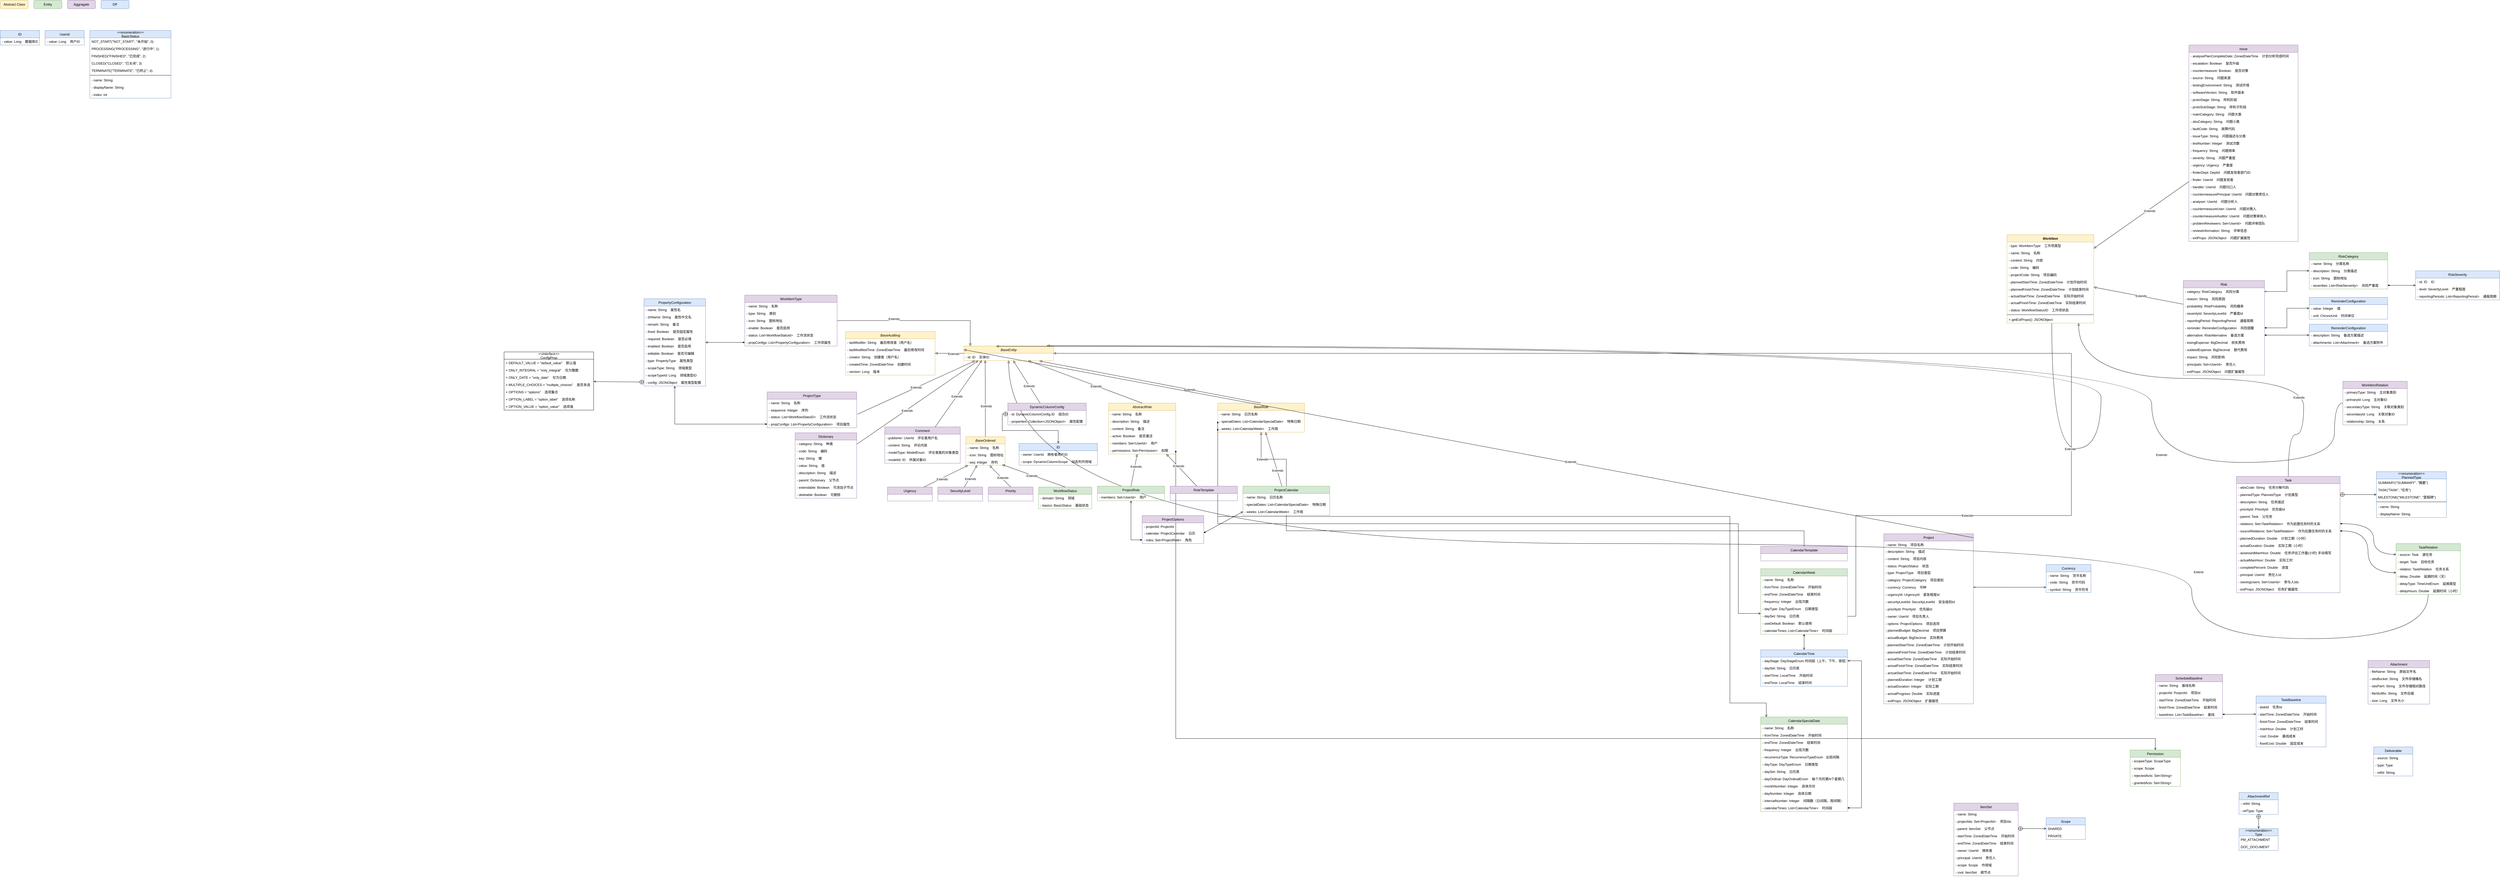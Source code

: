 <mxfile version="18.0.2" type="github">
  <diagram id="C5RBs43oDa-KdzZeNtuy" name="Page-1">
    <mxGraphModel dx="2578" dy="943" grid="1" gridSize="10" guides="1" tooltips="1" connect="1" arrows="1" fold="1" page="1" pageScale="1" pageWidth="10000" pageHeight="10000" math="0" shadow="0">
      <root>
        <mxCell id="WIyWlLk6GJQsqaUBKTNV-0" />
        <mxCell id="WIyWlLk6GJQsqaUBKTNV-1" parent="WIyWlLk6GJQsqaUBKTNV-0" />
        <mxCell id="DC-7fMDGKw9MtQms55Px-2" value="BaseAuditing" style="swimlane;fontStyle=2;childLayout=stackLayout;horizontal=1;startSize=26;fillColor=#fff2cc;horizontalStack=0;resizeParent=1;resizeParentMax=0;resizeLast=0;collapsible=1;marginBottom=0;strokeColor=#d6b656;" parent="WIyWlLk6GJQsqaUBKTNV-1" vertex="1">
          <mxGeometry x="3060" y="1224" width="320" height="156" as="geometry" />
        </mxCell>
        <mxCell id="DC-7fMDGKw9MtQms55Px-18" value="- lastModifer: String    最后修改者（用户名）" style="text;align=left;verticalAlign=top;spacingLeft=4;spacingRight=4;overflow=hidden;rotatable=0;points=[[0,0.5],[1,0.5]];portConstraint=eastwest;rounded=0;shadow=0;html=0;" parent="DC-7fMDGKw9MtQms55Px-2" vertex="1">
          <mxGeometry y="26" width="320" height="26" as="geometry" />
        </mxCell>
        <mxCell id="DC-7fMDGKw9MtQms55Px-17" value="- lastModifiedTime: ZonedDateTime    最后修改时间" style="text;align=left;verticalAlign=top;spacingLeft=4;spacingRight=4;overflow=hidden;rotatable=0;points=[[0,0.5],[1,0.5]];portConstraint=eastwest;rounded=0;shadow=0;html=0;" parent="DC-7fMDGKw9MtQms55Px-2" vertex="1">
          <mxGeometry y="52" width="320" height="26" as="geometry" />
        </mxCell>
        <mxCell id="DC-7fMDGKw9MtQms55Px-16" value="- creator: String    创建者（用户名）" style="text;align=left;verticalAlign=top;spacingLeft=4;spacingRight=4;overflow=hidden;rotatable=0;points=[[0,0.5],[1,0.5]];portConstraint=eastwest;rounded=0;shadow=0;html=0;" parent="DC-7fMDGKw9MtQms55Px-2" vertex="1">
          <mxGeometry y="78" width="320" height="26" as="geometry" />
        </mxCell>
        <mxCell id="DC-7fMDGKw9MtQms55Px-15" value="- createdTime: ZonedDateTime    创建时间" style="text;align=left;verticalAlign=top;spacingLeft=4;spacingRight=4;overflow=hidden;rotatable=0;points=[[0,0.5],[1,0.5]];portConstraint=eastwest;rounded=0;shadow=0;html=0;" parent="DC-7fMDGKw9MtQms55Px-2" vertex="1">
          <mxGeometry y="104" width="320" height="26" as="geometry" />
        </mxCell>
        <mxCell id="DC-7fMDGKw9MtQms55Px-14" value="- version: Long    版本" style="text;align=left;verticalAlign=top;spacingLeft=4;spacingRight=4;overflow=hidden;rotatable=0;points=[[0,0.5],[1,0.5]];portConstraint=eastwest;" parent="DC-7fMDGKw9MtQms55Px-2" vertex="1">
          <mxGeometry y="130" width="320" height="26" as="geometry" />
        </mxCell>
        <mxCell id="DC-7fMDGKw9MtQms55Px-19" value="ID" style="swimlane;fontStyle=0;childLayout=stackLayout;horizontal=1;startSize=26;fillColor=#dae8fc;horizontalStack=0;resizeParent=1;resizeParentMax=0;resizeLast=0;collapsible=1;marginBottom=0;strokeColor=#6c8ebf;" parent="WIyWlLk6GJQsqaUBKTNV-1" vertex="1">
          <mxGeometry x="40" y="148" width="140" height="52" as="geometry">
            <mxRectangle x="1180" y="750" width="70" height="26" as="alternateBounds" />
          </mxGeometry>
        </mxCell>
        <mxCell id="DC-7fMDGKw9MtQms55Px-20" value="- value: Long    数据库ID" style="text;strokeColor=none;fillColor=none;align=left;verticalAlign=top;spacingLeft=4;spacingRight=4;overflow=hidden;rotatable=0;points=[[0,0.5],[1,0.5]];portConstraint=eastwest;" parent="DC-7fMDGKw9MtQms55Px-19" vertex="1">
          <mxGeometry y="26" width="140" height="26" as="geometry" />
        </mxCell>
        <mxCell id="Hxi5oiMrbfGEEpM-4Bx1-7" style="edgeStyle=none;rounded=0;orthogonalLoop=1;jettySize=auto;html=1;endArrow=block;endFill=0;" parent="WIyWlLk6GJQsqaUBKTNV-1" source="DC-7fMDGKw9MtQms55Px-23" target="DC-7fMDGKw9MtQms55Px-2" edge="1">
          <mxGeometry relative="1" as="geometry" />
        </mxCell>
        <mxCell id="-mcRDKc0zju_STvuJ2zb-1" value="Extends" style="edgeLabel;html=1;align=center;verticalAlign=middle;resizable=0;points=[];" vertex="1" connectable="0" parent="Hxi5oiMrbfGEEpM-4Bx1-7">
          <mxGeometry x="-0.27" y="2" relative="1" as="geometry">
            <mxPoint as="offset" />
          </mxGeometry>
        </mxCell>
        <mxCell id="DC-7fMDGKw9MtQms55Px-23" value="BaseEntity" style="swimlane;fontStyle=2;childLayout=stackLayout;horizontal=1;startSize=26;fillColor=#fff2cc;horizontalStack=0;resizeParent=1;resizeParentMax=0;resizeLast=0;collapsible=1;marginBottom=0;strokeColor=#d6b656;" parent="WIyWlLk6GJQsqaUBKTNV-1" vertex="1">
          <mxGeometry x="3483" y="1276.0" width="320" height="52" as="geometry" />
        </mxCell>
        <mxCell id="DC-7fMDGKw9MtQms55Px-24" value="- id: ID    实体ID" style="text;strokeColor=none;fillColor=none;align=left;verticalAlign=top;spacingLeft=4;spacingRight=4;overflow=hidden;rotatable=0;points=[[0,0.5],[1,0.5]];portConstraint=eastwest;" parent="DC-7fMDGKw9MtQms55Px-23" vertex="1">
          <mxGeometry y="26" width="320" height="26" as="geometry" />
        </mxCell>
        <mxCell id="DC-7fMDGKw9MtQms55Px-32" value="Project" style="swimlane;fontStyle=0;childLayout=stackLayout;horizontal=1;startSize=26;fillColor=#e1d5e7;horizontalStack=0;resizeParent=1;resizeParentMax=0;resizeLast=0;collapsible=1;marginBottom=0;strokeColor=#9673a6;" parent="WIyWlLk6GJQsqaUBKTNV-1" vertex="1">
          <mxGeometry x="6770" y="1946.97" width="320" height="608" as="geometry" />
        </mxCell>
        <mxCell id="DC-7fMDGKw9MtQms55Px-33" value="- name: String    项目名称" style="text;strokeColor=none;fillColor=none;align=left;verticalAlign=top;spacingLeft=4;spacingRight=4;overflow=hidden;rotatable=0;points=[[0,0.5],[1,0.5]];portConstraint=eastwest;" parent="DC-7fMDGKw9MtQms55Px-32" vertex="1">
          <mxGeometry y="26" width="320" height="24" as="geometry" />
        </mxCell>
        <mxCell id="DC-7fMDGKw9MtQms55Px-34" value="- description: String    描述" style="text;strokeColor=none;fillColor=none;align=left;verticalAlign=top;spacingLeft=4;spacingRight=4;overflow=hidden;rotatable=0;points=[[0,0.5],[1,0.5]];portConstraint=eastwest;" parent="DC-7fMDGKw9MtQms55Px-32" vertex="1">
          <mxGeometry y="50" width="320" height="26" as="geometry" />
        </mxCell>
        <mxCell id="DC-7fMDGKw9MtQms55Px-47" value="- content: String    项目内容" style="text;strokeColor=none;fillColor=none;align=left;verticalAlign=top;spacingLeft=4;spacingRight=4;overflow=hidden;rotatable=0;points=[[0,0.5],[1,0.5]];portConstraint=eastwest;" parent="DC-7fMDGKw9MtQms55Px-32" vertex="1">
          <mxGeometry y="76" width="320" height="26" as="geometry" />
        </mxCell>
        <mxCell id="DC-7fMDGKw9MtQms55Px-35" value="- status: ProjectStatus    状态" style="text;strokeColor=none;fillColor=none;align=left;verticalAlign=top;spacingLeft=4;spacingRight=4;overflow=hidden;rotatable=0;points=[[0,0.5],[1,0.5]];portConstraint=eastwest;" parent="DC-7fMDGKw9MtQms55Px-32" vertex="1">
          <mxGeometry y="102" width="320" height="24" as="geometry" />
        </mxCell>
        <mxCell id="DC-7fMDGKw9MtQms55Px-36" value="- type: ProjectType    项目类型" style="text;strokeColor=none;fillColor=none;align=left;verticalAlign=top;spacingLeft=4;spacingRight=4;overflow=hidden;rotatable=0;points=[[0,0.5],[1,0.5]];portConstraint=eastwest;" parent="DC-7fMDGKw9MtQms55Px-32" vertex="1">
          <mxGeometry y="126" width="320" height="26" as="geometry" />
        </mxCell>
        <mxCell id="DC-7fMDGKw9MtQms55Px-46" value="- category: ProjectCategory    项目类别" style="text;strokeColor=none;fillColor=none;align=left;verticalAlign=top;spacingLeft=4;spacingRight=4;overflow=hidden;rotatable=0;points=[[0,0.5],[1,0.5]];portConstraint=eastwest;" parent="DC-7fMDGKw9MtQms55Px-32" vertex="1">
          <mxGeometry y="152" width="320" height="26" as="geometry" />
        </mxCell>
        <mxCell id="DC-7fMDGKw9MtQms55Px-54" value="- currency: Currency    币种" style="text;strokeColor=none;fillColor=none;align=left;verticalAlign=top;spacingLeft=4;spacingRight=4;overflow=hidden;rotatable=0;points=[[0,0.5],[1,0.5]];portConstraint=eastwest;" parent="DC-7fMDGKw9MtQms55Px-32" vertex="1">
          <mxGeometry y="178" width="320" height="26" as="geometry" />
        </mxCell>
        <mxCell id="DC-7fMDGKw9MtQms55Px-40" value="- urgencyId: UrgencyId    紧急程度Id" style="text;strokeColor=none;fillColor=none;align=left;verticalAlign=top;spacingLeft=4;spacingRight=4;overflow=hidden;rotatable=0;points=[[0,0.5],[1,0.5]];portConstraint=eastwest;" parent="DC-7fMDGKw9MtQms55Px-32" vertex="1">
          <mxGeometry y="204" width="320" height="26" as="geometry" />
        </mxCell>
        <mxCell id="DC-7fMDGKw9MtQms55Px-38" value="- securityLevelId: SecurityLevelId    安全级别Id" style="text;strokeColor=none;fillColor=none;align=left;verticalAlign=top;spacingLeft=4;spacingRight=4;overflow=hidden;rotatable=0;points=[[0,0.5],[1,0.5]];portConstraint=eastwest;" parent="DC-7fMDGKw9MtQms55Px-32" vertex="1">
          <mxGeometry y="230" width="320" height="26" as="geometry" />
        </mxCell>
        <mxCell id="DC-7fMDGKw9MtQms55Px-39" value="- priorityId: PriorityId    优先级Id" style="text;strokeColor=none;fillColor=none;align=left;verticalAlign=top;spacingLeft=4;spacingRight=4;overflow=hidden;rotatable=0;points=[[0,0.5],[1,0.5]];portConstraint=eastwest;" parent="DC-7fMDGKw9MtQms55Px-32" vertex="1">
          <mxGeometry y="256" width="320" height="26" as="geometry" />
        </mxCell>
        <mxCell id="fS97ZJNERADpUr7Fis6X-24" value="- owner: UserId    项目负责人" style="text;strokeColor=none;fillColor=none;align=left;verticalAlign=top;spacingLeft=4;spacingRight=4;overflow=hidden;rotatable=0;points=[[0,0.5],[1,0.5]];portConstraint=eastwest;" parent="DC-7fMDGKw9MtQms55Px-32" vertex="1">
          <mxGeometry y="282" width="320" height="26" as="geometry" />
        </mxCell>
        <mxCell id="DC-7fMDGKw9MtQms55Px-52" value="- options: ProjectOptions    项目选项" style="text;strokeColor=none;fillColor=none;align=left;verticalAlign=top;spacingLeft=4;spacingRight=4;overflow=hidden;rotatable=0;points=[[0,0.5],[1,0.5]];portConstraint=eastwest;" parent="DC-7fMDGKw9MtQms55Px-32" vertex="1">
          <mxGeometry y="308" width="320" height="24" as="geometry" />
        </mxCell>
        <mxCell id="DC-7fMDGKw9MtQms55Px-44" value="- plannedBudget: BigDecimal    项目预算" style="text;strokeColor=none;fillColor=none;align=left;verticalAlign=top;spacingLeft=4;spacingRight=4;overflow=hidden;rotatable=0;points=[[0,0.5],[1,0.5]];portConstraint=eastwest;" parent="DC-7fMDGKw9MtQms55Px-32" vertex="1">
          <mxGeometry y="332" width="320" height="26" as="geometry" />
        </mxCell>
        <mxCell id="DC-7fMDGKw9MtQms55Px-43" value="- actualBudget: BigDecimal    实际费用" style="text;strokeColor=none;fillColor=none;align=left;verticalAlign=top;spacingLeft=4;spacingRight=4;overflow=hidden;rotatable=0;points=[[0,0.5],[1,0.5]];portConstraint=eastwest;" parent="DC-7fMDGKw9MtQms55Px-32" vertex="1">
          <mxGeometry y="358" width="320" height="26" as="geometry" />
        </mxCell>
        <mxCell id="DC-7fMDGKw9MtQms55Px-42" value="- plannedStartTime: ZonedDateTime    计划开始时间" style="text;strokeColor=none;fillColor=none;align=left;verticalAlign=top;spacingLeft=4;spacingRight=4;overflow=hidden;rotatable=0;points=[[0,0.5],[1,0.5]];portConstraint=eastwest;" parent="DC-7fMDGKw9MtQms55Px-32" vertex="1">
          <mxGeometry y="384" width="320" height="26" as="geometry" />
        </mxCell>
        <mxCell id="DC-7fMDGKw9MtQms55Px-41" value="- plannedFinishTime: ZonedDateTime    计划结束时间" style="text;strokeColor=none;fillColor=none;align=left;verticalAlign=top;spacingLeft=4;spacingRight=4;overflow=hidden;rotatable=0;points=[[0,0.5],[1,0.5]];portConstraint=eastwest;" parent="DC-7fMDGKw9MtQms55Px-32" vertex="1">
          <mxGeometry y="410" width="320" height="24" as="geometry" />
        </mxCell>
        <mxCell id="DC-7fMDGKw9MtQms55Px-37" value="- actualStartTime: ZonedDateTime    实际开始时间" style="text;strokeColor=none;fillColor=none;align=left;verticalAlign=top;spacingLeft=4;spacingRight=4;overflow=hidden;rotatable=0;points=[[0,0.5],[1,0.5]];portConstraint=eastwest;" parent="DC-7fMDGKw9MtQms55Px-32" vertex="1">
          <mxGeometry y="434" width="320" height="24" as="geometry" />
        </mxCell>
        <mxCell id="DC-7fMDGKw9MtQms55Px-45" value="- actualFinishTime: ZonedDateTime    实际结束时间" style="text;strokeColor=none;fillColor=none;align=left;verticalAlign=top;spacingLeft=4;spacingRight=4;overflow=hidden;rotatable=0;points=[[0,0.5],[1,0.5]];portConstraint=eastwest;" parent="DC-7fMDGKw9MtQms55Px-32" vertex="1">
          <mxGeometry y="458" width="320" height="26" as="geometry" />
        </mxCell>
        <mxCell id="DC-7fMDGKw9MtQms55Px-51" value="- actualStartTime: ZonedDateTime    实际开始时间" style="text;strokeColor=none;fillColor=none;align=left;verticalAlign=top;spacingLeft=4;spacingRight=4;overflow=hidden;rotatable=0;points=[[0,0.5],[1,0.5]];portConstraint=eastwest;" parent="DC-7fMDGKw9MtQms55Px-32" vertex="1">
          <mxGeometry y="484" width="320" height="24" as="geometry" />
        </mxCell>
        <mxCell id="DC-7fMDGKw9MtQms55Px-50" value="- plannedDuration: Integer    计划工期" style="text;strokeColor=none;fillColor=none;align=left;verticalAlign=top;spacingLeft=4;spacingRight=4;overflow=hidden;rotatable=0;points=[[0,0.5],[1,0.5]];portConstraint=eastwest;" parent="DC-7fMDGKw9MtQms55Px-32" vertex="1">
          <mxGeometry y="508" width="320" height="24" as="geometry" />
        </mxCell>
        <mxCell id="DC-7fMDGKw9MtQms55Px-49" value="- actualDuration: Integer    实际工期" style="text;strokeColor=none;fillColor=none;align=left;verticalAlign=top;spacingLeft=4;spacingRight=4;overflow=hidden;rotatable=0;points=[[0,0.5],[1,0.5]];portConstraint=eastwest;" parent="DC-7fMDGKw9MtQms55Px-32" vertex="1">
          <mxGeometry y="532" width="320" height="26" as="geometry" />
        </mxCell>
        <mxCell id="DC-7fMDGKw9MtQms55Px-48" value="- actualProgress: Double    实际进度" style="text;strokeColor=none;fillColor=none;align=left;verticalAlign=top;spacingLeft=4;spacingRight=4;overflow=hidden;rotatable=0;points=[[0,0.5],[1,0.5]];portConstraint=eastwest;" parent="DC-7fMDGKw9MtQms55Px-32" vertex="1">
          <mxGeometry y="558" width="320" height="26" as="geometry" />
        </mxCell>
        <mxCell id="DC-7fMDGKw9MtQms55Px-53" value="- extProps: JSONObject    扩展属性" style="text;strokeColor=none;fillColor=none;align=left;verticalAlign=top;spacingLeft=4;spacingRight=4;overflow=hidden;rotatable=0;points=[[0,0.5],[1,0.5]];portConstraint=eastwest;" parent="DC-7fMDGKw9MtQms55Px-32" vertex="1">
          <mxGeometry y="584" width="320" height="24" as="geometry" />
        </mxCell>
        <mxCell id="DC-7fMDGKw9MtQms55Px-56" value="Currency" style="swimlane;fontStyle=0;childLayout=stackLayout;horizontal=1;startSize=26;fillColor=#dae8fc;horizontalStack=0;resizeParent=1;resizeParentMax=0;resizeLast=0;collapsible=1;marginBottom=0;strokeColor=#6c8ebf;" parent="WIyWlLk6GJQsqaUBKTNV-1" vertex="1">
          <mxGeometry x="7350" y="2056.97" width="160" height="100" as="geometry" />
        </mxCell>
        <mxCell id="DC-7fMDGKw9MtQms55Px-57" value="- name: String    货币名称" style="text;strokeColor=none;fillColor=none;align=left;verticalAlign=top;spacingLeft=4;spacingRight=4;overflow=hidden;rotatable=0;points=[[0,0.5],[1,0.5]];portConstraint=eastwest;" parent="DC-7fMDGKw9MtQms55Px-56" vertex="1">
          <mxGeometry y="26" width="160" height="24" as="geometry" />
        </mxCell>
        <mxCell id="DC-7fMDGKw9MtQms55Px-58" value="- code: String    货币代码" style="text;strokeColor=none;fillColor=none;align=left;verticalAlign=top;spacingLeft=4;spacingRight=4;overflow=hidden;rotatable=0;points=[[0,0.5],[1,0.5]];portConstraint=eastwest;" parent="DC-7fMDGKw9MtQms55Px-56" vertex="1">
          <mxGeometry y="50" width="160" height="26" as="geometry" />
        </mxCell>
        <mxCell id="DC-7fMDGKw9MtQms55Px-59" value="- symbol: String    货币符号" style="text;strokeColor=none;fillColor=none;align=left;verticalAlign=top;spacingLeft=4;spacingRight=4;overflow=hidden;rotatable=0;points=[[0,0.5],[1,0.5]];portConstraint=eastwest;" parent="DC-7fMDGKw9MtQms55Px-56" vertex="1">
          <mxGeometry y="76" width="160" height="24" as="geometry" />
        </mxCell>
        <mxCell id="DC-7fMDGKw9MtQms55Px-61" value="Abstract Class" style="rounded=1;whiteSpace=wrap;html=1;fillColor=#fff2cc;strokeColor=#d6b656;" parent="WIyWlLk6GJQsqaUBKTNV-1" vertex="1">
          <mxGeometry x="40" y="40" width="100" height="30" as="geometry" />
        </mxCell>
        <mxCell id="DC-7fMDGKw9MtQms55Px-63" value="Entity" style="rounded=1;whiteSpace=wrap;html=1;fillColor=#d5e8d4;strokeColor=#82b366;" parent="WIyWlLk6GJQsqaUBKTNV-1" vertex="1">
          <mxGeometry x="160" y="40" width="100" height="30" as="geometry" />
        </mxCell>
        <mxCell id="DC-7fMDGKw9MtQms55Px-64" value="Aggragate" style="rounded=1;whiteSpace=wrap;html=1;fillColor=#e1d5e7;strokeColor=#9673a6;" parent="WIyWlLk6GJQsqaUBKTNV-1" vertex="1">
          <mxGeometry x="280" y="40" width="100" height="30" as="geometry" />
        </mxCell>
        <mxCell id="DC-7fMDGKw9MtQms55Px-65" value="DP" style="rounded=1;whiteSpace=wrap;html=1;fillColor=#dae8fc;strokeColor=#6c8ebf;" parent="WIyWlLk6GJQsqaUBKTNV-1" vertex="1">
          <mxGeometry x="400" y="40" width="100" height="30" as="geometry" />
        </mxCell>
        <mxCell id="DC-7fMDGKw9MtQms55Px-66" style="edgeStyle=orthogonalEdgeStyle;rounded=0;orthogonalLoop=1;jettySize=auto;html=1;exitX=-0.001;exitY=0.218;exitDx=0;exitDy=0;entryX=1;entryY=0.5;entryDx=0;entryDy=0;startArrow=open;startFill=0;endArrow=diamondThin;endFill=0;exitPerimeter=0;" parent="WIyWlLk6GJQsqaUBKTNV-1" source="DC-7fMDGKw9MtQms55Px-59" target="DC-7fMDGKw9MtQms55Px-54" edge="1">
          <mxGeometry relative="1" as="geometry" />
        </mxCell>
        <mxCell id="DC-7fMDGKw9MtQms55Px-69" value="Urgency" style="swimlane;fontStyle=0;childLayout=stackLayout;horizontal=1;startSize=26;fillColor=#e1d5e7;horizontalStack=0;resizeParent=1;resizeParentMax=0;resizeLast=0;collapsible=1;marginBottom=0;strokeColor=#9673a6;" parent="WIyWlLk6GJQsqaUBKTNV-1" vertex="1">
          <mxGeometry x="3210" y="1780.0" width="160" height="50" as="geometry" />
        </mxCell>
        <mxCell id="DC-7fMDGKw9MtQms55Px-75" value="SecurityLevel" style="swimlane;fontStyle=0;childLayout=stackLayout;horizontal=1;startSize=26;fillColor=#e1d5e7;horizontalStack=0;resizeParent=1;resizeParentMax=0;resizeLast=0;collapsible=1;marginBottom=0;strokeColor=#9673a6;" parent="WIyWlLk6GJQsqaUBKTNV-1" vertex="1">
          <mxGeometry x="3390" y="1780.0" width="160" height="50" as="geometry" />
        </mxCell>
        <mxCell id="DC-7fMDGKw9MtQms55Px-81" value="Priority" style="swimlane;fontStyle=0;childLayout=stackLayout;horizontal=1;startSize=26;fillColor=#e1d5e7;horizontalStack=0;resizeParent=1;resizeParentMax=0;resizeLast=0;collapsible=1;marginBottom=0;strokeColor=#9673a6;" parent="WIyWlLk6GJQsqaUBKTNV-1" vertex="1">
          <mxGeometry x="3570" y="1780.0" width="160" height="50" as="geometry" />
        </mxCell>
        <mxCell id="DC-7fMDGKw9MtQms55Px-91" style="rounded=0;orthogonalLoop=1;jettySize=auto;html=1;exitX=0.5;exitY=0;exitDx=0;exitDy=0;startArrow=none;startFill=0;endArrow=block;endFill=0;startSize=6;endSize=6;strokeColor=#000000;entryX=0.845;entryY=1.058;entryDx=0;entryDy=0;entryPerimeter=0;" parent="WIyWlLk6GJQsqaUBKTNV-1" source="DC-7fMDGKw9MtQms55Px-87" target="DC-7fMDGKw9MtQms55Px-24" edge="1">
          <mxGeometry relative="1" as="geometry">
            <mxPoint x="7430" y="1972" as="targetPoint" />
          </mxGeometry>
        </mxCell>
        <mxCell id="Hxi5oiMrbfGEEpM-4Bx1-25" value="Extends" style="edgeLabel;html=1;align=center;verticalAlign=middle;resizable=0;points=[];" parent="DC-7fMDGKw9MtQms55Px-91" vertex="1" connectable="0">
          <mxGeometry x="-0.356" relative="1" as="geometry">
            <mxPoint as="offset" />
          </mxGeometry>
        </mxCell>
        <mxCell id="DC-7fMDGKw9MtQms55Px-87" value="BaseRole" style="swimlane;fontStyle=2;childLayout=stackLayout;horizontal=1;startSize=26;fillColor=#fff2cc;horizontalStack=0;resizeParent=1;resizeParentMax=0;resizeLast=0;collapsible=1;marginBottom=0;strokeColor=#d6b656;" parent="WIyWlLk6GJQsqaUBKTNV-1" vertex="1">
          <mxGeometry x="4390" y="1480" width="310" height="104" as="geometry" />
        </mxCell>
        <mxCell id="DC-7fMDGKw9MtQms55Px-88" value="- name: String    日历名称" style="text;strokeColor=none;fillColor=none;align=left;verticalAlign=top;spacingLeft=4;spacingRight=4;overflow=hidden;rotatable=0;points=[[0,0.5],[1,0.5]];portConstraint=eastwest;" parent="DC-7fMDGKw9MtQms55Px-87" vertex="1">
          <mxGeometry y="26" width="310" height="26" as="geometry" />
        </mxCell>
        <mxCell id="DC-7fMDGKw9MtQms55Px-89" value="- specialDates: List&lt;CalendarSpecialDate&gt;    特殊日期" style="text;strokeColor=none;fillColor=none;align=left;verticalAlign=top;spacingLeft=4;spacingRight=4;overflow=hidden;rotatable=0;points=[[0,0.5],[1,0.5]];portConstraint=eastwest;" parent="DC-7fMDGKw9MtQms55Px-87" vertex="1">
          <mxGeometry y="52" width="310" height="26" as="geometry" />
        </mxCell>
        <mxCell id="DC-7fMDGKw9MtQms55Px-90" value="- weeks: List&lt;CalendarWeek&gt;    工作周" style="text;strokeColor=none;fillColor=none;align=left;verticalAlign=top;spacingLeft=4;spacingRight=4;overflow=hidden;rotatable=0;points=[[0,0.5],[1,0.5]];portConstraint=eastwest;" parent="DC-7fMDGKw9MtQms55Px-87" vertex="1">
          <mxGeometry y="78" width="310" height="26" as="geometry" />
        </mxCell>
        <mxCell id="DC-7fMDGKw9MtQms55Px-99" style="edgeStyle=orthogonalEdgeStyle;rounded=0;orthogonalLoop=1;jettySize=auto;html=1;exitX=0.5;exitY=0;exitDx=0;exitDy=0;startArrow=none;startFill=0;endArrow=block;endFill=0;startSize=6;endSize=6;" parent="WIyWlLk6GJQsqaUBKTNV-1" source="B7V7IaM9gYt7S6QEFZPg-35" target="DC-7fMDGKw9MtQms55Px-87" edge="1">
          <mxGeometry relative="1" as="geometry" />
        </mxCell>
        <mxCell id="Hxi5oiMrbfGEEpM-4Bx1-24" value="Extends" style="edgeLabel;html=1;align=center;verticalAlign=middle;resizable=0;points=[];" parent="DC-7fMDGKw9MtQms55Px-99" vertex="1" connectable="0">
          <mxGeometry x="0.291" relative="1" as="geometry">
            <mxPoint as="offset" />
          </mxGeometry>
        </mxCell>
        <mxCell id="DC-7fMDGKw9MtQms55Px-94" value="CalendarTemplate" style="swimlane;fontStyle=0;childLayout=stackLayout;horizontal=1;startSize=26;fillColor=#e1d5e7;horizontalStack=0;resizeParent=1;resizeParentMax=0;resizeLast=0;collapsible=1;marginBottom=0;strokeColor=#9673a6;" parent="WIyWlLk6GJQsqaUBKTNV-1" vertex="1">
          <mxGeometry x="6330" y="1992" width="310" height="52" as="geometry" />
        </mxCell>
        <mxCell id="qC0AF7DME6TW0aWiBR_m-10" style="edgeStyle=orthogonalEdgeStyle;rounded=0;orthogonalLoop=1;jettySize=auto;html=1;entryX=0;entryY=0.5;entryDx=0;entryDy=0;endArrow=diamondThin;endFill=1;startArrow=open;startFill=0;" parent="WIyWlLk6GJQsqaUBKTNV-1" source="DC-7fMDGKw9MtQms55Px-100" target="DC-7fMDGKw9MtQms55Px-89" edge="1">
          <mxGeometry relative="1" as="geometry">
            <Array as="points">
              <mxPoint x="6350" y="2552" />
              <mxPoint x="6220" y="2552" />
              <mxPoint x="6220" y="1885" />
            </Array>
          </mxGeometry>
        </mxCell>
        <mxCell id="DC-7fMDGKw9MtQms55Px-100" value="CalendarSpecialDate" style="swimlane;fontStyle=0;childLayout=stackLayout;horizontal=1;startSize=26;fillColor=#d5e8d4;horizontalStack=0;resizeParent=1;resizeParentMax=0;resizeLast=0;collapsible=1;marginBottom=0;strokeColor=#82b366;" parent="WIyWlLk6GJQsqaUBKTNV-1" vertex="1">
          <mxGeometry x="6330" y="2602" width="310" height="338" as="geometry" />
        </mxCell>
        <mxCell id="DC-7fMDGKw9MtQms55Px-101" value="- name: String    名称" style="text;strokeColor=none;fillColor=none;align=left;verticalAlign=top;spacingLeft=4;spacingRight=4;overflow=hidden;rotatable=0;points=[[0,0.5],[1,0.5]];portConstraint=eastwest;" parent="DC-7fMDGKw9MtQms55Px-100" vertex="1">
          <mxGeometry y="26" width="310" height="26" as="geometry" />
        </mxCell>
        <mxCell id="DC-7fMDGKw9MtQms55Px-102" value="- fromTime: ZonedDateTime    开始时间" style="text;strokeColor=none;fillColor=none;align=left;verticalAlign=top;spacingLeft=4;spacingRight=4;overflow=hidden;rotatable=0;points=[[0,0.5],[1,0.5]];portConstraint=eastwest;" parent="DC-7fMDGKw9MtQms55Px-100" vertex="1">
          <mxGeometry y="52" width="310" height="26" as="geometry" />
        </mxCell>
        <mxCell id="DC-7fMDGKw9MtQms55Px-103" value="- endTime: ZonedDateTime    结束时间" style="text;strokeColor=none;fillColor=none;align=left;verticalAlign=top;spacingLeft=4;spacingRight=4;overflow=hidden;rotatable=0;points=[[0,0.5],[1,0.5]];portConstraint=eastwest;" parent="DC-7fMDGKw9MtQms55Px-100" vertex="1">
          <mxGeometry y="78" width="310" height="26" as="geometry" />
        </mxCell>
        <mxCell id="qC0AF7DME6TW0aWiBR_m-0" value="- frequency: Integer    出现次数" style="text;strokeColor=none;fillColor=none;align=left;verticalAlign=top;spacingLeft=4;spacingRight=4;overflow=hidden;rotatable=0;points=[[0,0.5],[1,0.5]];portConstraint=eastwest;" parent="DC-7fMDGKw9MtQms55Px-100" vertex="1">
          <mxGeometry y="104" width="310" height="26" as="geometry" />
        </mxCell>
        <mxCell id="qC0AF7DME6TW0aWiBR_m-2" value="- recurrenceType: RecurrenceTypeEnum   出现间隔" style="text;strokeColor=none;fillColor=none;align=left;verticalAlign=top;spacingLeft=4;spacingRight=4;overflow=hidden;rotatable=0;points=[[0,0.5],[1,0.5]];portConstraint=eastwest;" parent="DC-7fMDGKw9MtQms55Px-100" vertex="1">
          <mxGeometry y="130" width="310" height="26" as="geometry" />
        </mxCell>
        <mxCell id="qC0AF7DME6TW0aWiBR_m-1" value="- dayType: DayTypeEnum    日期类型" style="text;strokeColor=none;fillColor=none;align=left;verticalAlign=top;spacingLeft=4;spacingRight=4;overflow=hidden;rotatable=0;points=[[0,0.5],[1,0.5]];portConstraint=eastwest;" parent="DC-7fMDGKw9MtQms55Px-100" vertex="1">
          <mxGeometry y="156" width="310" height="26" as="geometry" />
        </mxCell>
        <mxCell id="qC0AF7DME6TW0aWiBR_m-7" value="- daySet: String    日历周" style="text;strokeColor=none;fillColor=none;align=left;verticalAlign=top;spacingLeft=4;spacingRight=4;overflow=hidden;rotatable=0;points=[[0,0.5],[1,0.5]];portConstraint=eastwest;" parent="DC-7fMDGKw9MtQms55Px-100" vertex="1">
          <mxGeometry y="182" width="310" height="26" as="geometry" />
        </mxCell>
        <mxCell id="qC0AF7DME6TW0aWiBR_m-6" value="- dayOrdinal: DayOrdinalEnum    每个月的第N个星期几" style="text;strokeColor=none;fillColor=none;align=left;verticalAlign=top;spacingLeft=4;spacingRight=4;overflow=hidden;rotatable=0;points=[[0,0.5],[1,0.5]];portConstraint=eastwest;" parent="DC-7fMDGKw9MtQms55Px-100" vertex="1">
          <mxGeometry y="208" width="310" height="26" as="geometry" />
        </mxCell>
        <mxCell id="qC0AF7DME6TW0aWiBR_m-5" value="- monthNumber: Integer    具体月份" style="text;strokeColor=none;fillColor=none;align=left;verticalAlign=top;spacingLeft=4;spacingRight=4;overflow=hidden;rotatable=0;points=[[0,0.5],[1,0.5]];portConstraint=eastwest;" parent="DC-7fMDGKw9MtQms55Px-100" vertex="1">
          <mxGeometry y="234" width="310" height="26" as="geometry" />
        </mxCell>
        <mxCell id="qC0AF7DME6TW0aWiBR_m-4" value="- dayNumber: Integer    具体日期" style="text;strokeColor=none;fillColor=none;align=left;verticalAlign=top;spacingLeft=4;spacingRight=4;overflow=hidden;rotatable=0;points=[[0,0.5],[1,0.5]];portConstraint=eastwest;" parent="DC-7fMDGKw9MtQms55Px-100" vertex="1">
          <mxGeometry y="260" width="310" height="26" as="geometry" />
        </mxCell>
        <mxCell id="qC0AF7DME6TW0aWiBR_m-3" value="- intervalNumber: Integer    间隔数（日间隔、周间隔）" style="text;strokeColor=none;fillColor=none;align=left;verticalAlign=top;spacingLeft=4;spacingRight=4;overflow=hidden;rotatable=0;points=[[0,0.5],[1,0.5]];portConstraint=eastwest;" parent="DC-7fMDGKw9MtQms55Px-100" vertex="1">
          <mxGeometry y="286" width="310" height="26" as="geometry" />
        </mxCell>
        <mxCell id="qC0AF7DME6TW0aWiBR_m-8" value="- calendarTimes: List&lt;CalendarTime&gt;    时间段" style="text;strokeColor=none;fillColor=none;align=left;verticalAlign=top;spacingLeft=4;spacingRight=4;overflow=hidden;rotatable=0;points=[[0,0.5],[1,0.5]];portConstraint=eastwest;" parent="DC-7fMDGKw9MtQms55Px-100" vertex="1">
          <mxGeometry y="312" width="310" height="26" as="geometry" />
        </mxCell>
        <mxCell id="qC0AF7DME6TW0aWiBR_m-17" style="edgeStyle=orthogonalEdgeStyle;rounded=0;orthogonalLoop=1;jettySize=auto;html=1;entryX=1;entryY=0.5;entryDx=0;entryDy=0;startArrow=open;startFill=0;endArrow=diamondThin;endFill=1;exitX=1;exitY=0.5;exitDx=0;exitDy=0;" parent="WIyWlLk6GJQsqaUBKTNV-1" source="qC0AF7DME6TW0aWiBR_m-12" target="qC0AF7DME6TW0aWiBR_m-8" edge="1">
          <mxGeometry relative="1" as="geometry">
            <Array as="points">
              <mxPoint x="6690" y="2401" />
              <mxPoint x="6690" y="2927" />
            </Array>
          </mxGeometry>
        </mxCell>
        <mxCell id="qC0AF7DME6TW0aWiBR_m-11" value="CalendarTime" style="swimlane;fontStyle=0;childLayout=stackLayout;horizontal=1;startSize=26;fillColor=#dae8fc;horizontalStack=0;resizeParent=1;resizeParentMax=0;resizeLast=0;collapsible=1;marginBottom=0;strokeColor=#6c8ebf;" parent="WIyWlLk6GJQsqaUBKTNV-1" vertex="1">
          <mxGeometry x="6330" y="2362" width="310" height="130" as="geometry" />
        </mxCell>
        <mxCell id="qC0AF7DME6TW0aWiBR_m-12" value="- dayStage: DayStageEnum 时间段（上午、下午、夜班）" style="text;strokeColor=none;fillColor=none;align=left;verticalAlign=top;spacingLeft=4;spacingRight=4;overflow=hidden;rotatable=0;points=[[0,0.5],[1,0.5]];portConstraint=eastwest;" parent="qC0AF7DME6TW0aWiBR_m-11" vertex="1">
          <mxGeometry y="26" width="310" height="26" as="geometry" />
        </mxCell>
        <mxCell id="qC0AF7DME6TW0aWiBR_m-13" value="- daySet: String    日历周" style="text;strokeColor=none;fillColor=none;align=left;verticalAlign=top;spacingLeft=4;spacingRight=4;overflow=hidden;rotatable=0;points=[[0,0.5],[1,0.5]];portConstraint=eastwest;" parent="qC0AF7DME6TW0aWiBR_m-11" vertex="1">
          <mxGeometry y="52" width="310" height="26" as="geometry" />
        </mxCell>
        <mxCell id="qC0AF7DME6TW0aWiBR_m-14" value="- startTime: LocalTime    开始时间" style="text;strokeColor=none;fillColor=none;align=left;verticalAlign=top;spacingLeft=4;spacingRight=4;overflow=hidden;rotatable=0;points=[[0,0.5],[1,0.5]];portConstraint=eastwest;" parent="qC0AF7DME6TW0aWiBR_m-11" vertex="1">
          <mxGeometry y="78" width="310" height="26" as="geometry" />
        </mxCell>
        <mxCell id="qC0AF7DME6TW0aWiBR_m-15" value="- endTime: LocalTime    结束时间" style="text;strokeColor=none;fillColor=none;align=left;verticalAlign=top;spacingLeft=4;spacingRight=4;overflow=hidden;rotatable=0;points=[[0,0.5],[1,0.5]];portConstraint=eastwest;" parent="qC0AF7DME6TW0aWiBR_m-11" vertex="1">
          <mxGeometry y="104" width="310" height="26" as="geometry" />
        </mxCell>
        <mxCell id="fS97ZJNERADpUr7Fis6X-13" style="edgeStyle=orthogonalEdgeStyle;rounded=0;orthogonalLoop=1;jettySize=auto;html=1;endArrow=block;endFill=0;" parent="WIyWlLk6GJQsqaUBKTNV-1" source="fS97ZJNERADpUr7Fis6X-0" target="DC-7fMDGKw9MtQms55Px-23" edge="1">
          <mxGeometry relative="1" as="geometry">
            <Array as="points">
              <mxPoint x="6670" y="2242" />
              <mxPoint x="6670" y="1882" />
              <mxPoint x="7440" y="1882" />
            </Array>
            <mxPoint x="7440" y="1952" as="targetPoint" />
          </mxGeometry>
        </mxCell>
        <mxCell id="Hxi5oiMrbfGEEpM-4Bx1-26" value="Extends" style="edgeLabel;html=1;align=center;verticalAlign=middle;resizable=0;points=[];" parent="fS97ZJNERADpUr7Fis6X-13" vertex="1" connectable="0">
          <mxGeometry x="-0.707" relative="1" as="geometry">
            <mxPoint as="offset" />
          </mxGeometry>
        </mxCell>
        <mxCell id="fS97ZJNERADpUr7Fis6X-14" style="edgeStyle=orthogonalEdgeStyle;rounded=0;orthogonalLoop=1;jettySize=auto;html=1;entryX=0;entryY=0.5;entryDx=0;entryDy=0;endArrow=diamondThin;endFill=1;startArrow=open;startFill=0;" parent="WIyWlLk6GJQsqaUBKTNV-1" source="fS97ZJNERADpUr7Fis6X-0" target="DC-7fMDGKw9MtQms55Px-90" edge="1">
          <mxGeometry relative="1" as="geometry">
            <Array as="points">
              <mxPoint x="6250" y="2232" />
              <mxPoint x="6250" y="1911" />
            </Array>
          </mxGeometry>
        </mxCell>
        <mxCell id="fS97ZJNERADpUr7Fis6X-0" value="CalendarWeek" style="swimlane;fontStyle=0;childLayout=stackLayout;horizontal=1;startSize=26;fillColor=#d5e8d4;horizontalStack=0;resizeParent=1;resizeParentMax=0;resizeLast=0;collapsible=1;marginBottom=0;strokeColor=#82b366;" parent="WIyWlLk6GJQsqaUBKTNV-1" vertex="1">
          <mxGeometry x="6330" y="2072" width="310" height="234" as="geometry" />
        </mxCell>
        <mxCell id="fS97ZJNERADpUr7Fis6X-1" value="- name: String    名称" style="text;strokeColor=none;fillColor=none;align=left;verticalAlign=top;spacingLeft=4;spacingRight=4;overflow=hidden;rotatable=0;points=[[0,0.5],[1,0.5]];portConstraint=eastwest;" parent="fS97ZJNERADpUr7Fis6X-0" vertex="1">
          <mxGeometry y="26" width="310" height="26" as="geometry" />
        </mxCell>
        <mxCell id="fS97ZJNERADpUr7Fis6X-2" value="- fromTime: ZonedDateTime    开始时间" style="text;strokeColor=none;fillColor=none;align=left;verticalAlign=top;spacingLeft=4;spacingRight=4;overflow=hidden;rotatable=0;points=[[0,0.5],[1,0.5]];portConstraint=eastwest;" parent="fS97ZJNERADpUr7Fis6X-0" vertex="1">
          <mxGeometry y="52" width="310" height="26" as="geometry" />
        </mxCell>
        <mxCell id="fS97ZJNERADpUr7Fis6X-3" value="- endTime: ZonedDateTime    结束时间" style="text;strokeColor=none;fillColor=none;align=left;verticalAlign=top;spacingLeft=4;spacingRight=4;overflow=hidden;rotatable=0;points=[[0,0.5],[1,0.5]];portConstraint=eastwest;" parent="fS97ZJNERADpUr7Fis6X-0" vertex="1">
          <mxGeometry y="78" width="310" height="26" as="geometry" />
        </mxCell>
        <mxCell id="fS97ZJNERADpUr7Fis6X-4" value="- frequency: Integer    出现次数" style="text;strokeColor=none;fillColor=none;align=left;verticalAlign=top;spacingLeft=4;spacingRight=4;overflow=hidden;rotatable=0;points=[[0,0.5],[1,0.5]];portConstraint=eastwest;" parent="fS97ZJNERADpUr7Fis6X-0" vertex="1">
          <mxGeometry y="104" width="310" height="26" as="geometry" />
        </mxCell>
        <mxCell id="fS97ZJNERADpUr7Fis6X-6" value="- dayType: DayTypeEnum    日期类型" style="text;strokeColor=none;fillColor=none;align=left;verticalAlign=top;spacingLeft=4;spacingRight=4;overflow=hidden;rotatable=0;points=[[0,0.5],[1,0.5]];portConstraint=eastwest;" parent="fS97ZJNERADpUr7Fis6X-0" vertex="1">
          <mxGeometry y="130" width="310" height="26" as="geometry" />
        </mxCell>
        <mxCell id="fS97ZJNERADpUr7Fis6X-7" value="- daySet: String    日历周" style="text;strokeColor=none;fillColor=none;align=left;verticalAlign=top;spacingLeft=4;spacingRight=4;overflow=hidden;rotatable=0;points=[[0,0.5],[1,0.5]];portConstraint=eastwest;" parent="fS97ZJNERADpUr7Fis6X-0" vertex="1">
          <mxGeometry y="156" width="310" height="26" as="geometry" />
        </mxCell>
        <mxCell id="fS97ZJNERADpUr7Fis6X-11" value="- useDefault: Boolean    默认使用" style="text;strokeColor=none;fillColor=none;align=left;verticalAlign=top;spacingLeft=4;spacingRight=4;overflow=hidden;rotatable=0;points=[[0,0.5],[1,0.5]];portConstraint=eastwest;" parent="fS97ZJNERADpUr7Fis6X-0" vertex="1">
          <mxGeometry y="182" width="310" height="26" as="geometry" />
        </mxCell>
        <mxCell id="fS97ZJNERADpUr7Fis6X-12" value="- calendarTimes: List&lt;CalendarTime&gt;    时间段" style="text;strokeColor=none;fillColor=none;align=left;verticalAlign=top;spacingLeft=4;spacingRight=4;overflow=hidden;rotatable=0;points=[[0,0.5],[1,0.5]];portConstraint=eastwest;" parent="fS97ZJNERADpUr7Fis6X-0" vertex="1">
          <mxGeometry y="208" width="310" height="26" as="geometry" />
        </mxCell>
        <mxCell id="fS97ZJNERADpUr7Fis6X-16" value="Comment" style="swimlane;fontStyle=0;childLayout=stackLayout;horizontal=1;startSize=26;fillColor=#e1d5e7;horizontalStack=0;resizeParent=1;resizeParentMax=0;resizeLast=0;collapsible=1;marginBottom=0;strokeColor=#9673a6;" parent="WIyWlLk6GJQsqaUBKTNV-1" vertex="1">
          <mxGeometry x="3200" y="1565" width="270" height="130" as="geometry" />
        </mxCell>
        <mxCell id="fS97ZJNERADpUr7Fis6X-17" value="- publisher: UserId    评论者用户名" style="text;strokeColor=none;fillColor=none;align=left;verticalAlign=top;spacingLeft=4;spacingRight=4;overflow=hidden;rotatable=0;points=[[0,0.5],[1,0.5]];portConstraint=eastwest;" parent="fS97ZJNERADpUr7Fis6X-16" vertex="1">
          <mxGeometry y="26" width="270" height="26" as="geometry" />
        </mxCell>
        <mxCell id="fS97ZJNERADpUr7Fis6X-18" value="- content: String    评论内容" style="text;strokeColor=none;fillColor=none;align=left;verticalAlign=top;spacingLeft=4;spacingRight=4;overflow=hidden;rotatable=0;points=[[0,0.5],[1,0.5]];portConstraint=eastwest;" parent="fS97ZJNERADpUr7Fis6X-16" vertex="1">
          <mxGeometry y="52" width="270" height="26" as="geometry" />
        </mxCell>
        <mxCell id="fS97ZJNERADpUr7Fis6X-19" value="- modelType: ModelEnum    评论隶属的对象类型" style="text;strokeColor=none;fillColor=none;align=left;verticalAlign=top;spacingLeft=4;spacingRight=4;overflow=hidden;rotatable=0;points=[[0,0.5],[1,0.5]];portConstraint=eastwest;" parent="fS97ZJNERADpUr7Fis6X-16" vertex="1">
          <mxGeometry y="78" width="270" height="26" as="geometry" />
        </mxCell>
        <mxCell id="fS97ZJNERADpUr7Fis6X-27" value="- modelId: ID    所属对象ID" style="text;strokeColor=none;fillColor=none;align=left;verticalAlign=top;spacingLeft=4;spacingRight=4;overflow=hidden;rotatable=0;points=[[0,0.5],[1,0.5]];portConstraint=eastwest;" parent="fS97ZJNERADpUr7Fis6X-16" vertex="1">
          <mxGeometry y="104" width="270" height="26" as="geometry" />
        </mxCell>
        <mxCell id="fS97ZJNERADpUr7Fis6X-20" value="UserId" style="swimlane;fontStyle=0;childLayout=stackLayout;horizontal=1;startSize=26;fillColor=#dae8fc;horizontalStack=0;resizeParent=1;resizeParentMax=0;resizeLast=0;collapsible=1;marginBottom=0;strokeColor=#6c8ebf;" parent="WIyWlLk6GJQsqaUBKTNV-1" vertex="1">
          <mxGeometry x="200" y="148" width="140" height="52" as="geometry" />
        </mxCell>
        <mxCell id="fS97ZJNERADpUr7Fis6X-21" value="- value: Long    用户ID" style="text;strokeColor=none;fillColor=none;align=left;verticalAlign=top;spacingLeft=4;spacingRight=4;overflow=hidden;rotatable=0;points=[[0,0.5],[1,0.5]];portConstraint=eastwest;" parent="fS97ZJNERADpUr7Fis6X-20" vertex="1">
          <mxGeometry y="26" width="140" height="26" as="geometry" />
        </mxCell>
        <mxCell id="fS97ZJNERADpUr7Fis6X-28" style="rounded=0;orthogonalLoop=1;jettySize=auto;html=1;startArrow=none;startFill=0;endArrow=block;endFill=0;entryX=0.201;entryY=0.958;entryDx=0;entryDy=0;entryPerimeter=0;" parent="WIyWlLk6GJQsqaUBKTNV-1" source="fS97ZJNERADpUr7Fis6X-16" target="DC-7fMDGKw9MtQms55Px-24" edge="1">
          <mxGeometry relative="1" as="geometry">
            <mxPoint x="7530" y="1715" as="targetPoint" />
          </mxGeometry>
        </mxCell>
        <mxCell id="Hxi5oiMrbfGEEpM-4Bx1-10" value="Extends" style="edgeLabel;html=1;align=center;verticalAlign=middle;resizable=0;points=[];" parent="fS97ZJNERADpUr7Fis6X-28" vertex="1" connectable="0">
          <mxGeometry x="-0.078" y="-1" relative="1" as="geometry">
            <mxPoint as="offset" />
          </mxGeometry>
        </mxCell>
        <mxCell id="fS97ZJNERADpUr7Fis6X-39" style="rounded=0;orthogonalLoop=1;jettySize=auto;html=1;startArrow=none;startFill=0;endArrow=block;endFill=0;entryX=0.16;entryY=1.011;entryDx=0;entryDy=0;entryPerimeter=0;" parent="WIyWlLk6GJQsqaUBKTNV-1" source="fS97ZJNERADpUr7Fis6X-30" target="DC-7fMDGKw9MtQms55Px-24" edge="1">
          <mxGeometry relative="1" as="geometry">
            <mxPoint x="3530" y="1330" as="targetPoint" />
          </mxGeometry>
        </mxCell>
        <mxCell id="-mcRDKc0zju_STvuJ2zb-20" value="Extends" style="edgeLabel;html=1;align=center;verticalAlign=middle;resizable=0;points=[];" vertex="1" connectable="0" parent="fS97ZJNERADpUr7Fis6X-39">
          <mxGeometry x="-0.174" y="-3" relative="1" as="geometry">
            <mxPoint x="-1" as="offset" />
          </mxGeometry>
        </mxCell>
        <mxCell id="fS97ZJNERADpUr7Fis6X-30" value="Dictionary" style="swimlane;fontStyle=0;childLayout=stackLayout;horizontal=1;startSize=26;fillColor=#e1d5e7;horizontalStack=0;resizeParent=1;resizeParentMax=0;resizeLast=0;collapsible=1;marginBottom=0;strokeColor=#9673a6;" parent="WIyWlLk6GJQsqaUBKTNV-1" vertex="1">
          <mxGeometry x="2880" y="1586" width="220" height="234" as="geometry" />
        </mxCell>
        <mxCell id="fS97ZJNERADpUr7Fis6X-31" value="- category: String    种类" style="text;strokeColor=none;fillColor=none;align=left;verticalAlign=top;spacingLeft=4;spacingRight=4;overflow=hidden;rotatable=0;points=[[0,0.5],[1,0.5]];portConstraint=eastwest;" parent="fS97ZJNERADpUr7Fis6X-30" vertex="1">
          <mxGeometry y="26" width="220" height="26" as="geometry" />
        </mxCell>
        <mxCell id="fS97ZJNERADpUr7Fis6X-32" value="- code: String    编码" style="text;strokeColor=none;fillColor=none;align=left;verticalAlign=top;spacingLeft=4;spacingRight=4;overflow=hidden;rotatable=0;points=[[0,0.5],[1,0.5]];portConstraint=eastwest;" parent="fS97ZJNERADpUr7Fis6X-30" vertex="1">
          <mxGeometry y="52" width="220" height="26" as="geometry" />
        </mxCell>
        <mxCell id="fS97ZJNERADpUr7Fis6X-33" value="- key: String    键" style="text;strokeColor=none;fillColor=none;align=left;verticalAlign=top;spacingLeft=4;spacingRight=4;overflow=hidden;rotatable=0;points=[[0,0.5],[1,0.5]];portConstraint=eastwest;" parent="fS97ZJNERADpUr7Fis6X-30" vertex="1">
          <mxGeometry y="78" width="220" height="26" as="geometry" />
        </mxCell>
        <mxCell id="fS97ZJNERADpUr7Fis6X-34" value="- value: String    值" style="text;strokeColor=none;fillColor=none;align=left;verticalAlign=top;spacingLeft=4;spacingRight=4;overflow=hidden;rotatable=0;points=[[0,0.5],[1,0.5]];portConstraint=eastwest;" parent="fS97ZJNERADpUr7Fis6X-30" vertex="1">
          <mxGeometry y="104" width="220" height="26" as="geometry" />
        </mxCell>
        <mxCell id="fS97ZJNERADpUr7Fis6X-36" value="- description: String    描述" style="text;strokeColor=none;fillColor=none;align=left;verticalAlign=top;spacingLeft=4;spacingRight=4;overflow=hidden;rotatable=0;points=[[0,0.5],[1,0.5]];portConstraint=eastwest;" parent="fS97ZJNERADpUr7Fis6X-30" vertex="1">
          <mxGeometry y="130" width="220" height="26" as="geometry" />
        </mxCell>
        <mxCell id="fS97ZJNERADpUr7Fis6X-35" value="- parent: Dictionary    父节点" style="text;strokeColor=none;fillColor=none;align=left;verticalAlign=top;spacingLeft=4;spacingRight=4;overflow=hidden;rotatable=0;points=[[0,0.5],[1,0.5]];portConstraint=eastwest;" parent="fS97ZJNERADpUr7Fis6X-30" vertex="1">
          <mxGeometry y="156" width="220" height="26" as="geometry" />
        </mxCell>
        <mxCell id="fS97ZJNERADpUr7Fis6X-37" value="- extendable: Boolean    可添加子节点" style="text;strokeColor=none;fillColor=none;align=left;verticalAlign=top;spacingLeft=4;spacingRight=4;overflow=hidden;rotatable=0;points=[[0,0.5],[1,0.5]];portConstraint=eastwest;" parent="fS97ZJNERADpUr7Fis6X-30" vertex="1">
          <mxGeometry y="182" width="220" height="26" as="geometry" />
        </mxCell>
        <mxCell id="fS97ZJNERADpUr7Fis6X-38" value="- deletable: Boolean    可删除" style="text;strokeColor=none;fillColor=none;align=left;verticalAlign=top;spacingLeft=4;spacingRight=4;overflow=hidden;rotatable=0;points=[[0,0.5],[1,0.5]];portConstraint=eastwest;" parent="fS97ZJNERADpUr7Fis6X-30" vertex="1">
          <mxGeometry y="208" width="220" height="26" as="geometry" />
        </mxCell>
        <mxCell id="fS97ZJNERADpUr7Fis6X-52" style="rounded=0;orthogonalLoop=1;jettySize=auto;html=1;startArrow=none;startFill=0;endArrow=block;endFill=0;" parent="WIyWlLk6GJQsqaUBKTNV-1" source="fS97ZJNERADpUr7Fis6X-41" target="DC-7fMDGKw9MtQms55Px-23" edge="1">
          <mxGeometry relative="1" as="geometry" />
        </mxCell>
        <mxCell id="Hxi5oiMrbfGEEpM-4Bx1-6" value="Extends" style="edgeLabel;html=1;align=center;verticalAlign=middle;resizable=0;points=[];" parent="fS97ZJNERADpUr7Fis6X-52" vertex="1" connectable="0">
          <mxGeometry x="-0.193" y="1" relative="1" as="geometry">
            <mxPoint as="offset" />
          </mxGeometry>
        </mxCell>
        <mxCell id="fS97ZJNERADpUr7Fis6X-50" style="edgeStyle=orthogonalEdgeStyle;rounded=0;orthogonalLoop=1;jettySize=auto;html=1;startArrow=open;startFill=0;endArrow=circlePlus;endFill=0;entryX=0;entryY=0.5;entryDx=0;entryDy=0;" parent="WIyWlLk6GJQsqaUBKTNV-1" source="fS97ZJNERADpUr7Fis6X-46" target="fS97ZJNERADpUr7Fis6X-42" edge="1">
          <mxGeometry relative="1" as="geometry">
            <mxPoint x="8060" y="1662" as="sourcePoint" />
            <mxPoint x="8070" y="1552" as="targetPoint" />
            <Array as="points" />
          </mxGeometry>
        </mxCell>
        <mxCell id="fS97ZJNERADpUr7Fis6X-46" value="ID" style="swimlane;fontStyle=0;childLayout=stackLayout;horizontal=1;startSize=26;fillColor=#dae8fc;horizontalStack=0;resizeParent=1;resizeParentMax=0;resizeLast=0;collapsible=1;marginBottom=0;strokeColor=#6c8ebf;" parent="WIyWlLk6GJQsqaUBKTNV-1" vertex="1">
          <mxGeometry x="3680" y="1624" width="280" height="78" as="geometry" />
        </mxCell>
        <mxCell id="fS97ZJNERADpUr7Fis6X-47" value="- owner: UserId    拥有者用户ID" style="text;strokeColor=none;fillColor=none;align=left;verticalAlign=top;spacingLeft=4;spacingRight=4;overflow=hidden;rotatable=0;points=[[0,0.5],[1,0.5]];portConstraint=eastwest;" parent="fS97ZJNERADpUr7Fis6X-46" vertex="1">
          <mxGeometry y="26" width="280" height="26" as="geometry" />
        </mxCell>
        <mxCell id="fS97ZJNERADpUr7Fis6X-48" value="- scope: DynamicColumnScope    动态列作用域" style="text;strokeColor=none;fillColor=none;align=left;verticalAlign=top;spacingLeft=4;spacingRight=4;overflow=hidden;rotatable=0;points=[[0,0.5],[1,0.5]];portConstraint=eastwest;" parent="fS97ZJNERADpUr7Fis6X-46" vertex="1">
          <mxGeometry y="52" width="280" height="26" as="geometry" />
        </mxCell>
        <mxCell id="Hxi5oiMrbfGEEpM-4Bx1-5" style="rounded=0;orthogonalLoop=1;jettySize=auto;html=1;endArrow=block;endFill=0;elbow=vertical;entryX=0.361;entryY=0.017;entryDx=0;entryDy=0;entryPerimeter=0;edgeStyle=orthogonalEdgeStyle;curved=1;startArrow=none;startFill=0;" parent="WIyWlLk6GJQsqaUBKTNV-1" source="Hxi5oiMrbfGEEpM-4Bx1-54" target="DC-7fMDGKw9MtQms55Px-23" edge="1">
          <mxGeometry relative="1" as="geometry">
            <mxPoint x="7260" y="1142" as="sourcePoint" />
            <mxPoint x="7540" y="1952" as="targetPoint" />
            <Array as="points">
              <mxPoint x="7260" y="940" />
              <mxPoint x="7260" y="1182" />
              <mxPoint x="7370" y="1182" />
              <mxPoint x="7370" y="1642" />
              <mxPoint x="7546" y="1642" />
            </Array>
          </mxGeometry>
        </mxCell>
        <mxCell id="s4KalK-dnCNQf5f8MQ_Z-3" value="Extends" style="edgeLabel;html=1;align=center;verticalAlign=middle;resizable=0;points=[];" parent="Hxi5oiMrbfGEEpM-4Bx1-5" vertex="1" connectable="0">
          <mxGeometry x="-0.792" y="-2" relative="1" as="geometry">
            <mxPoint as="offset" />
          </mxGeometry>
        </mxCell>
        <mxCell id="Hxi5oiMrbfGEEpM-4Bx1-12" style="edgeStyle=none;rounded=0;orthogonalLoop=1;jettySize=auto;html=1;endArrow=block;endFill=0;elbow=vertical;entryX=0;entryY=0.25;entryDx=0;entryDy=0;exitX=0.998;exitY=0.023;exitDx=0;exitDy=0;exitPerimeter=0;" parent="WIyWlLk6GJQsqaUBKTNV-1" source="DC-7fMDGKw9MtQms55Px-32" target="DC-7fMDGKw9MtQms55Px-23" edge="1">
          <mxGeometry relative="1" as="geometry" />
        </mxCell>
        <mxCell id="Hxi5oiMrbfGEEpM-4Bx1-13" value="Extends" style="edgeLabel;html=1;align=center;verticalAlign=middle;resizable=0;points=[];" parent="Hxi5oiMrbfGEEpM-4Bx1-12" vertex="1" connectable="0">
          <mxGeometry x="-0.202" y="-3" relative="1" as="geometry">
            <mxPoint as="offset" />
          </mxGeometry>
        </mxCell>
        <mxCell id="Hxi5oiMrbfGEEpM-4Bx1-27" style="edgeStyle=orthogonalEdgeStyle;rounded=0;orthogonalLoop=1;jettySize=auto;html=1;startArrow=open;startFill=0;endArrow=diamondThin;endFill=1;" parent="WIyWlLk6GJQsqaUBKTNV-1" source="qC0AF7DME6TW0aWiBR_m-11" target="fS97ZJNERADpUr7Fis6X-0" edge="1">
          <mxGeometry relative="1" as="geometry">
            <Array as="points" />
            <mxPoint x="6300" y="2407" as="sourcePoint" />
            <mxPoint x="6220" y="2407.0" as="targetPoint" />
          </mxGeometry>
        </mxCell>
        <mxCell id="-mcRDKc0zju_STvuJ2zb-4" style="rounded=0;orthogonalLoop=1;jettySize=auto;html=1;startArrow=none;startFill=0;endArrow=block;endFill=0;edgeStyle=orthogonalEdgeStyle;entryX=0.071;entryY=-0.003;entryDx=0;entryDy=0;entryPerimeter=0;" edge="1" parent="WIyWlLk6GJQsqaUBKTNV-1" source="Hxi5oiMrbfGEEpM-4Bx1-39" target="DC-7fMDGKw9MtQms55Px-23">
          <mxGeometry relative="1" as="geometry">
            <mxPoint x="3570" y="1290" as="targetPoint" />
          </mxGeometry>
        </mxCell>
        <mxCell id="-mcRDKc0zju_STvuJ2zb-5" value="Extends" style="edgeLabel;html=1;align=center;verticalAlign=middle;resizable=0;points=[];" vertex="1" connectable="0" parent="-mcRDKc0zju_STvuJ2zb-4">
          <mxGeometry x="-0.284" y="5" relative="1" as="geometry">
            <mxPoint y="-1" as="offset" />
          </mxGeometry>
        </mxCell>
        <mxCell id="Hxi5oiMrbfGEEpM-4Bx1-39" value="WorkItemType" style="swimlane;fontStyle=0;childLayout=stackLayout;horizontal=1;startSize=26;fillColor=#e1d5e7;horizontalStack=0;resizeParent=1;resizeParentMax=0;resizeLast=0;collapsible=1;marginBottom=0;strokeColor=#9673a6;" parent="WIyWlLk6GJQsqaUBKTNV-1" vertex="1">
          <mxGeometry x="2700" y="1094" width="330" height="182" as="geometry" />
        </mxCell>
        <mxCell id="Hxi5oiMrbfGEEpM-4Bx1-40" value="- name: String    名称" style="text;strokeColor=none;fillColor=none;align=left;verticalAlign=top;spacingLeft=4;spacingRight=4;overflow=hidden;rotatable=0;points=[[0,0.5],[1,0.5]];portConstraint=eastwest;" parent="Hxi5oiMrbfGEEpM-4Bx1-39" vertex="1">
          <mxGeometry y="26" width="330" height="26" as="geometry" />
        </mxCell>
        <mxCell id="Hxi5oiMrbfGEEpM-4Bx1-41" value="- type: String    类别" style="text;strokeColor=none;fillColor=none;align=left;verticalAlign=top;spacingLeft=4;spacingRight=4;overflow=hidden;rotatable=0;points=[[0,0.5],[1,0.5]];portConstraint=eastwest;" parent="Hxi5oiMrbfGEEpM-4Bx1-39" vertex="1">
          <mxGeometry y="52" width="330" height="26" as="geometry" />
        </mxCell>
        <mxCell id="Hxi5oiMrbfGEEpM-4Bx1-42" value="- icon: String    图标地址" style="text;strokeColor=none;fillColor=none;align=left;verticalAlign=top;spacingLeft=4;spacingRight=4;overflow=hidden;rotatable=0;points=[[0,0.5],[1,0.5]];portConstraint=eastwest;" parent="Hxi5oiMrbfGEEpM-4Bx1-39" vertex="1">
          <mxGeometry y="78" width="330" height="26" as="geometry" />
        </mxCell>
        <mxCell id="Hxi5oiMrbfGEEpM-4Bx1-45" value="- enable: Boolean    是否启用" style="text;strokeColor=none;fillColor=none;align=left;verticalAlign=top;spacingLeft=4;spacingRight=4;overflow=hidden;rotatable=0;points=[[0,0.5],[1,0.5]];portConstraint=eastwest;" parent="Hxi5oiMrbfGEEpM-4Bx1-39" vertex="1">
          <mxGeometry y="104" width="330" height="26" as="geometry" />
        </mxCell>
        <mxCell id="Hxi5oiMrbfGEEpM-4Bx1-46" value="- status: List&lt;WorkflowStatuId&gt;    工作流状态" style="text;strokeColor=none;fillColor=none;align=left;verticalAlign=top;spacingLeft=4;spacingRight=4;overflow=hidden;rotatable=0;points=[[0,0.5],[1,0.5]];portConstraint=eastwest;" parent="Hxi5oiMrbfGEEpM-4Bx1-39" vertex="1">
          <mxGeometry y="130" width="330" height="26" as="geometry" />
        </mxCell>
        <mxCell id="xaXWIEfhId6lT726xvUP-34" value="- propConfigs: List&lt;PropertyConfiguration&gt;    工作项属性" style="text;strokeColor=none;fillColor=none;align=left;verticalAlign=top;spacingLeft=4;spacingRight=4;overflow=hidden;rotatable=0;points=[[0,0.5],[1,0.5]];portConstraint=eastwest;" parent="Hxi5oiMrbfGEEpM-4Bx1-39" vertex="1">
          <mxGeometry y="156" width="330" height="26" as="geometry" />
        </mxCell>
        <mxCell id="Hxi5oiMrbfGEEpM-4Bx1-54" value="WorkItem" style="swimlane;fontStyle=3;align=center;verticalAlign=top;childLayout=stackLayout;horizontal=1;startSize=26;horizontalStack=0;resizeParent=1;resizeParentMax=0;resizeLast=0;collapsible=1;marginBottom=0;fillColor=#fff2cc;strokeColor=#d6b656;" parent="WIyWlLk6GJQsqaUBKTNV-1" vertex="1">
          <mxGeometry x="7210" y="878" width="310" height="316" as="geometry" />
        </mxCell>
        <mxCell id="Hxi5oiMrbfGEEpM-4Bx1-1" value="- type: WorkItemType    工作项类型" style="text;strokeColor=none;fillColor=none;align=left;verticalAlign=top;spacingLeft=4;spacingRight=4;overflow=hidden;rotatable=0;points=[[0,0.5],[1,0.5]];portConstraint=eastwest;" parent="Hxi5oiMrbfGEEpM-4Bx1-54" vertex="1">
          <mxGeometry y="26" width="310" height="26" as="geometry" />
        </mxCell>
        <mxCell id="Hxi5oiMrbfGEEpM-4Bx1-2" value="- name: String    名称" style="text;strokeColor=none;fillColor=none;align=left;verticalAlign=top;spacingLeft=4;spacingRight=4;overflow=hidden;rotatable=0;points=[[0,0.5],[1,0.5]];portConstraint=eastwest;" parent="Hxi5oiMrbfGEEpM-4Bx1-54" vertex="1">
          <mxGeometry y="52" width="310" height="26" as="geometry" />
        </mxCell>
        <mxCell id="Hxi5oiMrbfGEEpM-4Bx1-3" value="- content: String    内容" style="text;strokeColor=none;fillColor=none;align=left;verticalAlign=top;spacingLeft=4;spacingRight=4;overflow=hidden;rotatable=0;points=[[0,0.5],[1,0.5]];portConstraint=eastwest;" parent="Hxi5oiMrbfGEEpM-4Bx1-54" vertex="1">
          <mxGeometry y="78" width="310" height="26" as="geometry" />
        </mxCell>
        <mxCell id="Hxi5oiMrbfGEEpM-4Bx1-47" value="- code: String    编码" style="text;strokeColor=none;fillColor=none;align=left;verticalAlign=top;spacingLeft=4;spacingRight=4;overflow=hidden;rotatable=0;points=[[0,0.5],[1,0.5]];portConstraint=eastwest;" parent="Hxi5oiMrbfGEEpM-4Bx1-54" vertex="1">
          <mxGeometry y="104" width="310" height="26" as="geometry" />
        </mxCell>
        <mxCell id="Hxi5oiMrbfGEEpM-4Bx1-48" value="- projectCode: String    项目编码" style="text;strokeColor=none;fillColor=none;align=left;verticalAlign=top;spacingLeft=4;spacingRight=4;overflow=hidden;rotatable=0;points=[[0,0.5],[1,0.5]];portConstraint=eastwest;" parent="Hxi5oiMrbfGEEpM-4Bx1-54" vertex="1">
          <mxGeometry y="130" width="310" height="26" as="geometry" />
        </mxCell>
        <mxCell id="Hxi5oiMrbfGEEpM-4Bx1-49" value="- plannedStartTime: ZonedDateTime    计划开始时间" style="text;strokeColor=none;fillColor=none;align=left;verticalAlign=top;spacingLeft=4;spacingRight=4;overflow=hidden;rotatable=0;points=[[0,0.5],[1,0.5]];portConstraint=eastwest;" parent="Hxi5oiMrbfGEEpM-4Bx1-54" vertex="1">
          <mxGeometry y="156" width="310" height="26" as="geometry" />
        </mxCell>
        <mxCell id="Hxi5oiMrbfGEEpM-4Bx1-50" value="- plannedFinishTime: ZonedDateTime    计划结束时间" style="text;strokeColor=none;fillColor=none;align=left;verticalAlign=top;spacingLeft=4;spacingRight=4;overflow=hidden;rotatable=0;points=[[0,0.5],[1,0.5]];portConstraint=eastwest;" parent="Hxi5oiMrbfGEEpM-4Bx1-54" vertex="1">
          <mxGeometry y="182" width="310" height="24" as="geometry" />
        </mxCell>
        <mxCell id="Hxi5oiMrbfGEEpM-4Bx1-51" value="- actualStartTime: ZonedDateTime    实际开始时间" style="text;strokeColor=none;fillColor=none;align=left;verticalAlign=top;spacingLeft=4;spacingRight=4;overflow=hidden;rotatable=0;points=[[0,0.5],[1,0.5]];portConstraint=eastwest;" parent="Hxi5oiMrbfGEEpM-4Bx1-54" vertex="1">
          <mxGeometry y="206" width="310" height="24" as="geometry" />
        </mxCell>
        <mxCell id="Hxi5oiMrbfGEEpM-4Bx1-52" value="- actualFinishTime: ZonedDateTime    实际结束时间" style="text;strokeColor=none;fillColor=none;align=left;verticalAlign=top;spacingLeft=4;spacingRight=4;overflow=hidden;rotatable=0;points=[[0,0.5],[1,0.5]];portConstraint=eastwest;" parent="Hxi5oiMrbfGEEpM-4Bx1-54" vertex="1">
          <mxGeometry y="230" width="310" height="26" as="geometry" />
        </mxCell>
        <mxCell id="Hxi5oiMrbfGEEpM-4Bx1-53" value="- status: WorkflowStatusID    工作项状态" style="text;strokeColor=none;fillColor=none;align=left;verticalAlign=top;spacingLeft=4;spacingRight=4;overflow=hidden;rotatable=0;points=[[0,0.5],[1,0.5]];portConstraint=eastwest;" parent="Hxi5oiMrbfGEEpM-4Bx1-54" vertex="1">
          <mxGeometry y="256" width="310" height="26" as="geometry" />
        </mxCell>
        <mxCell id="Hxi5oiMrbfGEEpM-4Bx1-56" value="" style="line;strokeWidth=1;fillColor=none;align=left;verticalAlign=middle;spacingTop=-1;spacingLeft=3;spacingRight=3;rotatable=0;labelPosition=right;points=[];portConstraint=eastwest;" parent="Hxi5oiMrbfGEEpM-4Bx1-54" vertex="1">
          <mxGeometry y="282" width="310" height="8" as="geometry" />
        </mxCell>
        <mxCell id="Hxi5oiMrbfGEEpM-4Bx1-57" value="+ getExtProps(): JSONObject" style="text;strokeColor=none;fillColor=none;align=left;verticalAlign=top;spacingLeft=4;spacingRight=4;overflow=hidden;rotatable=0;points=[[0,0.5],[1,0.5]];portConstraint=eastwest;" parent="Hxi5oiMrbfGEEpM-4Bx1-54" vertex="1">
          <mxGeometry y="290" width="310" height="26" as="geometry" />
        </mxCell>
        <mxCell id="Hxi5oiMrbfGEEpM-4Bx1-68" value="Issue" style="swimlane;fontStyle=0;childLayout=stackLayout;horizontal=1;startSize=26;fillColor=#e1d5e7;horizontalStack=0;resizeParent=1;resizeParentMax=0;resizeLast=0;collapsible=1;marginBottom=0;strokeColor=#9673a6;" parent="WIyWlLk6GJQsqaUBKTNV-1" vertex="1">
          <mxGeometry x="7860" y="200" width="390" height="702" as="geometry" />
        </mxCell>
        <mxCell id="Hxi5oiMrbfGEEpM-4Bx1-69" value="- analysePlanCompleteDate: ZonedDateTime    计划分析完成时间" style="text;strokeColor=none;fillColor=none;align=left;verticalAlign=top;spacingLeft=4;spacingRight=4;overflow=hidden;rotatable=0;points=[[0,0.5],[1,0.5]];portConstraint=eastwest;" parent="Hxi5oiMrbfGEEpM-4Bx1-68" vertex="1">
          <mxGeometry y="26" width="390" height="26" as="geometry" />
        </mxCell>
        <mxCell id="Hxi5oiMrbfGEEpM-4Bx1-70" value="- escalation: Boolean    是否升级" style="text;strokeColor=none;fillColor=none;align=left;verticalAlign=top;spacingLeft=4;spacingRight=4;overflow=hidden;rotatable=0;points=[[0,0.5],[1,0.5]];portConstraint=eastwest;" parent="Hxi5oiMrbfGEEpM-4Bx1-68" vertex="1">
          <mxGeometry y="52" width="390" height="26" as="geometry" />
        </mxCell>
        <mxCell id="Hxi5oiMrbfGEEpM-4Bx1-71" value="- countermeasure: Boolean    是否对策" style="text;strokeColor=none;fillColor=none;align=left;verticalAlign=top;spacingLeft=4;spacingRight=4;overflow=hidden;rotatable=0;points=[[0,0.5],[1,0.5]];portConstraint=eastwest;" parent="Hxi5oiMrbfGEEpM-4Bx1-68" vertex="1">
          <mxGeometry y="78" width="390" height="26" as="geometry" />
        </mxCell>
        <mxCell id="Hxi5oiMrbfGEEpM-4Bx1-74" value="- source: String    问题来源" style="text;strokeColor=none;fillColor=none;align=left;verticalAlign=top;spacingLeft=4;spacingRight=4;overflow=hidden;rotatable=0;points=[[0,0.5],[1,0.5]];portConstraint=eastwest;" parent="Hxi5oiMrbfGEEpM-4Bx1-68" vertex="1">
          <mxGeometry y="104" width="390" height="26" as="geometry" />
        </mxCell>
        <mxCell id="Hxi5oiMrbfGEEpM-4Bx1-75" value="- testingEnvironment: String    测试环境" style="text;strokeColor=none;fillColor=none;align=left;verticalAlign=top;spacingLeft=4;spacingRight=4;overflow=hidden;rotatable=0;points=[[0,0.5],[1,0.5]];portConstraint=eastwest;" parent="Hxi5oiMrbfGEEpM-4Bx1-68" vertex="1">
          <mxGeometry y="130" width="390" height="26" as="geometry" />
        </mxCell>
        <mxCell id="Hxi5oiMrbfGEEpM-4Bx1-77" value="- softwareVersion: String    软件版本" style="text;strokeColor=none;fillColor=none;align=left;verticalAlign=top;spacingLeft=4;spacingRight=4;overflow=hidden;rotatable=0;points=[[0,0.5],[1,0.5]];portConstraint=eastwest;" parent="Hxi5oiMrbfGEEpM-4Bx1-68" vertex="1">
          <mxGeometry y="156" width="390" height="26" as="geometry" />
        </mxCell>
        <mxCell id="Hxi5oiMrbfGEEpM-4Bx1-78" value="- protoStage: String    样机阶段" style="text;strokeColor=none;fillColor=none;align=left;verticalAlign=top;spacingLeft=4;spacingRight=4;overflow=hidden;rotatable=0;points=[[0,0.5],[1,0.5]];portConstraint=eastwest;" parent="Hxi5oiMrbfGEEpM-4Bx1-68" vertex="1">
          <mxGeometry y="182" width="390" height="26" as="geometry" />
        </mxCell>
        <mxCell id="Hxi5oiMrbfGEEpM-4Bx1-76" value="- protoSubStage: String    样机子阶段" style="text;strokeColor=none;fillColor=none;align=left;verticalAlign=top;spacingLeft=4;spacingRight=4;overflow=hidden;rotatable=0;points=[[0,0.5],[1,0.5]];portConstraint=eastwest;" parent="Hxi5oiMrbfGEEpM-4Bx1-68" vertex="1">
          <mxGeometry y="208" width="390" height="26" as="geometry" />
        </mxCell>
        <mxCell id="Hxi5oiMrbfGEEpM-4Bx1-84" value="- mainCategory: String    问题大类" style="text;strokeColor=none;fillColor=none;align=left;verticalAlign=top;spacingLeft=4;spacingRight=4;overflow=hidden;rotatable=0;points=[[0,0.5],[1,0.5]];portConstraint=eastwest;" parent="Hxi5oiMrbfGEEpM-4Bx1-68" vertex="1">
          <mxGeometry y="234" width="390" height="26" as="geometry" />
        </mxCell>
        <mxCell id="Hxi5oiMrbfGEEpM-4Bx1-83" value="- sbuCategory: String    问题小类" style="text;strokeColor=none;fillColor=none;align=left;verticalAlign=top;spacingLeft=4;spacingRight=4;overflow=hidden;rotatable=0;points=[[0,0.5],[1,0.5]];portConstraint=eastwest;" parent="Hxi5oiMrbfGEEpM-4Bx1-68" vertex="1">
          <mxGeometry y="260" width="390" height="26" as="geometry" />
        </mxCell>
        <mxCell id="xaXWIEfhId6lT726xvUP-38" value="- faultCode: String    故障代码" style="text;strokeColor=none;fillColor=none;align=left;verticalAlign=top;spacingLeft=4;spacingRight=4;overflow=hidden;rotatable=0;points=[[0,0.5],[1,0.5]];portConstraint=eastwest;" parent="Hxi5oiMrbfGEEpM-4Bx1-68" vertex="1">
          <mxGeometry y="286" width="390" height="26" as="geometry" />
        </mxCell>
        <mxCell id="xaXWIEfhId6lT726xvUP-42" value="- issueType: String    问题描述与分类" style="text;strokeColor=none;fillColor=none;align=left;verticalAlign=top;spacingLeft=4;spacingRight=4;overflow=hidden;rotatable=0;points=[[0,0.5],[1,0.5]];portConstraint=eastwest;" parent="Hxi5oiMrbfGEEpM-4Bx1-68" vertex="1">
          <mxGeometry y="312" width="390" height="26" as="geometry" />
        </mxCell>
        <mxCell id="xaXWIEfhId6lT726xvUP-41" value="- testNumber: Integer    测试次数" style="text;strokeColor=none;fillColor=none;align=left;verticalAlign=top;spacingLeft=4;spacingRight=4;overflow=hidden;rotatable=0;points=[[0,0.5],[1,0.5]];portConstraint=eastwest;" parent="Hxi5oiMrbfGEEpM-4Bx1-68" vertex="1">
          <mxGeometry y="338" width="390" height="26" as="geometry" />
        </mxCell>
        <mxCell id="xaXWIEfhId6lT726xvUP-40" value="- frequency: String    问题频率" style="text;strokeColor=none;fillColor=none;align=left;verticalAlign=top;spacingLeft=4;spacingRight=4;overflow=hidden;rotatable=0;points=[[0,0.5],[1,0.5]];portConstraint=eastwest;" parent="Hxi5oiMrbfGEEpM-4Bx1-68" vertex="1">
          <mxGeometry y="364" width="390" height="26" as="geometry" />
        </mxCell>
        <mxCell id="xaXWIEfhId6lT726xvUP-39" value="- severity: String    问题严重度" style="text;strokeColor=none;fillColor=none;align=left;verticalAlign=top;spacingLeft=4;spacingRight=4;overflow=hidden;rotatable=0;points=[[0,0.5],[1,0.5]];portConstraint=eastwest;" parent="Hxi5oiMrbfGEEpM-4Bx1-68" vertex="1">
          <mxGeometry y="390" width="390" height="26" as="geometry" />
        </mxCell>
        <mxCell id="xaXWIEfhId6lT726xvUP-46" value="- urgency: Urgency    严重度" style="text;strokeColor=none;fillColor=none;align=left;verticalAlign=top;spacingLeft=4;spacingRight=4;overflow=hidden;rotatable=0;points=[[0,0.5],[1,0.5]];portConstraint=eastwest;" parent="Hxi5oiMrbfGEEpM-4Bx1-68" vertex="1">
          <mxGeometry y="416" width="390" height="26" as="geometry" />
        </mxCell>
        <mxCell id="xaXWIEfhId6lT726xvUP-45" value="- finderDept: DeptId    问题发现者部门ID" style="text;strokeColor=none;fillColor=none;align=left;verticalAlign=top;spacingLeft=4;spacingRight=4;overflow=hidden;rotatable=0;points=[[0,0.5],[1,0.5]];portConstraint=eastwest;" parent="Hxi5oiMrbfGEEpM-4Bx1-68" vertex="1">
          <mxGeometry y="442" width="390" height="26" as="geometry" />
        </mxCell>
        <mxCell id="xaXWIEfhId6lT726xvUP-43" value="- finder: UserId    问题发现者" style="text;strokeColor=none;fillColor=none;align=left;verticalAlign=top;spacingLeft=4;spacingRight=4;overflow=hidden;rotatable=0;points=[[0,0.5],[1,0.5]];portConstraint=eastwest;" parent="Hxi5oiMrbfGEEpM-4Bx1-68" vertex="1">
          <mxGeometry y="468" width="390" height="26" as="geometry" />
        </mxCell>
        <mxCell id="xaXWIEfhId6lT726xvUP-44" value="- handler: UserId    问题归口人" style="text;strokeColor=none;fillColor=none;align=left;verticalAlign=top;spacingLeft=4;spacingRight=4;overflow=hidden;rotatable=0;points=[[0,0.5],[1,0.5]];portConstraint=eastwest;" parent="Hxi5oiMrbfGEEpM-4Bx1-68" vertex="1">
          <mxGeometry y="494" width="390" height="26" as="geometry" />
        </mxCell>
        <mxCell id="xaXWIEfhId6lT726xvUP-49" value="- countermeasurePrincipal: UserId    问题对策责任人" style="text;strokeColor=none;fillColor=none;align=left;verticalAlign=top;spacingLeft=4;spacingRight=4;overflow=hidden;rotatable=0;points=[[0,0.5],[1,0.5]];portConstraint=eastwest;" parent="Hxi5oiMrbfGEEpM-4Bx1-68" vertex="1">
          <mxGeometry y="520" width="390" height="26" as="geometry" />
        </mxCell>
        <mxCell id="xaXWIEfhId6lT726xvUP-48" value="- analyser: UserId    问题分析人" style="text;strokeColor=none;fillColor=none;align=left;verticalAlign=top;spacingLeft=4;spacingRight=4;overflow=hidden;rotatable=0;points=[[0,0.5],[1,0.5]];portConstraint=eastwest;" parent="Hxi5oiMrbfGEEpM-4Bx1-68" vertex="1">
          <mxGeometry y="546" width="390" height="26" as="geometry" />
        </mxCell>
        <mxCell id="xaXWIEfhId6lT726xvUP-47" value="- countermeasureUser: UserId    问题对策人" style="text;strokeColor=none;fillColor=none;align=left;verticalAlign=top;spacingLeft=4;spacingRight=4;overflow=hidden;rotatable=0;points=[[0,0.5],[1,0.5]];portConstraint=eastwest;" parent="Hxi5oiMrbfGEEpM-4Bx1-68" vertex="1">
          <mxGeometry y="572" width="390" height="26" as="geometry" />
        </mxCell>
        <mxCell id="xaXWIEfhId6lT726xvUP-52" value="- countermeasureAuditor: UserId    问题对策审核人" style="text;strokeColor=none;fillColor=none;align=left;verticalAlign=top;spacingLeft=4;spacingRight=4;overflow=hidden;rotatable=0;points=[[0,0.5],[1,0.5]];portConstraint=eastwest;" parent="Hxi5oiMrbfGEEpM-4Bx1-68" vertex="1">
          <mxGeometry y="598" width="390" height="26" as="geometry" />
        </mxCell>
        <mxCell id="xaXWIEfhId6lT726xvUP-51" value="- problemReviewers: Set&lt;UserId&gt;    问题评审团队" style="text;strokeColor=none;fillColor=none;align=left;verticalAlign=top;spacingLeft=4;spacingRight=4;overflow=hidden;rotatable=0;points=[[0,0.5],[1,0.5]];portConstraint=eastwest;" parent="Hxi5oiMrbfGEEpM-4Bx1-68" vertex="1">
          <mxGeometry y="624" width="390" height="26" as="geometry" />
        </mxCell>
        <mxCell id="xaXWIEfhId6lT726xvUP-50" value="- reviewInformation: String    评审信息" style="text;strokeColor=none;fillColor=none;align=left;verticalAlign=top;spacingLeft=4;spacingRight=4;overflow=hidden;rotatable=0;points=[[0,0.5],[1,0.5]];portConstraint=eastwest;" parent="Hxi5oiMrbfGEEpM-4Bx1-68" vertex="1">
          <mxGeometry y="650" width="390" height="26" as="geometry" />
        </mxCell>
        <mxCell id="Hxi5oiMrbfGEEpM-4Bx1-82" value="- extProps: JSONObject    问题扩展属性" style="text;strokeColor=none;fillColor=none;align=left;verticalAlign=top;spacingLeft=4;spacingRight=4;overflow=hidden;rotatable=0;points=[[0,0.5],[1,0.5]];portConstraint=eastwest;" parent="Hxi5oiMrbfGEEpM-4Bx1-68" vertex="1">
          <mxGeometry y="676" width="390" height="26" as="geometry" />
        </mxCell>
        <mxCell id="Hxi5oiMrbfGEEpM-4Bx1-72" style="rounded=0;orthogonalLoop=1;jettySize=auto;html=1;startArrow=none;startFill=0;endArrow=block;endFill=0;strokeColor=#000000;elbow=vertical;" parent="WIyWlLk6GJQsqaUBKTNV-1" source="Hxi5oiMrbfGEEpM-4Bx1-68" target="Hxi5oiMrbfGEEpM-4Bx1-54" edge="1">
          <mxGeometry relative="1" as="geometry" />
        </mxCell>
        <mxCell id="Hxi5oiMrbfGEEpM-4Bx1-73" value="Extends" style="edgeLabel;html=1;align=center;verticalAlign=middle;resizable=0;points=[];" parent="Hxi5oiMrbfGEEpM-4Bx1-72" vertex="1" connectable="0">
          <mxGeometry x="-0.156" y="5" relative="1" as="geometry">
            <mxPoint as="offset" />
          </mxGeometry>
        </mxCell>
        <mxCell id="Hxi5oiMrbfGEEpM-4Bx1-89" style="edgeStyle=none;rounded=0;orthogonalLoop=1;jettySize=auto;html=1;exitX=0;exitY=0.25;exitDx=0;exitDy=0;startArrow=none;startFill=0;endArrow=block;endFill=0;strokeColor=#000000;elbow=vertical;" parent="WIyWlLk6GJQsqaUBKTNV-1" source="Hxi5oiMrbfGEEpM-4Bx1-85" target="Hxi5oiMrbfGEEpM-4Bx1-54" edge="1">
          <mxGeometry relative="1" as="geometry" />
        </mxCell>
        <mxCell id="Hxi5oiMrbfGEEpM-4Bx1-90" value="Extends" style="edgeLabel;html=1;align=center;verticalAlign=middle;resizable=0;points=[];" parent="Hxi5oiMrbfGEEpM-4Bx1-89" vertex="1" connectable="0">
          <mxGeometry x="-0.056" y="-1" relative="1" as="geometry">
            <mxPoint as="offset" />
          </mxGeometry>
        </mxCell>
        <mxCell id="Hxi5oiMrbfGEEpM-4Bx1-85" value="Risk" style="swimlane;fontStyle=0;childLayout=stackLayout;horizontal=1;startSize=26;fillColor=#e1d5e7;horizontalStack=0;resizeParent=1;resizeParentMax=0;resizeLast=0;collapsible=1;marginBottom=0;strokeColor=#9673a6;" parent="WIyWlLk6GJQsqaUBKTNV-1" vertex="1">
          <mxGeometry x="7840" y="1042" width="290" height="338" as="geometry" />
        </mxCell>
        <mxCell id="Hxi5oiMrbfGEEpM-4Bx1-86" value="- category: RiskCategory    风险分类" style="text;strokeColor=none;fillColor=none;align=left;verticalAlign=top;spacingLeft=4;spacingRight=4;overflow=hidden;rotatable=0;points=[[0,0.5],[1,0.5]];portConstraint=eastwest;" parent="Hxi5oiMrbfGEEpM-4Bx1-85" vertex="1">
          <mxGeometry y="26" width="290" height="26" as="geometry" />
        </mxCell>
        <mxCell id="Hxi5oiMrbfGEEpM-4Bx1-87" value="- reason: String    风险原因" style="text;strokeColor=none;fillColor=none;align=left;verticalAlign=top;spacingLeft=4;spacingRight=4;overflow=hidden;rotatable=0;points=[[0,0.5],[1,0.5]];portConstraint=eastwest;" parent="Hxi5oiMrbfGEEpM-4Bx1-85" vertex="1">
          <mxGeometry y="52" width="290" height="26" as="geometry" />
        </mxCell>
        <mxCell id="Hxi5oiMrbfGEEpM-4Bx1-88" value="- probability: RiskProbability    风险概率" style="text;strokeColor=none;fillColor=none;align=left;verticalAlign=top;spacingLeft=4;spacingRight=4;overflow=hidden;rotatable=0;points=[[0,0.5],[1,0.5]];portConstraint=eastwest;" parent="Hxi5oiMrbfGEEpM-4Bx1-85" vertex="1">
          <mxGeometry y="78" width="290" height="26" as="geometry" />
        </mxCell>
        <mxCell id="Hxi5oiMrbfGEEpM-4Bx1-91" value="- severityId: SeverityLevelId    严重度Id" style="text;strokeColor=none;fillColor=none;align=left;verticalAlign=top;spacingLeft=4;spacingRight=4;overflow=hidden;rotatable=0;points=[[0,0.5],[1,0.5]];portConstraint=eastwest;" parent="Hxi5oiMrbfGEEpM-4Bx1-85" vertex="1">
          <mxGeometry y="104" width="290" height="26" as="geometry" />
        </mxCell>
        <mxCell id="Hxi5oiMrbfGEEpM-4Bx1-93" value="- reportingPeriod: ReportingPeriod    通报周期" style="text;strokeColor=none;fillColor=none;align=left;verticalAlign=top;spacingLeft=4;spacingRight=4;overflow=hidden;rotatable=0;points=[[0,0.5],[1,0.5]];portConstraint=eastwest;" parent="Hxi5oiMrbfGEEpM-4Bx1-85" vertex="1">
          <mxGeometry y="130" width="290" height="26" as="geometry" />
        </mxCell>
        <mxCell id="4S57F3YJ-EKW5tLImAPO-0" value="- reminder: ReminderConfiguration    风险提醒" style="text;strokeColor=none;fillColor=none;align=left;verticalAlign=top;spacingLeft=4;spacingRight=4;overflow=hidden;rotatable=0;points=[[0,0.5],[1,0.5]];portConstraint=eastwest;" parent="Hxi5oiMrbfGEEpM-4Bx1-85" vertex="1">
          <mxGeometry y="156" width="290" height="26" as="geometry" />
        </mxCell>
        <mxCell id="4S57F3YJ-EKW5tLImAPO-5" value="- alternative: RiskAlternative    备选方案" style="text;strokeColor=none;fillColor=none;align=left;verticalAlign=top;spacingLeft=4;spacingRight=4;overflow=hidden;rotatable=0;points=[[0,0.5],[1,0.5]];portConstraint=eastwest;" parent="Hxi5oiMrbfGEEpM-4Bx1-85" vertex="1">
          <mxGeometry y="182" width="290" height="26" as="geometry" />
        </mxCell>
        <mxCell id="4S57F3YJ-EKW5tLImAPO-10" value="- losingExpense: BigDecimal    损失费用" style="text;strokeColor=none;fillColor=none;align=left;verticalAlign=top;spacingLeft=4;spacingRight=4;overflow=hidden;rotatable=0;points=[[0,0.5],[1,0.5]];portConstraint=eastwest;" parent="Hxi5oiMrbfGEEpM-4Bx1-85" vertex="1">
          <mxGeometry y="208" width="290" height="26" as="geometry" />
        </mxCell>
        <mxCell id="4S57F3YJ-EKW5tLImAPO-11" value="- subbedExpense: BigDecimal    替代费用" style="text;strokeColor=none;fillColor=none;align=left;verticalAlign=top;spacingLeft=4;spacingRight=4;overflow=hidden;rotatable=0;points=[[0,0.5],[1,0.5]];portConstraint=eastwest;" parent="Hxi5oiMrbfGEEpM-4Bx1-85" vertex="1">
          <mxGeometry y="234" width="290" height="26" as="geometry" />
        </mxCell>
        <mxCell id="4S57F3YJ-EKW5tLImAPO-12" value="- impact: String    风险影响" style="text;strokeColor=none;fillColor=none;align=left;verticalAlign=top;spacingLeft=4;spacingRight=4;overflow=hidden;rotatable=0;points=[[0,0.5],[1,0.5]];portConstraint=eastwest;" parent="Hxi5oiMrbfGEEpM-4Bx1-85" vertex="1">
          <mxGeometry y="260" width="290" height="26" as="geometry" />
        </mxCell>
        <mxCell id="4S57F3YJ-EKW5tLImAPO-13" value="- principals: Set&lt;UserId&gt;    责任人" style="text;strokeColor=none;fillColor=none;align=left;verticalAlign=top;spacingLeft=4;spacingRight=4;overflow=hidden;rotatable=0;points=[[0,0.5],[1,0.5]];portConstraint=eastwest;" parent="Hxi5oiMrbfGEEpM-4Bx1-85" vertex="1">
          <mxGeometry y="286" width="290" height="26" as="geometry" />
        </mxCell>
        <mxCell id="4S57F3YJ-EKW5tLImAPO-14" value="- extProps: JSONObject    问题扩展属性" style="text;strokeColor=none;fillColor=none;align=left;verticalAlign=top;spacingLeft=4;spacingRight=4;overflow=hidden;rotatable=0;points=[[0,0.5],[1,0.5]];portConstraint=eastwest;" parent="Hxi5oiMrbfGEEpM-4Bx1-85" vertex="1">
          <mxGeometry y="312" width="290" height="26" as="geometry" />
        </mxCell>
        <mxCell id="4S57F3YJ-EKW5tLImAPO-1" value="ReminderConfiguration" style="swimlane;fontStyle=0;childLayout=stackLayout;horizontal=1;startSize=26;fillColor=#dae8fc;horizontalStack=0;resizeParent=1;resizeParentMax=0;resizeLast=0;collapsible=1;marginBottom=0;strokeColor=#6c8ebf;" parent="WIyWlLk6GJQsqaUBKTNV-1" vertex="1">
          <mxGeometry x="8290" y="1102" width="280" height="78" as="geometry" />
        </mxCell>
        <mxCell id="4S57F3YJ-EKW5tLImAPO-2" value="- value: Integer    值" style="text;strokeColor=none;fillColor=none;align=left;verticalAlign=top;spacingLeft=4;spacingRight=4;overflow=hidden;rotatable=0;points=[[0,0.5],[1,0.5]];portConstraint=eastwest;" parent="4S57F3YJ-EKW5tLImAPO-1" vertex="1">
          <mxGeometry y="26" width="280" height="26" as="geometry" />
        </mxCell>
        <mxCell id="4S57F3YJ-EKW5tLImAPO-3" value="- unit: ChronoUnit    时间单位" style="text;strokeColor=none;fillColor=none;align=left;verticalAlign=top;spacingLeft=4;spacingRight=4;overflow=hidden;rotatable=0;points=[[0,0.5],[1,0.5]];portConstraint=eastwest;" parent="4S57F3YJ-EKW5tLImAPO-1" vertex="1">
          <mxGeometry y="52" width="280" height="26" as="geometry" />
        </mxCell>
        <mxCell id="4S57F3YJ-EKW5tLImAPO-4" style="edgeStyle=orthogonalEdgeStyle;rounded=0;orthogonalLoop=1;jettySize=auto;html=1;exitX=0;exitY=0.5;exitDx=0;exitDy=0;entryX=1;entryY=0.5;entryDx=0;entryDy=0;endArrow=diamondThin;endFill=1;startArrow=open;startFill=0;" parent="WIyWlLk6GJQsqaUBKTNV-1" source="4S57F3YJ-EKW5tLImAPO-2" target="4S57F3YJ-EKW5tLImAPO-0" edge="1">
          <mxGeometry relative="1" as="geometry" />
        </mxCell>
        <mxCell id="4S57F3YJ-EKW5tLImAPO-6" value="ReminderConfiguration" style="swimlane;fontStyle=0;childLayout=stackLayout;horizontal=1;startSize=26;fillColor=#dae8fc;horizontalStack=0;resizeParent=1;resizeParentMax=0;resizeLast=0;collapsible=1;marginBottom=0;strokeColor=#6c8ebf;" parent="WIyWlLk6GJQsqaUBKTNV-1" vertex="1">
          <mxGeometry x="8290" y="1198" width="280" height="78" as="geometry" />
        </mxCell>
        <mxCell id="4S57F3YJ-EKW5tLImAPO-7" value="- description: String    备选方案描述" style="text;strokeColor=none;fillColor=none;align=left;verticalAlign=top;spacingLeft=4;spacingRight=4;overflow=hidden;rotatable=0;points=[[0,0.5],[1,0.5]];portConstraint=eastwest;" parent="4S57F3YJ-EKW5tLImAPO-6" vertex="1">
          <mxGeometry y="26" width="280" height="26" as="geometry" />
        </mxCell>
        <mxCell id="4S57F3YJ-EKW5tLImAPO-8" value="- attachments: List&lt;Attachment&gt;    备选方案附件" style="text;strokeColor=none;fillColor=none;align=left;verticalAlign=top;spacingLeft=4;spacingRight=4;overflow=hidden;rotatable=0;points=[[0,0.5],[1,0.5]];portConstraint=eastwest;" parent="4S57F3YJ-EKW5tLImAPO-6" vertex="1">
          <mxGeometry y="52" width="280" height="26" as="geometry" />
        </mxCell>
        <mxCell id="4S57F3YJ-EKW5tLImAPO-9" style="edgeStyle=orthogonalEdgeStyle;rounded=0;orthogonalLoop=1;jettySize=auto;html=1;entryX=1;entryY=0.5;entryDx=0;entryDy=0;endArrow=diamondThin;endFill=1;startArrow=open;startFill=0;" parent="WIyWlLk6GJQsqaUBKTNV-1" source="4S57F3YJ-EKW5tLImAPO-7" target="4S57F3YJ-EKW5tLImAPO-5" edge="1">
          <mxGeometry relative="1" as="geometry">
            <mxPoint x="8240" y="1362" as="sourcePoint" />
            <mxPoint x="8080" y="1432" as="targetPoint" />
          </mxGeometry>
        </mxCell>
        <mxCell id="4S57F3YJ-EKW5tLImAPO-16" value="RiskCategory" style="swimlane;fontStyle=0;childLayout=stackLayout;horizontal=1;startSize=26;fillColor=#d5e8d4;horizontalStack=0;resizeParent=1;resizeParentMax=0;resizeLast=0;collapsible=1;marginBottom=0;strokeColor=#82b366;" parent="WIyWlLk6GJQsqaUBKTNV-1" vertex="1">
          <mxGeometry x="8290" y="942" width="280" height="130" as="geometry" />
        </mxCell>
        <mxCell id="4S57F3YJ-EKW5tLImAPO-17" value="- name: String    分类名称" style="text;strokeColor=none;fillColor=none;align=left;verticalAlign=top;spacingLeft=4;spacingRight=4;overflow=hidden;rotatable=0;points=[[0,0.5],[1,0.5]];portConstraint=eastwest;" parent="4S57F3YJ-EKW5tLImAPO-16" vertex="1">
          <mxGeometry y="26" width="280" height="26" as="geometry" />
        </mxCell>
        <mxCell id="4S57F3YJ-EKW5tLImAPO-18" value="- description: String    分类描述" style="text;strokeColor=none;fillColor=none;align=left;verticalAlign=top;spacingLeft=4;spacingRight=4;overflow=hidden;rotatable=0;points=[[0,0.5],[1,0.5]];portConstraint=eastwest;" parent="4S57F3YJ-EKW5tLImAPO-16" vertex="1">
          <mxGeometry y="52" width="280" height="26" as="geometry" />
        </mxCell>
        <mxCell id="4S57F3YJ-EKW5tLImAPO-20" value="- icon: String    图标地址" style="text;strokeColor=none;fillColor=none;align=left;verticalAlign=top;spacingLeft=4;spacingRight=4;overflow=hidden;rotatable=0;points=[[0,0.5],[1,0.5]];portConstraint=eastwest;" parent="4S57F3YJ-EKW5tLImAPO-16" vertex="1">
          <mxGeometry y="78" width="280" height="26" as="geometry" />
        </mxCell>
        <mxCell id="4S57F3YJ-EKW5tLImAPO-19" value="- severities: List&lt;RiskServerity&gt;    风险严重度" style="text;strokeColor=none;fillColor=none;align=left;verticalAlign=top;spacingLeft=4;spacingRight=4;overflow=hidden;rotatable=0;points=[[0,0.5],[1,0.5]];portConstraint=eastwest;" parent="4S57F3YJ-EKW5tLImAPO-16" vertex="1">
          <mxGeometry y="104" width="280" height="26" as="geometry" />
        </mxCell>
        <mxCell id="4S57F3YJ-EKW5tLImAPO-21" value="RiskSeverity" style="swimlane;fontStyle=0;childLayout=stackLayout;horizontal=1;startSize=26;fillColor=#dae8fc;horizontalStack=0;resizeParent=1;resizeParentMax=0;resizeLast=0;collapsible=1;marginBottom=0;strokeColor=#6c8ebf;" parent="WIyWlLk6GJQsqaUBKTNV-1" vertex="1">
          <mxGeometry x="8670" y="1007" width="300" height="104" as="geometry" />
        </mxCell>
        <mxCell id="4S57F3YJ-EKW5tLImAPO-22" value="- id: ID    ID" style="text;strokeColor=none;fillColor=none;align=left;verticalAlign=top;spacingLeft=4;spacingRight=4;overflow=hidden;rotatable=0;points=[[0,0.5],[1,0.5]];portConstraint=eastwest;" parent="4S57F3YJ-EKW5tLImAPO-21" vertex="1">
          <mxGeometry y="26" width="300" height="26" as="geometry" />
        </mxCell>
        <mxCell id="4S57F3YJ-EKW5tLImAPO-23" value="- level: SeverityLevel    严重程度" style="text;strokeColor=none;fillColor=none;align=left;verticalAlign=top;spacingLeft=4;spacingRight=4;overflow=hidden;rotatable=0;points=[[0,0.5],[1,0.5]];portConstraint=eastwest;" parent="4S57F3YJ-EKW5tLImAPO-21" vertex="1">
          <mxGeometry y="52" width="300" height="26" as="geometry" />
        </mxCell>
        <mxCell id="4S57F3YJ-EKW5tLImAPO-24" value="- reportingPeriods: List&lt;ReportingPeriod&gt;    通报周期" style="text;strokeColor=none;fillColor=none;align=left;verticalAlign=top;spacingLeft=4;spacingRight=4;overflow=hidden;rotatable=0;points=[[0,0.5],[1,0.5]];portConstraint=eastwest;" parent="4S57F3YJ-EKW5tLImAPO-21" vertex="1">
          <mxGeometry y="78" width="300" height="26" as="geometry" />
        </mxCell>
        <mxCell id="4S57F3YJ-EKW5tLImAPO-25" style="rounded=0;orthogonalLoop=1;jettySize=auto;html=1;entryX=1;entryY=0.5;entryDx=0;entryDy=0;startArrow=open;startFill=0;endArrow=diamondThin;endFill=1;edgeStyle=orthogonalEdgeStyle;" parent="WIyWlLk6GJQsqaUBKTNV-1" source="4S57F3YJ-EKW5tLImAPO-21" target="4S57F3YJ-EKW5tLImAPO-19" edge="1">
          <mxGeometry relative="1" as="geometry" />
        </mxCell>
        <mxCell id="4S57F3YJ-EKW5tLImAPO-26" style="edgeStyle=orthogonalEdgeStyle;rounded=0;orthogonalLoop=1;jettySize=auto;html=1;exitX=0;exitY=0.5;exitDx=0;exitDy=0;entryX=1;entryY=0.5;entryDx=0;entryDy=0;startArrow=open;startFill=0;endArrow=diamondThin;endFill=0;" parent="WIyWlLk6GJQsqaUBKTNV-1" source="4S57F3YJ-EKW5tLImAPO-18" target="Hxi5oiMrbfGEEpM-4Bx1-86" edge="1">
          <mxGeometry relative="1" as="geometry" />
        </mxCell>
        <mxCell id="s4KalK-dnCNQf5f8MQ_Z-33" style="edgeStyle=orthogonalEdgeStyle;rounded=0;orthogonalLoop=1;jettySize=auto;html=1;exitX=0.5;exitY=0;exitDx=0;exitDy=0;startArrow=none;startFill=0;endArrow=block;endFill=0;curved=1;entryX=0.826;entryY=1;entryDx=0;entryDy=0;entryPerimeter=0;" parent="WIyWlLk6GJQsqaUBKTNV-1" source="s4KalK-dnCNQf5f8MQ_Z-4" target="Hxi5oiMrbfGEEpM-4Bx1-57" edge="1">
          <mxGeometry relative="1" as="geometry">
            <Array as="points">
              <mxPoint x="8215" y="1592" />
              <mxPoint x="8270" y="1592" />
              <mxPoint x="8270" y="1392" />
              <mxPoint x="7466" y="1392" />
            </Array>
          </mxGeometry>
        </mxCell>
        <mxCell id="s4KalK-dnCNQf5f8MQ_Z-34" value="Extends" style="edgeLabel;html=1;align=center;verticalAlign=middle;resizable=0;points=[];" parent="s4KalK-dnCNQf5f8MQ_Z-33" vertex="1" connectable="0">
          <mxGeometry x="-0.521" y="17" relative="1" as="geometry">
            <mxPoint as="offset" />
          </mxGeometry>
        </mxCell>
        <mxCell id="s4KalK-dnCNQf5f8MQ_Z-4" value="Task" style="swimlane;fontStyle=0;childLayout=stackLayout;horizontal=1;startSize=26;fillColor=#e1d5e7;horizontalStack=0;resizeParent=1;resizeParentMax=0;resizeLast=0;collapsible=1;marginBottom=0;strokeColor=#9673a6;" parent="WIyWlLk6GJQsqaUBKTNV-1" vertex="1">
          <mxGeometry x="8030" y="1742" width="370" height="416" as="geometry" />
        </mxCell>
        <mxCell id="s4KalK-dnCNQf5f8MQ_Z-5" value="- wbsCode: String    任务分解代码" style="text;strokeColor=none;fillColor=none;align=left;verticalAlign=top;spacingLeft=4;spacingRight=4;overflow=hidden;rotatable=0;points=[[0,0.5],[1,0.5]];portConstraint=eastwest;" parent="s4KalK-dnCNQf5f8MQ_Z-4" vertex="1">
          <mxGeometry y="26" width="370" height="26" as="geometry" />
        </mxCell>
        <mxCell id="s4KalK-dnCNQf5f8MQ_Z-6" value="- plannedType: PlannedType    计划类型" style="text;strokeColor=none;fillColor=none;align=left;verticalAlign=top;spacingLeft=4;spacingRight=4;overflow=hidden;rotatable=0;points=[[0,0.5],[1,0.5]];portConstraint=eastwest;" parent="s4KalK-dnCNQf5f8MQ_Z-4" vertex="1">
          <mxGeometry y="52" width="370" height="26" as="geometry" />
        </mxCell>
        <mxCell id="s4KalK-dnCNQf5f8MQ_Z-7" value="- description: String    任务描述" style="text;strokeColor=none;fillColor=none;align=left;verticalAlign=top;spacingLeft=4;spacingRight=4;overflow=hidden;rotatable=0;points=[[0,0.5],[1,0.5]];portConstraint=eastwest;" parent="s4KalK-dnCNQf5f8MQ_Z-4" vertex="1">
          <mxGeometry y="78" width="370" height="26" as="geometry" />
        </mxCell>
        <mxCell id="s4KalK-dnCNQf5f8MQ_Z-12" value="- priorityId: PriorityId    优先级Id" style="text;strokeColor=none;fillColor=none;align=left;verticalAlign=top;spacingLeft=4;spacingRight=4;overflow=hidden;rotatable=0;points=[[0,0.5],[1,0.5]];portConstraint=eastwest;" parent="s4KalK-dnCNQf5f8MQ_Z-4" vertex="1">
          <mxGeometry y="104" width="370" height="26" as="geometry" />
        </mxCell>
        <mxCell id="s4KalK-dnCNQf5f8MQ_Z-14" value="- parent: Task    父任务" style="text;strokeColor=none;fillColor=none;align=left;verticalAlign=top;spacingLeft=4;spacingRight=4;overflow=hidden;rotatable=0;points=[[0,0.5],[1,0.5]];portConstraint=eastwest;" parent="s4KalK-dnCNQf5f8MQ_Z-4" vertex="1">
          <mxGeometry y="130" width="370" height="26" as="geometry" />
        </mxCell>
        <mxCell id="s4KalK-dnCNQf5f8MQ_Z-18" value="- relations: Set&lt;TaskRelation&gt;    作为前置任务时的关系" style="text;strokeColor=none;fillColor=none;align=left;verticalAlign=top;spacingLeft=4;spacingRight=4;overflow=hidden;rotatable=0;points=[[0,0.5],[1,0.5]];portConstraint=eastwest;" parent="s4KalK-dnCNQf5f8MQ_Z-4" vertex="1">
          <mxGeometry y="156" width="370" height="26" as="geometry" />
        </mxCell>
        <mxCell id="s4KalK-dnCNQf5f8MQ_Z-19" value="- sourceRelations: Set&lt;TaskRelation&gt;    作为后置任务时的关系" style="text;strokeColor=none;fillColor=none;align=left;verticalAlign=top;spacingLeft=4;spacingRight=4;overflow=hidden;rotatable=0;points=[[0,0.5],[1,0.5]];portConstraint=eastwest;" parent="s4KalK-dnCNQf5f8MQ_Z-4" vertex="1">
          <mxGeometry y="182" width="370" height="26" as="geometry" />
        </mxCell>
        <mxCell id="s4KalK-dnCNQf5f8MQ_Z-23" value="- plannedDuration: Double    计划工期（小时）" style="text;strokeColor=none;fillColor=none;align=left;verticalAlign=top;spacingLeft=4;spacingRight=4;overflow=hidden;rotatable=0;points=[[0,0.5],[1,0.5]];portConstraint=eastwest;" parent="s4KalK-dnCNQf5f8MQ_Z-4" vertex="1">
          <mxGeometry y="208" width="370" height="26" as="geometry" />
        </mxCell>
        <mxCell id="s4KalK-dnCNQf5f8MQ_Z-22" value="- actualDuration: Double    实际工期（小时）" style="text;strokeColor=none;fillColor=none;align=left;verticalAlign=top;spacingLeft=4;spacingRight=4;overflow=hidden;rotatable=0;points=[[0,0.5],[1,0.5]];portConstraint=eastwest;" parent="s4KalK-dnCNQf5f8MQ_Z-4" vertex="1">
          <mxGeometry y="234" width="370" height="26" as="geometry" />
        </mxCell>
        <mxCell id="s4KalK-dnCNQf5f8MQ_Z-21" value="- assessedManHour: Double    任务评估工作量(小时) 手动填写" style="text;strokeColor=none;fillColor=none;align=left;verticalAlign=top;spacingLeft=4;spacingRight=4;overflow=hidden;rotatable=0;points=[[0,0.5],[1,0.5]];portConstraint=eastwest;" parent="s4KalK-dnCNQf5f8MQ_Z-4" vertex="1">
          <mxGeometry y="260" width="370" height="26" as="geometry" />
        </mxCell>
        <mxCell id="s4KalK-dnCNQf5f8MQ_Z-20" value="- actualManHour: Double    实际工时" style="text;strokeColor=none;fillColor=none;align=left;verticalAlign=top;spacingLeft=4;spacingRight=4;overflow=hidden;rotatable=0;points=[[0,0.5],[1,0.5]];portConstraint=eastwest;" parent="s4KalK-dnCNQf5f8MQ_Z-4" vertex="1">
          <mxGeometry y="286" width="370" height="26" as="geometry" />
        </mxCell>
        <mxCell id="s4KalK-dnCNQf5f8MQ_Z-27" value="- completePercent: Double    进度" style="text;strokeColor=none;fillColor=none;align=left;verticalAlign=top;spacingLeft=4;spacingRight=4;overflow=hidden;rotatable=0;points=[[0,0.5],[1,0.5]];portConstraint=eastwest;" parent="s4KalK-dnCNQf5f8MQ_Z-4" vertex="1">
          <mxGeometry y="312" width="370" height="26" as="geometry" />
        </mxCell>
        <mxCell id="s4KalK-dnCNQf5f8MQ_Z-26" value="- principal: UserId    责任人Id" style="text;strokeColor=none;fillColor=none;align=left;verticalAlign=top;spacingLeft=4;spacingRight=4;overflow=hidden;rotatable=0;points=[[0,0.5],[1,0.5]];portConstraint=eastwest;" parent="s4KalK-dnCNQf5f8MQ_Z-4" vertex="1">
          <mxGeometry y="338" width="370" height="26" as="geometry" />
        </mxCell>
        <mxCell id="s4KalK-dnCNQf5f8MQ_Z-25" value="- owningUsers: Set&lt;UserId&gt;    参与人Ids" style="text;strokeColor=none;fillColor=none;align=left;verticalAlign=top;spacingLeft=4;spacingRight=4;overflow=hidden;rotatable=0;points=[[0,0.5],[1,0.5]];portConstraint=eastwest;" parent="s4KalK-dnCNQf5f8MQ_Z-4" vertex="1">
          <mxGeometry y="364" width="370" height="26" as="geometry" />
        </mxCell>
        <mxCell id="s4KalK-dnCNQf5f8MQ_Z-24" value="- extProps: JSONObject    任务扩展属性" style="text;strokeColor=none;fillColor=none;align=left;verticalAlign=top;spacingLeft=4;spacingRight=4;overflow=hidden;rotatable=0;points=[[0,0.5],[1,0.5]];portConstraint=eastwest;" parent="s4KalK-dnCNQf5f8MQ_Z-4" vertex="1">
          <mxGeometry y="390" width="370" height="26" as="geometry" />
        </mxCell>
        <mxCell id="s4KalK-dnCNQf5f8MQ_Z-8" value="&lt;&lt;enumeration&gt;&gt;&#xa;PlannedType" style="swimlane;fontStyle=0;childLayout=stackLayout;horizontal=1;startSize=26;fillColor=#dae8fc;horizontalStack=0;resizeParent=1;resizeParentMax=0;resizeLast=0;collapsible=1;marginBottom=0;strokeColor=#6c8ebf;" parent="WIyWlLk6GJQsqaUBKTNV-1" vertex="1">
          <mxGeometry x="8530" y="1725" width="250" height="164" as="geometry" />
        </mxCell>
        <mxCell id="s4KalK-dnCNQf5f8MQ_Z-30" value="SUMMARY(&quot;SUMMARY&quot;, &quot;摘要&quot;)" style="text;strokeColor=none;fillColor=none;align=left;verticalAlign=top;spacingLeft=4;spacingRight=4;overflow=hidden;rotatable=0;points=[[0,0.5],[1,0.5]];portConstraint=eastwest;" parent="s4KalK-dnCNQf5f8MQ_Z-8" vertex="1">
          <mxGeometry y="26" width="250" height="26" as="geometry" />
        </mxCell>
        <mxCell id="s4KalK-dnCNQf5f8MQ_Z-28" value="TASK(&quot;TASK&quot;, &quot;任务&quot;)" style="text;strokeColor=none;fillColor=none;align=left;verticalAlign=top;spacingLeft=4;spacingRight=4;overflow=hidden;rotatable=0;points=[[0,0.5],[1,0.5]];portConstraint=eastwest;" parent="s4KalK-dnCNQf5f8MQ_Z-8" vertex="1">
          <mxGeometry y="52" width="250" height="26" as="geometry" />
        </mxCell>
        <mxCell id="s4KalK-dnCNQf5f8MQ_Z-29" value="MILESTONE(&quot;MILESTONE&quot;, &quot;里程碑&quot;)" style="text;strokeColor=none;fillColor=none;align=left;verticalAlign=top;spacingLeft=4;spacingRight=4;overflow=hidden;rotatable=0;points=[[0,0.5],[1,0.5]];portConstraint=eastwest;" parent="s4KalK-dnCNQf5f8MQ_Z-8" vertex="1">
          <mxGeometry y="78" width="250" height="26" as="geometry" />
        </mxCell>
        <mxCell id="s4KalK-dnCNQf5f8MQ_Z-31" value="" style="line;strokeWidth=1;fillColor=none;align=left;verticalAlign=middle;spacingTop=-1;spacingLeft=3;spacingRight=3;rotatable=0;labelPosition=right;points=[];portConstraint=eastwest;" parent="s4KalK-dnCNQf5f8MQ_Z-8" vertex="1">
          <mxGeometry y="104" width="250" height="8" as="geometry" />
        </mxCell>
        <mxCell id="s4KalK-dnCNQf5f8MQ_Z-9" value="- name: String" style="text;strokeColor=none;fillColor=none;align=left;verticalAlign=top;spacingLeft=4;spacingRight=4;overflow=hidden;rotatable=0;points=[[0,0.5],[1,0.5]];portConstraint=eastwest;" parent="s4KalK-dnCNQf5f8MQ_Z-8" vertex="1">
          <mxGeometry y="112" width="250" height="26" as="geometry" />
        </mxCell>
        <mxCell id="s4KalK-dnCNQf5f8MQ_Z-10" value="- displayName: String" style="text;strokeColor=none;fillColor=none;align=left;verticalAlign=top;spacingLeft=4;spacingRight=4;overflow=hidden;rotatable=0;points=[[0,0.5],[1,0.5]];portConstraint=eastwest;" parent="s4KalK-dnCNQf5f8MQ_Z-8" vertex="1">
          <mxGeometry y="138" width="250" height="26" as="geometry" />
        </mxCell>
        <mxCell id="s4KalK-dnCNQf5f8MQ_Z-11" style="edgeStyle=orthogonalEdgeStyle;rounded=0;orthogonalLoop=1;jettySize=auto;html=1;startArrow=open;startFill=0;endArrow=circlePlus;endFill=0;" parent="WIyWlLk6GJQsqaUBKTNV-1" source="s4KalK-dnCNQf5f8MQ_Z-8" target="s4KalK-dnCNQf5f8MQ_Z-6" edge="1">
          <mxGeometry relative="1" as="geometry">
            <mxPoint x="8030" y="1602" as="sourcePoint" />
            <mxPoint x="8030" y="1540" as="targetPoint" />
            <Array as="points" />
          </mxGeometry>
        </mxCell>
        <mxCell id="s4KalK-dnCNQf5f8MQ_Z-48" style="edgeStyle=orthogonalEdgeStyle;curved=1;rounded=0;orthogonalLoop=1;jettySize=auto;html=1;exitX=0;exitY=0.5;exitDx=0;exitDy=0;entryX=1;entryY=0.5;entryDx=0;entryDy=0;startArrow=open;startFill=0;endArrow=diamondThin;endFill=1;" parent="WIyWlLk6GJQsqaUBKTNV-1" source="s4KalK-dnCNQf5f8MQ_Z-47" target="s4KalK-dnCNQf5f8MQ_Z-18" edge="1">
          <mxGeometry relative="1" as="geometry">
            <Array as="points">
              <mxPoint x="8520" y="2021" />
              <mxPoint x="8520" y="1911" />
            </Array>
          </mxGeometry>
        </mxCell>
        <mxCell id="s4KalK-dnCNQf5f8MQ_Z-49" style="edgeStyle=orthogonalEdgeStyle;curved=1;rounded=0;orthogonalLoop=1;jettySize=auto;html=1;entryX=1;entryY=0.5;entryDx=0;entryDy=0;startArrow=open;startFill=0;endArrow=diamondThin;endFill=1;" parent="WIyWlLk6GJQsqaUBKTNV-1" source="s4KalK-dnCNQf5f8MQ_Z-37" target="s4KalK-dnCNQf5f8MQ_Z-19" edge="1">
          <mxGeometry relative="1" as="geometry">
            <Array as="points">
              <mxPoint x="8500" y="2086" />
              <mxPoint x="8500" y="1937" />
            </Array>
          </mxGeometry>
        </mxCell>
        <mxCell id="s4KalK-dnCNQf5f8MQ_Z-51" style="edgeStyle=orthogonalEdgeStyle;curved=1;rounded=0;orthogonalLoop=1;jettySize=auto;html=1;startArrow=none;startFill=0;endArrow=block;endFill=0;" parent="WIyWlLk6GJQsqaUBKTNV-1" source="s4KalK-dnCNQf5f8MQ_Z-43" target="DC-7fMDGKw9MtQms55Px-23" edge="1">
          <mxGeometry relative="1" as="geometry">
            <Array as="points">
              <mxPoint x="8715" y="2322" />
              <mxPoint x="7870" y="2322" />
              <mxPoint x="7870" y="1982" />
            </Array>
          </mxGeometry>
        </mxCell>
        <mxCell id="s4KalK-dnCNQf5f8MQ_Z-52" value="Extend" style="edgeLabel;html=1;align=center;verticalAlign=middle;resizable=0;points=[];" parent="s4KalK-dnCNQf5f8MQ_Z-51" vertex="1" connectable="0">
          <mxGeometry x="-0.601" y="-24" relative="1" as="geometry">
            <mxPoint as="offset" />
          </mxGeometry>
        </mxCell>
        <mxCell id="s4KalK-dnCNQf5f8MQ_Z-37" value="TaskRelation" style="swimlane;fontStyle=0;childLayout=stackLayout;horizontal=1;startSize=26;fillColor=#d5e8d4;horizontalStack=0;resizeParent=1;resizeParentMax=0;resizeLast=0;collapsible=1;marginBottom=0;strokeColor=#82b366;" parent="WIyWlLk6GJQsqaUBKTNV-1" vertex="1">
          <mxGeometry x="8600" y="1982" width="230" height="182" as="geometry" />
        </mxCell>
        <mxCell id="s4KalK-dnCNQf5f8MQ_Z-47" value="- source: Task    源任务" style="text;strokeColor=none;fillColor=none;align=left;verticalAlign=top;spacingLeft=4;spacingRight=4;overflow=hidden;rotatable=0;points=[[0,0.5],[1,0.5]];portConstraint=eastwest;" parent="s4KalK-dnCNQf5f8MQ_Z-37" vertex="1">
          <mxGeometry y="26" width="230" height="26" as="geometry" />
        </mxCell>
        <mxCell id="s4KalK-dnCNQf5f8MQ_Z-39" value="- target: Task    目标任务" style="text;strokeColor=none;fillColor=none;align=left;verticalAlign=top;spacingLeft=4;spacingRight=4;overflow=hidden;rotatable=0;points=[[0,0.5],[1,0.5]];portConstraint=eastwest;" parent="s4KalK-dnCNQf5f8MQ_Z-37" vertex="1">
          <mxGeometry y="52" width="230" height="26" as="geometry" />
        </mxCell>
        <mxCell id="s4KalK-dnCNQf5f8MQ_Z-40" value="- relation: TaskRelation    任务关系" style="text;strokeColor=none;fillColor=none;align=left;verticalAlign=top;spacingLeft=4;spacingRight=4;overflow=hidden;rotatable=0;points=[[0,0.5],[1,0.5]];portConstraint=eastwest;" parent="s4KalK-dnCNQf5f8MQ_Z-37" vertex="1">
          <mxGeometry y="78" width="230" height="26" as="geometry" />
        </mxCell>
        <mxCell id="s4KalK-dnCNQf5f8MQ_Z-41" value="- delay: Double    延搁时间（天）" style="text;strokeColor=none;fillColor=none;align=left;verticalAlign=top;spacingLeft=4;spacingRight=4;overflow=hidden;rotatable=0;points=[[0,0.5],[1,0.5]];portConstraint=eastwest;" parent="s4KalK-dnCNQf5f8MQ_Z-37" vertex="1">
          <mxGeometry y="104" width="230" height="26" as="geometry" />
        </mxCell>
        <mxCell id="s4KalK-dnCNQf5f8MQ_Z-42" value="- delayType: TimeUnitEnum    延搁类型" style="text;strokeColor=none;fillColor=none;align=left;verticalAlign=top;spacingLeft=4;spacingRight=4;overflow=hidden;rotatable=0;points=[[0,0.5],[1,0.5]];portConstraint=eastwest;" parent="s4KalK-dnCNQf5f8MQ_Z-37" vertex="1">
          <mxGeometry y="130" width="230" height="26" as="geometry" />
        </mxCell>
        <mxCell id="s4KalK-dnCNQf5f8MQ_Z-43" value="- delayHours: Double    延搁时间（小时）" style="text;strokeColor=none;fillColor=none;align=left;verticalAlign=top;spacingLeft=4;spacingRight=4;overflow=hidden;rotatable=0;points=[[0,0.5],[1,0.5]];portConstraint=eastwest;" parent="s4KalK-dnCNQf5f8MQ_Z-37" vertex="1">
          <mxGeometry y="156" width="230" height="26" as="geometry" />
        </mxCell>
        <mxCell id="s4KalK-dnCNQf5f8MQ_Z-53" value="WorkflowStatus" style="swimlane;fontStyle=0;childLayout=stackLayout;horizontal=1;startSize=26;fillColor=#d5e8d4;horizontalStack=0;resizeParent=1;resizeParentMax=0;resizeLast=0;collapsible=1;marginBottom=0;strokeColor=#82b366;" parent="WIyWlLk6GJQsqaUBKTNV-1" vertex="1">
          <mxGeometry x="3750" y="1780" width="190" height="78" as="geometry" />
        </mxCell>
        <mxCell id="s4KalK-dnCNQf5f8MQ_Z-59" value="- domain: String    领域" style="text;strokeColor=none;fillColor=none;align=left;verticalAlign=top;spacingLeft=4;spacingRight=4;overflow=hidden;rotatable=0;points=[[0,0.5],[1,0.5]];portConstraint=eastwest;" parent="s4KalK-dnCNQf5f8MQ_Z-53" vertex="1">
          <mxGeometry y="26" width="190" height="26" as="geometry" />
        </mxCell>
        <mxCell id="s4KalK-dnCNQf5f8MQ_Z-61" value="- basics: BasicStatus    基础状态" style="text;strokeColor=none;fillColor=none;align=left;verticalAlign=top;spacingLeft=4;spacingRight=4;overflow=hidden;rotatable=0;points=[[0,0.5],[1,0.5]];portConstraint=eastwest;" parent="s4KalK-dnCNQf5f8MQ_Z-53" vertex="1">
          <mxGeometry y="52" width="190" height="26" as="geometry" />
        </mxCell>
        <mxCell id="xaXWIEfhId6lT726xvUP-6" style="edgeStyle=orthogonalEdgeStyle;rounded=0;orthogonalLoop=1;jettySize=auto;html=1;entryX=0.928;entryY=-0.024;entryDx=0;entryDy=0;entryPerimeter=0;curved=1;endArrow=block;endFill=0;" parent="WIyWlLk6GJQsqaUBKTNV-1" source="xaXWIEfhId6lT726xvUP-0" target="DC-7fMDGKw9MtQms55Px-23" edge="1">
          <mxGeometry relative="1" as="geometry">
            <Array as="points">
              <mxPoint x="8380" y="1480" />
              <mxPoint x="8380" y="1692" />
              <mxPoint x="7727" y="1692" />
            </Array>
          </mxGeometry>
        </mxCell>
        <mxCell id="xaXWIEfhId6lT726xvUP-7" value="Extends" style="edgeLabel;html=1;align=center;verticalAlign=middle;resizable=0;points=[];" parent="xaXWIEfhId6lT726xvUP-6" vertex="1" connectable="0">
          <mxGeometry x="-0.673" y="-27" relative="1" as="geometry">
            <mxPoint as="offset" />
          </mxGeometry>
        </mxCell>
        <mxCell id="xaXWIEfhId6lT726xvUP-0" value="WorkItemRelation" style="swimlane;fontStyle=0;childLayout=stackLayout;horizontal=1;startSize=26;fillColor=#e1d5e7;horizontalStack=0;resizeParent=1;resizeParentMax=0;resizeLast=0;collapsible=1;marginBottom=0;strokeColor=#9673a6;" parent="WIyWlLk6GJQsqaUBKTNV-1" vertex="1">
          <mxGeometry x="8410" y="1402" width="230" height="156" as="geometry" />
        </mxCell>
        <mxCell id="xaXWIEfhId6lT726xvUP-1" value="- primaryType: String    主对象类别" style="text;strokeColor=none;fillColor=none;align=left;verticalAlign=top;spacingLeft=4;spacingRight=4;overflow=hidden;rotatable=0;points=[[0,0.5],[1,0.5]];portConstraint=eastwest;" parent="xaXWIEfhId6lT726xvUP-0" vertex="1">
          <mxGeometry y="26" width="230" height="26" as="geometry" />
        </mxCell>
        <mxCell id="xaXWIEfhId6lT726xvUP-2" value="- primaryId: Long    主对象ID" style="text;strokeColor=none;fillColor=none;align=left;verticalAlign=top;spacingLeft=4;spacingRight=4;overflow=hidden;rotatable=0;points=[[0,0.5],[1,0.5]];portConstraint=eastwest;" parent="xaXWIEfhId6lT726xvUP-0" vertex="1">
          <mxGeometry y="52" width="230" height="26" as="geometry" />
        </mxCell>
        <mxCell id="xaXWIEfhId6lT726xvUP-3" value="- secondaryType: String    关联对象类别" style="text;strokeColor=none;fillColor=none;align=left;verticalAlign=top;spacingLeft=4;spacingRight=4;overflow=hidden;rotatable=0;points=[[0,0.5],[1,0.5]];portConstraint=eastwest;" parent="xaXWIEfhId6lT726xvUP-0" vertex="1">
          <mxGeometry y="78" width="230" height="26" as="geometry" />
        </mxCell>
        <mxCell id="xaXWIEfhId6lT726xvUP-4" value="- secondaryId: Long    关联对象ID" style="text;strokeColor=none;fillColor=none;align=left;verticalAlign=top;spacingLeft=4;spacingRight=4;overflow=hidden;rotatable=0;points=[[0,0.5],[1,0.5]];portConstraint=eastwest;" parent="xaXWIEfhId6lT726xvUP-0" vertex="1">
          <mxGeometry y="104" width="230" height="26" as="geometry" />
        </mxCell>
        <mxCell id="xaXWIEfhId6lT726xvUP-5" value="- relationship: String    关系" style="text;strokeColor=none;fillColor=none;align=left;verticalAlign=top;spacingLeft=4;spacingRight=4;overflow=hidden;rotatable=0;points=[[0,0.5],[1,0.5]];portConstraint=eastwest;" parent="xaXWIEfhId6lT726xvUP-0" vertex="1">
          <mxGeometry y="130" width="230" height="26" as="geometry" />
        </mxCell>
        <mxCell id="xaXWIEfhId6lT726xvUP-31" style="rounded=0;orthogonalLoop=1;jettySize=auto;html=1;endArrow=open;endFill=0;startArrow=circlePlus;startFill=0;" parent="WIyWlLk6GJQsqaUBKTNV-1" source="xaXWIEfhId6lT726xvUP-17" target="xaXWIEfhId6lT726xvUP-20" edge="1">
          <mxGeometry relative="1" as="geometry" />
        </mxCell>
        <mxCell id="xaXWIEfhId6lT726xvUP-35" style="rounded=0;orthogonalLoop=1;jettySize=auto;html=1;startArrow=open;startFill=0;endArrow=diamondThin;endFill=1;entryX=0;entryY=0.5;entryDx=0;entryDy=0;" parent="WIyWlLk6GJQsqaUBKTNV-1" source="xaXWIEfhId6lT726xvUP-8" target="xaXWIEfhId6lT726xvUP-34" edge="1">
          <mxGeometry relative="1" as="geometry" />
        </mxCell>
        <mxCell id="B7V7IaM9gYt7S6QEFZPg-8" style="rounded=0;orthogonalLoop=1;jettySize=auto;html=1;endArrow=diamondThin;endFill=1;startArrow=open;startFill=0;entryX=0;entryY=0.5;entryDx=0;entryDy=0;edgeStyle=orthogonalEdgeStyle;" parent="WIyWlLk6GJQsqaUBKTNV-1" source="xaXWIEfhId6lT726xvUP-8" target="B7V7IaM9gYt7S6QEFZPg-6" edge="1">
          <mxGeometry relative="1" as="geometry" />
        </mxCell>
        <mxCell id="xaXWIEfhId6lT726xvUP-8" value="PropertyConfiguration" style="swimlane;fontStyle=0;childLayout=stackLayout;horizontal=1;startSize=26;fillColor=#dae8fc;horizontalStack=0;resizeParent=1;resizeParentMax=0;resizeLast=0;collapsible=1;marginBottom=0;strokeColor=#6c8ebf;" parent="WIyWlLk6GJQsqaUBKTNV-1" vertex="1">
          <mxGeometry x="2340" y="1107" width="220" height="312" as="geometry" />
        </mxCell>
        <mxCell id="xaXWIEfhId6lT726xvUP-9" value="- name: String    属性名" style="text;strokeColor=none;fillColor=none;align=left;verticalAlign=top;spacingLeft=4;spacingRight=4;overflow=hidden;rotatable=0;points=[[0,0.5],[1,0.5]];portConstraint=eastwest;" parent="xaXWIEfhId6lT726xvUP-8" vertex="1">
          <mxGeometry y="26" width="220" height="26" as="geometry" />
        </mxCell>
        <mxCell id="xaXWIEfhId6lT726xvUP-10" value="- zhName: String    属性中文名" style="text;strokeColor=none;fillColor=none;align=left;verticalAlign=top;spacingLeft=4;spacingRight=4;overflow=hidden;rotatable=0;points=[[0,0.5],[1,0.5]];portConstraint=eastwest;" parent="xaXWIEfhId6lT726xvUP-8" vertex="1">
          <mxGeometry y="52" width="220" height="26" as="geometry" />
        </mxCell>
        <mxCell id="xaXWIEfhId6lT726xvUP-11" value="- remark: String    备注" style="text;strokeColor=none;fillColor=none;align=left;verticalAlign=top;spacingLeft=4;spacingRight=4;overflow=hidden;rotatable=0;points=[[0,0.5],[1,0.5]];portConstraint=eastwest;" parent="xaXWIEfhId6lT726xvUP-8" vertex="1">
          <mxGeometry y="78" width="220" height="26" as="geometry" />
        </mxCell>
        <mxCell id="xaXWIEfhId6lT726xvUP-14" value="- fixed: Boolean    是否固定属性" style="text;strokeColor=none;fillColor=none;align=left;verticalAlign=top;spacingLeft=4;spacingRight=4;overflow=hidden;rotatable=0;points=[[0,0.5],[1,0.5]];portConstraint=eastwest;" parent="xaXWIEfhId6lT726xvUP-8" vertex="1">
          <mxGeometry y="104" width="220" height="26" as="geometry" />
        </mxCell>
        <mxCell id="xaXWIEfhId6lT726xvUP-13" value="- required: Boolean    是否必填" style="text;strokeColor=none;fillColor=none;align=left;verticalAlign=top;spacingLeft=4;spacingRight=4;overflow=hidden;rotatable=0;points=[[0,0.5],[1,0.5]];portConstraint=eastwest;" parent="xaXWIEfhId6lT726xvUP-8" vertex="1">
          <mxGeometry y="130" width="220" height="26" as="geometry" />
        </mxCell>
        <mxCell id="xaXWIEfhId6lT726xvUP-12" value="- enabled: Boolean    是否启用" style="text;strokeColor=none;fillColor=none;align=left;verticalAlign=top;spacingLeft=4;spacingRight=4;overflow=hidden;rotatable=0;points=[[0,0.5],[1,0.5]];portConstraint=eastwest;" parent="xaXWIEfhId6lT726xvUP-8" vertex="1">
          <mxGeometry y="156" width="220" height="26" as="geometry" />
        </mxCell>
        <mxCell id="xaXWIEfhId6lT726xvUP-15" value="- editable: Boolean    是否可编辑" style="text;strokeColor=none;fillColor=none;align=left;verticalAlign=top;spacingLeft=4;spacingRight=4;overflow=hidden;rotatable=0;points=[[0,0.5],[1,0.5]];portConstraint=eastwest;" parent="xaXWIEfhId6lT726xvUP-8" vertex="1">
          <mxGeometry y="182" width="220" height="26" as="geometry" />
        </mxCell>
        <mxCell id="xaXWIEfhId6lT726xvUP-16" value="- type: PropertyType    属性类型" style="text;strokeColor=none;fillColor=none;align=left;verticalAlign=top;spacingLeft=4;spacingRight=4;overflow=hidden;rotatable=0;points=[[0,0.5],[1,0.5]];portConstraint=eastwest;" parent="xaXWIEfhId6lT726xvUP-8" vertex="1">
          <mxGeometry y="208" width="220" height="26" as="geometry" />
        </mxCell>
        <mxCell id="xaXWIEfhId6lT726xvUP-18" value="- scopeType: String    领域类型" style="text;strokeColor=none;fillColor=none;align=left;verticalAlign=top;spacingLeft=4;spacingRight=4;overflow=hidden;rotatable=0;points=[[0,0.5],[1,0.5]];portConstraint=eastwest;" parent="xaXWIEfhId6lT726xvUP-8" vertex="1">
          <mxGeometry y="234" width="220" height="26" as="geometry" />
        </mxCell>
        <mxCell id="xaXWIEfhId6lT726xvUP-19" value="- scopeTypeId: Long    领域类型ID" style="text;strokeColor=none;fillColor=none;align=left;verticalAlign=top;spacingLeft=4;spacingRight=4;overflow=hidden;rotatable=0;points=[[0,0.5],[1,0.5]];portConstraint=eastwest;" parent="xaXWIEfhId6lT726xvUP-8" vertex="1">
          <mxGeometry y="260" width="220" height="26" as="geometry" />
        </mxCell>
        <mxCell id="xaXWIEfhId6lT726xvUP-17" value="- config: JSONObject    属性类型配置" style="text;strokeColor=none;fillColor=none;align=left;verticalAlign=top;spacingLeft=4;spacingRight=4;overflow=hidden;rotatable=0;points=[[0,0.5],[1,0.5]];portConstraint=eastwest;" parent="xaXWIEfhId6lT726xvUP-8" vertex="1">
          <mxGeometry y="286" width="220" height="26" as="geometry" />
        </mxCell>
        <mxCell id="xaXWIEfhId6lT726xvUP-20" value="&lt;&lt;interface&gt;&gt;&#xa;ConfigProp" style="swimlane;fontStyle=2;childLayout=stackLayout;horizontal=1;startSize=26;horizontalStack=0;resizeParent=1;resizeParentMax=0;resizeLast=0;collapsible=1;marginBottom=0;" parent="WIyWlLk6GJQsqaUBKTNV-1" vertex="1">
          <mxGeometry x="1840" y="1297" width="320" height="208" as="geometry" />
        </mxCell>
        <mxCell id="xaXWIEfhId6lT726xvUP-21" value="+ DEFAULT_VALUE = &quot;default_value&quot;    默认值" style="text;strokeColor=none;fillColor=none;align=left;verticalAlign=top;spacingLeft=4;spacingRight=4;overflow=hidden;rotatable=0;points=[[0,0.5],[1,0.5]];portConstraint=eastwest;" parent="xaXWIEfhId6lT726xvUP-20" vertex="1">
          <mxGeometry y="26" width="320" height="26" as="geometry" />
        </mxCell>
        <mxCell id="xaXWIEfhId6lT726xvUP-24" value="+ ONLY_INTEGRAL = &quot;only_integral&quot;    仅为整数" style="text;strokeColor=none;fillColor=none;align=left;verticalAlign=top;spacingLeft=4;spacingRight=4;overflow=hidden;rotatable=0;points=[[0,0.5],[1,0.5]];portConstraint=eastwest;" parent="xaXWIEfhId6lT726xvUP-20" vertex="1">
          <mxGeometry y="52" width="320" height="26" as="geometry" />
        </mxCell>
        <mxCell id="xaXWIEfhId6lT726xvUP-26" value="+ ONLY_DATE = &quot;only_date&quot;    仅为日期" style="text;strokeColor=none;fillColor=none;align=left;verticalAlign=top;spacingLeft=4;spacingRight=4;overflow=hidden;rotatable=0;points=[[0,0.5],[1,0.5]];portConstraint=eastwest;" parent="xaXWIEfhId6lT726xvUP-20" vertex="1">
          <mxGeometry y="78" width="320" height="26" as="geometry" />
        </mxCell>
        <mxCell id="xaXWIEfhId6lT726xvUP-25" value="+ MULTIPLE_CHOICES = &quot;multiple_choices&quot;    是否多选" style="text;strokeColor=none;fillColor=none;align=left;verticalAlign=top;spacingLeft=4;spacingRight=4;overflow=hidden;rotatable=0;points=[[0,0.5],[1,0.5]];portConstraint=eastwest;" parent="xaXWIEfhId6lT726xvUP-20" vertex="1">
          <mxGeometry y="104" width="320" height="26" as="geometry" />
        </mxCell>
        <mxCell id="xaXWIEfhId6lT726xvUP-30" value="+ OPTIONS = &quot;options&quot;    选项集合" style="text;strokeColor=none;fillColor=none;align=left;verticalAlign=top;spacingLeft=4;spacingRight=4;overflow=hidden;rotatable=0;points=[[0,0.5],[1,0.5]];portConstraint=eastwest;" parent="xaXWIEfhId6lT726xvUP-20" vertex="1">
          <mxGeometry y="130" width="320" height="26" as="geometry" />
        </mxCell>
        <mxCell id="xaXWIEfhId6lT726xvUP-29" value="+ OPTION_LABEL = &quot;option_label&quot;    选项名称" style="text;strokeColor=none;fillColor=none;align=left;verticalAlign=top;spacingLeft=4;spacingRight=4;overflow=hidden;rotatable=0;points=[[0,0.5],[1,0.5]];portConstraint=eastwest;" parent="xaXWIEfhId6lT726xvUP-20" vertex="1">
          <mxGeometry y="156" width="320" height="26" as="geometry" />
        </mxCell>
        <mxCell id="xaXWIEfhId6lT726xvUP-28" value="+ OPTION_VALUE = &quot;option_value&quot;    选项值" style="text;strokeColor=none;fillColor=none;align=left;verticalAlign=top;spacingLeft=4;spacingRight=4;overflow=hidden;rotatable=0;points=[[0,0.5],[1,0.5]];portConstraint=eastwest;" parent="xaXWIEfhId6lT726xvUP-20" vertex="1">
          <mxGeometry y="182" width="320" height="26" as="geometry" />
        </mxCell>
        <mxCell id="xaXWIEfhId6lT726xvUP-32" style="edgeStyle=none;rounded=0;orthogonalLoop=1;jettySize=auto;html=1;exitX=0.75;exitY=0;exitDx=0;exitDy=0;startArrow=circlePlus;startFill=0;endArrow=open;endFill=0;" parent="WIyWlLk6GJQsqaUBKTNV-1" source="xaXWIEfhId6lT726xvUP-20" target="xaXWIEfhId6lT726xvUP-20" edge="1">
          <mxGeometry relative="1" as="geometry" />
        </mxCell>
        <mxCell id="B7V7IaM9gYt7S6QEFZPg-0" value="ProjectType" style="swimlane;fontStyle=0;childLayout=stackLayout;horizontal=1;startSize=26;fillColor=#e1d5e7;horizontalStack=0;resizeParent=1;resizeParentMax=0;resizeLast=0;collapsible=1;marginBottom=0;strokeColor=#9673a6;" parent="WIyWlLk6GJQsqaUBKTNV-1" vertex="1">
          <mxGeometry x="2780" y="1440" width="320" height="128" as="geometry" />
        </mxCell>
        <mxCell id="B7V7IaM9gYt7S6QEFZPg-4" value="- name: String    名称" style="text;strokeColor=none;fillColor=none;align=left;verticalAlign=top;spacingLeft=4;spacingRight=4;overflow=hidden;rotatable=0;points=[[0,0.5],[1,0.5]];portConstraint=eastwest;" parent="B7V7IaM9gYt7S6QEFZPg-0" vertex="1">
          <mxGeometry y="26" width="320" height="26" as="geometry" />
        </mxCell>
        <mxCell id="B7V7IaM9gYt7S6QEFZPg-5" value="- sequence: Integer    序列" style="text;strokeColor=none;fillColor=none;align=left;verticalAlign=top;spacingLeft=4;spacingRight=4;overflow=hidden;rotatable=0;points=[[0,0.5],[1,0.5]];portConstraint=eastwest;" parent="B7V7IaM9gYt7S6QEFZPg-0" vertex="1">
          <mxGeometry y="52" width="320" height="24" as="geometry" />
        </mxCell>
        <mxCell id="B7V7IaM9gYt7S6QEFZPg-7" value="- status: List&lt;WorkflowStatuID&gt;    工作流状态" style="text;strokeColor=none;fillColor=none;align=left;verticalAlign=top;spacingLeft=4;spacingRight=4;overflow=hidden;rotatable=0;points=[[0,0.5],[1,0.5]];portConstraint=eastwest;" parent="B7V7IaM9gYt7S6QEFZPg-0" vertex="1">
          <mxGeometry y="76" width="320" height="26" as="geometry" />
        </mxCell>
        <mxCell id="B7V7IaM9gYt7S6QEFZPg-6" value="- propConfigs: List&lt;PropertyConfiguration&gt;    项目属性" style="text;strokeColor=none;fillColor=none;align=left;verticalAlign=top;spacingLeft=4;spacingRight=4;overflow=hidden;rotatable=0;points=[[0,0.5],[1,0.5]];portConstraint=eastwest;" parent="B7V7IaM9gYt7S6QEFZPg-0" vertex="1">
          <mxGeometry y="102" width="320" height="26" as="geometry" />
        </mxCell>
        <mxCell id="B7V7IaM9gYt7S6QEFZPg-9" value="AbstractRole" style="swimlane;fontStyle=2;childLayout=stackLayout;horizontal=1;startSize=26;fillColor=#fff2cc;horizontalStack=0;resizeParent=1;resizeParentMax=0;resizeLast=0;collapsible=1;marginBottom=0;strokeColor=#d6b656;" parent="WIyWlLk6GJQsqaUBKTNV-1" vertex="1">
          <mxGeometry x="4000" y="1480" width="240" height="182" as="geometry" />
        </mxCell>
        <mxCell id="B7V7IaM9gYt7S6QEFZPg-10" value="- name: String    名称" style="text;strokeColor=none;fillColor=none;align=left;verticalAlign=top;spacingLeft=4;spacingRight=4;overflow=hidden;rotatable=0;points=[[0,0.5],[1,0.5]];portConstraint=eastwest;" parent="B7V7IaM9gYt7S6QEFZPg-9" vertex="1">
          <mxGeometry y="26" width="240" height="26" as="geometry" />
        </mxCell>
        <mxCell id="B7V7IaM9gYt7S6QEFZPg-11" value="- description: String    描述" style="text;strokeColor=none;fillColor=none;align=left;verticalAlign=top;spacingLeft=4;spacingRight=4;overflow=hidden;rotatable=0;points=[[0,0.5],[1,0.5]];portConstraint=eastwest;" parent="B7V7IaM9gYt7S6QEFZPg-9" vertex="1">
          <mxGeometry y="52" width="240" height="26" as="geometry" />
        </mxCell>
        <mxCell id="B7V7IaM9gYt7S6QEFZPg-12" value="- content: String    备注" style="text;strokeColor=none;fillColor=none;align=left;verticalAlign=top;spacingLeft=4;spacingRight=4;overflow=hidden;rotatable=0;points=[[0,0.5],[1,0.5]];portConstraint=eastwest;" parent="B7V7IaM9gYt7S6QEFZPg-9" vertex="1">
          <mxGeometry y="78" width="240" height="26" as="geometry" />
        </mxCell>
        <mxCell id="B7V7IaM9gYt7S6QEFZPg-13" value="- active: Boolean    是否激活" style="text;strokeColor=none;fillColor=none;align=left;verticalAlign=top;spacingLeft=4;spacingRight=4;overflow=hidden;rotatable=0;points=[[0,0.5],[1,0.5]];portConstraint=eastwest;" parent="B7V7IaM9gYt7S6QEFZPg-9" vertex="1">
          <mxGeometry y="104" width="240" height="26" as="geometry" />
        </mxCell>
        <mxCell id="B7V7IaM9gYt7S6QEFZPg-14" value="- members: Set&lt;UserId&gt;    用户" style="text;strokeColor=none;fillColor=none;align=left;verticalAlign=top;spacingLeft=4;spacingRight=4;overflow=hidden;rotatable=0;points=[[0,0.5],[1,0.5]];portConstraint=eastwest;" parent="B7V7IaM9gYt7S6QEFZPg-9" vertex="1">
          <mxGeometry y="130" width="240" height="26" as="geometry" />
        </mxCell>
        <mxCell id="B7V7IaM9gYt7S6QEFZPg-15" value="- permissions: Set&lt;Permission&gt;    权限" style="text;strokeColor=none;fillColor=none;align=left;verticalAlign=top;spacingLeft=4;spacingRight=4;overflow=hidden;rotatable=0;points=[[0,0.5],[1,0.5]];portConstraint=eastwest;" parent="B7V7IaM9gYt7S6QEFZPg-9" vertex="1">
          <mxGeometry y="156" width="240" height="26" as="geometry" />
        </mxCell>
        <mxCell id="B7V7IaM9gYt7S6QEFZPg-21" style="edgeStyle=orthogonalEdgeStyle;rounded=0;orthogonalLoop=1;jettySize=auto;html=1;entryX=1;entryY=0.5;entryDx=0;entryDy=0;startArrow=open;startFill=0;endArrow=diamondThin;endFill=1;" parent="WIyWlLk6GJQsqaUBKTNV-1" source="B7V7IaM9gYt7S6QEFZPg-16" target="B7V7IaM9gYt7S6QEFZPg-15" edge="1">
          <mxGeometry relative="1" as="geometry">
            <Array as="points">
              <mxPoint x="7740" y="2679" />
            </Array>
          </mxGeometry>
        </mxCell>
        <mxCell id="B7V7IaM9gYt7S6QEFZPg-16" value="Permission" style="swimlane;fontStyle=0;childLayout=stackLayout;horizontal=1;startSize=26;fillColor=#d5e8d4;horizontalStack=0;resizeParent=1;resizeParentMax=0;resizeLast=0;collapsible=1;marginBottom=0;strokeColor=#82b366;" parent="WIyWlLk6GJQsqaUBKTNV-1" vertex="1">
          <mxGeometry x="7650" y="2720" width="180" height="130" as="geometry" />
        </mxCell>
        <mxCell id="B7V7IaM9gYt7S6QEFZPg-17" value="- scopeeType: ScopeType" style="text;strokeColor=none;fillColor=none;align=left;verticalAlign=top;spacingLeft=4;spacingRight=4;overflow=hidden;rotatable=0;points=[[0,0.5],[1,0.5]];portConstraint=eastwest;" parent="B7V7IaM9gYt7S6QEFZPg-16" vertex="1">
          <mxGeometry y="26" width="180" height="26" as="geometry" />
        </mxCell>
        <mxCell id="B7V7IaM9gYt7S6QEFZPg-18" value="- scope: Scope" style="text;strokeColor=none;fillColor=none;align=left;verticalAlign=top;spacingLeft=4;spacingRight=4;overflow=hidden;rotatable=0;points=[[0,0.5],[1,0.5]];portConstraint=eastwest;" parent="B7V7IaM9gYt7S6QEFZPg-16" vertex="1">
          <mxGeometry y="52" width="180" height="26" as="geometry" />
        </mxCell>
        <mxCell id="B7V7IaM9gYt7S6QEFZPg-19" value="- rejectedActs: Set&lt;String&gt;" style="text;strokeColor=none;fillColor=none;align=left;verticalAlign=top;spacingLeft=4;spacingRight=4;overflow=hidden;rotatable=0;points=[[0,0.5],[1,0.5]];portConstraint=eastwest;" parent="B7V7IaM9gYt7S6QEFZPg-16" vertex="1">
          <mxGeometry y="78" width="180" height="26" as="geometry" />
        </mxCell>
        <mxCell id="B7V7IaM9gYt7S6QEFZPg-20" value="- grantedActs: Set&lt;String&gt;" style="text;strokeColor=none;fillColor=none;align=left;verticalAlign=top;spacingLeft=4;spacingRight=4;overflow=hidden;rotatable=0;points=[[0,0.5],[1,0.5]];portConstraint=eastwest;" parent="B7V7IaM9gYt7S6QEFZPg-16" vertex="1">
          <mxGeometry y="104" width="180" height="26" as="geometry" />
        </mxCell>
        <mxCell id="B7V7IaM9gYt7S6QEFZPg-29" style="rounded=0;orthogonalLoop=1;jettySize=auto;html=1;startArrow=none;startFill=0;endArrow=block;endFill=0;" parent="WIyWlLk6GJQsqaUBKTNV-1" source="B7V7IaM9gYt7S6QEFZPg-22" target="B7V7IaM9gYt7S6QEFZPg-9" edge="1">
          <mxGeometry relative="1" as="geometry" />
        </mxCell>
        <mxCell id="B7V7IaM9gYt7S6QEFZPg-51" value="Extends" style="edgeLabel;html=1;align=center;verticalAlign=middle;resizable=0;points=[];" parent="B7V7IaM9gYt7S6QEFZPg-29" vertex="1" connectable="0">
          <mxGeometry x="0.238" y="-2" relative="1" as="geometry">
            <mxPoint as="offset" />
          </mxGeometry>
        </mxCell>
        <mxCell id="B7V7IaM9gYt7S6QEFZPg-22" value="RoleTemplate" style="swimlane;fontStyle=0;childLayout=stackLayout;horizontal=1;startSize=26;fillColor=#e1d5e7;horizontalStack=0;resizeParent=1;resizeParentMax=0;resizeLast=0;collapsible=1;marginBottom=0;strokeColor=#9673a6;" parent="WIyWlLk6GJQsqaUBKTNV-1" vertex="1">
          <mxGeometry x="4220" y="1777" width="240" height="52" as="geometry" />
        </mxCell>
        <mxCell id="B7V7IaM9gYt7S6QEFZPg-30" value="ProjectOptions" style="swimlane;fontStyle=0;childLayout=stackLayout;horizontal=1;startSize=26;fillColor=#e1d5e7;horizontalStack=0;resizeParent=1;resizeParentMax=0;resizeLast=0;collapsible=1;marginBottom=0;strokeColor=#9673a6;" parent="WIyWlLk6GJQsqaUBKTNV-1" vertex="1">
          <mxGeometry x="4120" y="1882" width="220" height="100" as="geometry" />
        </mxCell>
        <mxCell id="B7V7IaM9gYt7S6QEFZPg-34" value="- projectId: ProjectId" style="text;strokeColor=none;fillColor=none;align=left;verticalAlign=top;spacingLeft=4;spacingRight=4;overflow=hidden;rotatable=0;points=[[0,0.5],[1,0.5]];portConstraint=eastwest;" parent="B7V7IaM9gYt7S6QEFZPg-30" vertex="1">
          <mxGeometry y="26" width="220" height="24" as="geometry" />
        </mxCell>
        <mxCell id="B7V7IaM9gYt7S6QEFZPg-48" value="- calendar: ProjectCalendar    日历" style="text;strokeColor=none;fillColor=none;align=left;verticalAlign=top;spacingLeft=4;spacingRight=4;overflow=hidden;rotatable=0;points=[[0,0.5],[1,0.5]];portConstraint=eastwest;" parent="B7V7IaM9gYt7S6QEFZPg-30" vertex="1">
          <mxGeometry y="50" width="220" height="24" as="geometry" />
        </mxCell>
        <mxCell id="B7V7IaM9gYt7S6QEFZPg-33" value="- roles: Set&lt;ProjectRole&gt;    角色" style="text;strokeColor=none;fillColor=none;align=left;verticalAlign=top;spacingLeft=4;spacingRight=4;overflow=hidden;rotatable=0;points=[[0,0.5],[1,0.5]];portConstraint=eastwest;" parent="B7V7IaM9gYt7S6QEFZPg-30" vertex="1">
          <mxGeometry y="74" width="220" height="26" as="geometry" />
        </mxCell>
        <mxCell id="B7V7IaM9gYt7S6QEFZPg-39" style="rounded=0;orthogonalLoop=1;jettySize=auto;html=1;startArrow=none;startFill=0;endArrow=block;endFill=0;" parent="WIyWlLk6GJQsqaUBKTNV-1" source="B7V7IaM9gYt7S6QEFZPg-35" target="DC-7fMDGKw9MtQms55Px-87" edge="1">
          <mxGeometry relative="1" as="geometry" />
        </mxCell>
        <mxCell id="B7V7IaM9gYt7S6QEFZPg-53" value="Extends" style="edgeLabel;html=1;align=center;verticalAlign=middle;resizable=0;points=[];" parent="B7V7IaM9gYt7S6QEFZPg-39" vertex="1" connectable="0">
          <mxGeometry x="-0.42" y="-2" relative="1" as="geometry">
            <mxPoint as="offset" />
          </mxGeometry>
        </mxCell>
        <mxCell id="B7V7IaM9gYt7S6QEFZPg-47" style="edgeStyle=orthogonalEdgeStyle;rounded=0;orthogonalLoop=1;jettySize=auto;html=1;startArrow=open;startFill=0;endArrow=diamondThin;endFill=1;" parent="WIyWlLk6GJQsqaUBKTNV-1" source="B7V7IaM9gYt7S6QEFZPg-40" target="B7V7IaM9gYt7S6QEFZPg-33" edge="1">
          <mxGeometry relative="1" as="geometry" />
        </mxCell>
        <mxCell id="B7V7IaM9gYt7S6QEFZPg-49" style="rounded=0;orthogonalLoop=1;jettySize=auto;html=1;exitX=0.5;exitY=0;exitDx=0;exitDy=0;startArrow=none;startFill=0;endArrow=block;endFill=0;" parent="WIyWlLk6GJQsqaUBKTNV-1" source="B7V7IaM9gYt7S6QEFZPg-40" target="B7V7IaM9gYt7S6QEFZPg-9" edge="1">
          <mxGeometry relative="1" as="geometry" />
        </mxCell>
        <mxCell id="B7V7IaM9gYt7S6QEFZPg-50" value="Extends" style="edgeLabel;html=1;align=center;verticalAlign=middle;resizable=0;points=[];" parent="B7V7IaM9gYt7S6QEFZPg-49" vertex="1" connectable="0">
          <mxGeometry x="0.239" y="-4" relative="1" as="geometry">
            <mxPoint as="offset" />
          </mxGeometry>
        </mxCell>
        <mxCell id="B7V7IaM9gYt7S6QEFZPg-54" value="ScheduleBaseline" style="swimlane;fontStyle=0;childLayout=stackLayout;horizontal=1;startSize=26;fillColor=#e1d5e7;horizontalStack=0;resizeParent=1;resizeParentMax=0;resizeLast=0;collapsible=1;marginBottom=0;strokeColor=#9673a6;" parent="WIyWlLk6GJQsqaUBKTNV-1" vertex="1">
          <mxGeometry x="7740" y="2450" width="240" height="156" as="geometry" />
        </mxCell>
        <mxCell id="B7V7IaM9gYt7S6QEFZPg-55" value="- name: String    基线名称" style="text;strokeColor=none;fillColor=none;align=left;verticalAlign=top;spacingLeft=4;spacingRight=4;overflow=hidden;rotatable=0;points=[[0,0.5],[1,0.5]];portConstraint=eastwest;" parent="B7V7IaM9gYt7S6QEFZPg-54" vertex="1">
          <mxGeometry y="26" width="240" height="26" as="geometry" />
        </mxCell>
        <mxCell id="B7V7IaM9gYt7S6QEFZPg-56" value="- projectId: PorjectId    项目Id" style="text;strokeColor=none;fillColor=none;align=left;verticalAlign=top;spacingLeft=4;spacingRight=4;overflow=hidden;rotatable=0;points=[[0,0.5],[1,0.5]];portConstraint=eastwest;" parent="B7V7IaM9gYt7S6QEFZPg-54" vertex="1">
          <mxGeometry y="52" width="240" height="26" as="geometry" />
        </mxCell>
        <mxCell id="B7V7IaM9gYt7S6QEFZPg-57" value="- startTime: ZonedDateTime    开始时间" style="text;strokeColor=none;fillColor=none;align=left;verticalAlign=top;spacingLeft=4;spacingRight=4;overflow=hidden;rotatable=0;points=[[0,0.5],[1,0.5]];portConstraint=eastwest;" parent="B7V7IaM9gYt7S6QEFZPg-54" vertex="1">
          <mxGeometry y="78" width="240" height="26" as="geometry" />
        </mxCell>
        <mxCell id="B7V7IaM9gYt7S6QEFZPg-58" value="- finishTime: ZonedDateTime    结束时间" style="text;strokeColor=none;fillColor=none;align=left;verticalAlign=top;spacingLeft=4;spacingRight=4;overflow=hidden;rotatable=0;points=[[0,0.5],[1,0.5]];portConstraint=eastwest;" parent="B7V7IaM9gYt7S6QEFZPg-54" vertex="1">
          <mxGeometry y="104" width="240" height="26" as="geometry" />
        </mxCell>
        <mxCell id="B7V7IaM9gYt7S6QEFZPg-67" value="- baselines: List&lt;TaskBaseline&gt;    基线" style="text;strokeColor=none;fillColor=none;align=left;verticalAlign=top;spacingLeft=4;spacingRight=4;overflow=hidden;rotatable=0;points=[[0,0.5],[1,0.5]];portConstraint=eastwest;" parent="B7V7IaM9gYt7S6QEFZPg-54" vertex="1">
          <mxGeometry y="130" width="240" height="26" as="geometry" />
        </mxCell>
        <mxCell id="B7V7IaM9gYt7S6QEFZPg-59" value="TaskBaseline" style="swimlane;fontStyle=0;childLayout=stackLayout;horizontal=1;startSize=26;fillColor=#dae8fc;horizontalStack=0;resizeParent=1;resizeParentMax=0;resizeLast=0;collapsible=1;marginBottom=0;strokeColor=#6c8ebf;" parent="WIyWlLk6GJQsqaUBKTNV-1" vertex="1">
          <mxGeometry x="8100" y="2527" width="250" height="182" as="geometry" />
        </mxCell>
        <mxCell id="B7V7IaM9gYt7S6QEFZPg-60" value="- taskId    任务Id" style="text;strokeColor=none;fillColor=none;align=left;verticalAlign=top;spacingLeft=4;spacingRight=4;overflow=hidden;rotatable=0;points=[[0,0.5],[1,0.5]];portConstraint=eastwest;" parent="B7V7IaM9gYt7S6QEFZPg-59" vertex="1">
          <mxGeometry y="26" width="250" height="26" as="geometry" />
        </mxCell>
        <mxCell id="B7V7IaM9gYt7S6QEFZPg-61" value="- startTime: ZonedDateTime    开始时间" style="text;strokeColor=none;fillColor=none;align=left;verticalAlign=top;spacingLeft=4;spacingRight=4;overflow=hidden;rotatable=0;points=[[0,0.5],[1,0.5]];portConstraint=eastwest;" parent="B7V7IaM9gYt7S6QEFZPg-59" vertex="1">
          <mxGeometry y="52" width="250" height="26" as="geometry" />
        </mxCell>
        <mxCell id="B7V7IaM9gYt7S6QEFZPg-63" value="- finishTime: ZonedDateTime    结束时间" style="text;strokeColor=none;fillColor=none;align=left;verticalAlign=top;spacingLeft=4;spacingRight=4;overflow=hidden;rotatable=0;points=[[0,0.5],[1,0.5]];portConstraint=eastwest;" parent="B7V7IaM9gYt7S6QEFZPg-59" vertex="1">
          <mxGeometry y="78" width="250" height="26" as="geometry" />
        </mxCell>
        <mxCell id="B7V7IaM9gYt7S6QEFZPg-64" value="- manHour: Double    计划工时" style="text;strokeColor=none;fillColor=none;align=left;verticalAlign=top;spacingLeft=4;spacingRight=4;overflow=hidden;rotatable=0;points=[[0,0.5],[1,0.5]];portConstraint=eastwest;" parent="B7V7IaM9gYt7S6QEFZPg-59" vertex="1">
          <mxGeometry y="104" width="250" height="26" as="geometry" />
        </mxCell>
        <mxCell id="B7V7IaM9gYt7S6QEFZPg-65" value="- cost: Double    基线成本" style="text;strokeColor=none;fillColor=none;align=left;verticalAlign=top;spacingLeft=4;spacingRight=4;overflow=hidden;rotatable=0;points=[[0,0.5],[1,0.5]];portConstraint=eastwest;" parent="B7V7IaM9gYt7S6QEFZPg-59" vertex="1">
          <mxGeometry y="130" width="250" height="26" as="geometry" />
        </mxCell>
        <mxCell id="B7V7IaM9gYt7S6QEFZPg-66" value="- fixedCost: Double    固定成本" style="text;strokeColor=none;fillColor=none;align=left;verticalAlign=top;spacingLeft=4;spacingRight=4;overflow=hidden;rotatable=0;points=[[0,0.5],[1,0.5]];portConstraint=eastwest;" parent="B7V7IaM9gYt7S6QEFZPg-59" vertex="1">
          <mxGeometry y="156" width="250" height="26" as="geometry" />
        </mxCell>
        <mxCell id="B7V7IaM9gYt7S6QEFZPg-68" style="edgeStyle=none;rounded=0;orthogonalLoop=1;jettySize=auto;html=1;exitX=0;exitY=0.5;exitDx=0;exitDy=0;startArrow=open;startFill=0;endArrow=diamondThin;endFill=1;" parent="WIyWlLk6GJQsqaUBKTNV-1" source="B7V7IaM9gYt7S6QEFZPg-61" target="B7V7IaM9gYt7S6QEFZPg-67" edge="1">
          <mxGeometry relative="1" as="geometry" />
        </mxCell>
        <mxCell id="Q_YU3QJ79yXloyO7g1Ih-0" value="ItemSet" style="swimlane;fontStyle=0;childLayout=stackLayout;horizontal=1;startSize=26;fillColor=#e1d5e7;horizontalStack=0;resizeParent=1;resizeParentMax=0;resizeLast=0;collapsible=1;marginBottom=0;strokeColor=#9673a6;" parent="WIyWlLk6GJQsqaUBKTNV-1" vertex="1">
          <mxGeometry x="7020" y="2910" width="230" height="260" as="geometry" />
        </mxCell>
        <mxCell id="Q_YU3QJ79yXloyO7g1Ih-1" value="- name: String" style="text;strokeColor=none;fillColor=none;align=left;verticalAlign=top;spacingLeft=4;spacingRight=4;overflow=hidden;rotatable=0;points=[[0,0.5],[1,0.5]];portConstraint=eastwest;" parent="Q_YU3QJ79yXloyO7g1Ih-0" vertex="1">
          <mxGeometry y="26" width="230" height="26" as="geometry" />
        </mxCell>
        <mxCell id="Q_YU3QJ79yXloyO7g1Ih-2" value="- projectIds: Set&lt;ProjectId&gt;    项目Ids" style="text;strokeColor=none;fillColor=none;align=left;verticalAlign=top;spacingLeft=4;spacingRight=4;overflow=hidden;rotatable=0;points=[[0,0.5],[1,0.5]];portConstraint=eastwest;" parent="Q_YU3QJ79yXloyO7g1Ih-0" vertex="1">
          <mxGeometry y="52" width="230" height="26" as="geometry" />
        </mxCell>
        <mxCell id="Q_YU3QJ79yXloyO7g1Ih-3" value="- parent: ItemSet    父节点" style="text;strokeColor=none;fillColor=none;align=left;verticalAlign=top;spacingLeft=4;spacingRight=4;overflow=hidden;rotatable=0;points=[[0,0.5],[1,0.5]];portConstraint=eastwest;" parent="Q_YU3QJ79yXloyO7g1Ih-0" vertex="1">
          <mxGeometry y="78" width="230" height="26" as="geometry" />
        </mxCell>
        <mxCell id="Q_YU3QJ79yXloyO7g1Ih-4" value="- startTime: ZonedDateTime    开始时间" style="text;strokeColor=none;fillColor=none;align=left;verticalAlign=top;spacingLeft=4;spacingRight=4;overflow=hidden;rotatable=0;points=[[0,0.5],[1,0.5]];portConstraint=eastwest;" parent="Q_YU3QJ79yXloyO7g1Ih-0" vertex="1">
          <mxGeometry y="104" width="230" height="26" as="geometry" />
        </mxCell>
        <mxCell id="Q_YU3QJ79yXloyO7g1Ih-5" value="- endTime: ZonedDateTime    结束时间" style="text;strokeColor=none;fillColor=none;align=left;verticalAlign=top;spacingLeft=4;spacingRight=4;overflow=hidden;rotatable=0;points=[[0,0.5],[1,0.5]];portConstraint=eastwest;" parent="Q_YU3QJ79yXloyO7g1Ih-0" vertex="1">
          <mxGeometry y="130" width="230" height="26" as="geometry" />
        </mxCell>
        <mxCell id="Q_YU3QJ79yXloyO7g1Ih-6" value="- owner: UserId    拥有者" style="text;strokeColor=none;fillColor=none;align=left;verticalAlign=top;spacingLeft=4;spacingRight=4;overflow=hidden;rotatable=0;points=[[0,0.5],[1,0.5]];portConstraint=eastwest;" parent="Q_YU3QJ79yXloyO7g1Ih-0" vertex="1">
          <mxGeometry y="156" width="230" height="26" as="geometry" />
        </mxCell>
        <mxCell id="Q_YU3QJ79yXloyO7g1Ih-7" value="- principal: UserId    责任人" style="text;strokeColor=none;fillColor=none;align=left;verticalAlign=top;spacingLeft=4;spacingRight=4;overflow=hidden;rotatable=0;points=[[0,0.5],[1,0.5]];portConstraint=eastwest;" parent="Q_YU3QJ79yXloyO7g1Ih-0" vertex="1">
          <mxGeometry y="182" width="230" height="26" as="geometry" />
        </mxCell>
        <mxCell id="Q_YU3QJ79yXloyO7g1Ih-8" value="- scope: Scope    作用域" style="text;strokeColor=none;fillColor=none;align=left;verticalAlign=top;spacingLeft=4;spacingRight=4;overflow=hidden;rotatable=0;points=[[0,0.5],[1,0.5]];portConstraint=eastwest;" parent="Q_YU3QJ79yXloyO7g1Ih-0" vertex="1">
          <mxGeometry y="208" width="230" height="26" as="geometry" />
        </mxCell>
        <mxCell id="Q_YU3QJ79yXloyO7g1Ih-9" value="- root: ItemSet    根节点" style="text;strokeColor=none;fillColor=none;align=left;verticalAlign=top;spacingLeft=4;spacingRight=4;overflow=hidden;rotatable=0;points=[[0,0.5],[1,0.5]];portConstraint=eastwest;" parent="Q_YU3QJ79yXloyO7g1Ih-0" vertex="1">
          <mxGeometry y="234" width="230" height="26" as="geometry" />
        </mxCell>
        <mxCell id="Q_YU3QJ79yXloyO7g1Ih-10" value="Scope" style="swimlane;fontStyle=0;childLayout=stackLayout;horizontal=1;startSize=26;fillColor=#dae8fc;horizontalStack=0;resizeParent=1;resizeParentMax=0;resizeLast=0;collapsible=1;marginBottom=0;strokeColor=#6c8ebf;" parent="WIyWlLk6GJQsqaUBKTNV-1" vertex="1">
          <mxGeometry x="7350" y="2962" width="140" height="78" as="geometry" />
        </mxCell>
        <mxCell id="Q_YU3QJ79yXloyO7g1Ih-11" value="SHARED" style="text;strokeColor=none;fillColor=none;align=left;verticalAlign=top;spacingLeft=4;spacingRight=4;overflow=hidden;rotatable=0;points=[[0,0.5],[1,0.5]];portConstraint=eastwest;" parent="Q_YU3QJ79yXloyO7g1Ih-10" vertex="1">
          <mxGeometry y="26" width="140" height="26" as="geometry" />
        </mxCell>
        <mxCell id="Q_YU3QJ79yXloyO7g1Ih-12" value="PRIVATE" style="text;strokeColor=none;fillColor=none;align=left;verticalAlign=top;spacingLeft=4;spacingRight=4;overflow=hidden;rotatable=0;points=[[0,0.5],[1,0.5]];portConstraint=eastwest;" parent="Q_YU3QJ79yXloyO7g1Ih-10" vertex="1">
          <mxGeometry y="52" width="140" height="26" as="geometry" />
        </mxCell>
        <mxCell id="Q_YU3QJ79yXloyO7g1Ih-14" style="edgeStyle=orthogonalEdgeStyle;rounded=0;orthogonalLoop=1;jettySize=auto;html=1;exitX=1;exitY=0.5;exitDx=0;exitDy=0;endArrow=open;endFill=0;startArrow=circlePlus;startFill=0;" parent="WIyWlLk6GJQsqaUBKTNV-1" source="Q_YU3QJ79yXloyO7g1Ih-3" target="Q_YU3QJ79yXloyO7g1Ih-10" edge="1">
          <mxGeometry relative="1" as="geometry" />
        </mxCell>
        <mxCell id="Q_YU3QJ79yXloyO7g1Ih-19" value="Attachment" style="swimlane;fontStyle=0;childLayout=stackLayout;horizontal=1;startSize=26;fillColor=#e1d5e7;horizontalStack=0;resizeParent=1;resizeParentMax=0;resizeLast=0;collapsible=1;marginBottom=0;strokeColor=#9673a6;" parent="WIyWlLk6GJQsqaUBKTNV-1" vertex="1">
          <mxGeometry x="8500" y="2400" width="220" height="156" as="geometry" />
        </mxCell>
        <mxCell id="Q_YU3QJ79yXloyO7g1Ih-20" value="- fileName: String    原始文件名" style="text;strokeColor=none;fillColor=none;align=left;verticalAlign=top;spacingLeft=4;spacingRight=4;overflow=hidden;rotatable=0;points=[[0,0.5],[1,0.5]];portConstraint=eastwest;" parent="Q_YU3QJ79yXloyO7g1Ih-19" vertex="1">
          <mxGeometry y="26" width="220" height="26" as="geometry" />
        </mxCell>
        <mxCell id="Q_YU3QJ79yXloyO7g1Ih-21" value="- obsBucket: String    文件存储桶名" style="text;strokeColor=none;fillColor=none;align=left;verticalAlign=top;spacingLeft=4;spacingRight=4;overflow=hidden;rotatable=0;points=[[0,0.5],[1,0.5]];portConstraint=eastwest;" parent="Q_YU3QJ79yXloyO7g1Ih-19" vertex="1">
          <mxGeometry y="52" width="220" height="26" as="geometry" />
        </mxCell>
        <mxCell id="Q_YU3QJ79yXloyO7g1Ih-22" value="- obsParh: String    文件存储相对路径" style="text;strokeColor=none;fillColor=none;align=left;verticalAlign=top;spacingLeft=4;spacingRight=4;overflow=hidden;rotatable=0;points=[[0,0.5],[1,0.5]];portConstraint=eastwest;" parent="Q_YU3QJ79yXloyO7g1Ih-19" vertex="1">
          <mxGeometry y="78" width="220" height="26" as="geometry" />
        </mxCell>
        <mxCell id="Q_YU3QJ79yXloyO7g1Ih-23" value="- fileStufifix: String    文件后缀" style="text;strokeColor=none;fillColor=none;align=left;verticalAlign=top;spacingLeft=4;spacingRight=4;overflow=hidden;rotatable=0;points=[[0,0.5],[1,0.5]];portConstraint=eastwest;" parent="Q_YU3QJ79yXloyO7g1Ih-19" vertex="1">
          <mxGeometry y="104" width="220" height="26" as="geometry" />
        </mxCell>
        <mxCell id="Q_YU3QJ79yXloyO7g1Ih-24" value="- size: Long    文件大小" style="text;strokeColor=none;fillColor=none;align=left;verticalAlign=top;spacingLeft=4;spacingRight=4;overflow=hidden;rotatable=0;points=[[0,0.5],[1,0.5]];portConstraint=eastwest;" parent="Q_YU3QJ79yXloyO7g1Ih-19" vertex="1">
          <mxGeometry y="130" width="220" height="26" as="geometry" />
        </mxCell>
        <mxCell id="Q_YU3QJ79yXloyO7g1Ih-25" value="Deliverable" style="swimlane;fontStyle=0;childLayout=stackLayout;horizontal=1;startSize=26;fillColor=#dae8fc;horizontalStack=0;resizeParent=1;resizeParentMax=0;resizeLast=0;collapsible=1;marginBottom=0;strokeColor=#6c8ebf;" parent="WIyWlLk6GJQsqaUBKTNV-1" vertex="1">
          <mxGeometry x="8520" y="2709" width="140" height="104" as="geometry" />
        </mxCell>
        <mxCell id="Q_YU3QJ79yXloyO7g1Ih-26" value="- source: String" style="text;strokeColor=none;fillColor=none;align=left;verticalAlign=top;spacingLeft=4;spacingRight=4;overflow=hidden;rotatable=0;points=[[0,0.5],[1,0.5]];portConstraint=eastwest;" parent="Q_YU3QJ79yXloyO7g1Ih-25" vertex="1">
          <mxGeometry y="26" width="140" height="26" as="geometry" />
        </mxCell>
        <mxCell id="Q_YU3QJ79yXloyO7g1Ih-27" value="- type: Type" style="text;strokeColor=none;fillColor=none;align=left;verticalAlign=top;spacingLeft=4;spacingRight=4;overflow=hidden;rotatable=0;points=[[0,0.5],[1,0.5]];portConstraint=eastwest;" parent="Q_YU3QJ79yXloyO7g1Ih-25" vertex="1">
          <mxGeometry y="52" width="140" height="26" as="geometry" />
        </mxCell>
        <mxCell id="Q_YU3QJ79yXloyO7g1Ih-28" value="- refId: String" style="text;strokeColor=none;fillColor=none;align=left;verticalAlign=top;spacingLeft=4;spacingRight=4;overflow=hidden;rotatable=0;points=[[0,0.5],[1,0.5]];portConstraint=eastwest;" parent="Q_YU3QJ79yXloyO7g1Ih-25" vertex="1">
          <mxGeometry y="78" width="140" height="26" as="geometry" />
        </mxCell>
        <mxCell id="GXmNgnp2lqacb0gANE73-0" value="AttachmentRef" style="swimlane;fontStyle=0;childLayout=stackLayout;horizontal=1;startSize=26;fillColor=#dae8fc;horizontalStack=0;resizeParent=1;resizeParentMax=0;resizeLast=0;collapsible=1;marginBottom=0;strokeColor=#6c8ebf;" parent="WIyWlLk6GJQsqaUBKTNV-1" vertex="1">
          <mxGeometry x="8039" y="2872" width="140" height="78" as="geometry" />
        </mxCell>
        <mxCell id="GXmNgnp2lqacb0gANE73-1" value="- refId: String" style="text;strokeColor=none;fillColor=none;align=left;verticalAlign=top;spacingLeft=4;spacingRight=4;overflow=hidden;rotatable=0;points=[[0,0.5],[1,0.5]];portConstraint=eastwest;" parent="GXmNgnp2lqacb0gANE73-0" vertex="1">
          <mxGeometry y="26" width="140" height="26" as="geometry" />
        </mxCell>
        <mxCell id="GXmNgnp2lqacb0gANE73-2" value="- refType: Type" style="text;strokeColor=none;fillColor=none;align=left;verticalAlign=top;spacingLeft=4;spacingRight=4;overflow=hidden;rotatable=0;points=[[0,0.5],[1,0.5]];portConstraint=eastwest;" parent="GXmNgnp2lqacb0gANE73-0" vertex="1">
          <mxGeometry y="52" width="140" height="26" as="geometry" />
        </mxCell>
        <mxCell id="GXmNgnp2lqacb0gANE73-12" style="edgeStyle=orthogonalEdgeStyle;rounded=0;orthogonalLoop=1;jettySize=auto;html=1;endArrow=circlePlus;endFill=0;startArrow=open;startFill=0;" parent="WIyWlLk6GJQsqaUBKTNV-1" source="GXmNgnp2lqacb0gANE73-8" target="GXmNgnp2lqacb0gANE73-0" edge="1">
          <mxGeometry relative="1" as="geometry" />
        </mxCell>
        <mxCell id="GXmNgnp2lqacb0gANE73-8" value="&lt;&lt;enumeration&gt;&gt;&#xa;Type" style="swimlane;fontStyle=0;childLayout=stackLayout;horizontal=1;startSize=26;fillColor=#dae8fc;horizontalStack=0;resizeParent=1;resizeParentMax=0;resizeLast=0;collapsible=1;marginBottom=0;strokeColor=#6c8ebf;" parent="WIyWlLk6GJQsqaUBKTNV-1" vertex="1">
          <mxGeometry x="8039" y="3001" width="140" height="78" as="geometry" />
        </mxCell>
        <mxCell id="GXmNgnp2lqacb0gANE73-9" value="PM_ATTACHMENT" style="text;strokeColor=none;fillColor=none;align=left;verticalAlign=top;spacingLeft=4;spacingRight=4;overflow=hidden;rotatable=0;points=[[0,0.5],[1,0.5]];portConstraint=eastwest;" parent="GXmNgnp2lqacb0gANE73-8" vertex="1">
          <mxGeometry y="26" width="140" height="26" as="geometry" />
        </mxCell>
        <mxCell id="GXmNgnp2lqacb0gANE73-10" value="DOC_DOCUMENT" style="text;strokeColor=none;fillColor=none;align=left;verticalAlign=top;spacingLeft=4;spacingRight=4;overflow=hidden;rotatable=0;points=[[0,0.5],[1,0.5]];portConstraint=eastwest;" parent="GXmNgnp2lqacb0gANE73-8" vertex="1">
          <mxGeometry y="52" width="140" height="26" as="geometry" />
        </mxCell>
        <mxCell id="-mcRDKc0zju_STvuJ2zb-6" style="rounded=0;orthogonalLoop=1;jettySize=auto;html=1;startArrow=none;startFill=0;endArrow=block;endFill=0;entryX=0.124;entryY=1.027;entryDx=0;entryDy=0;entryPerimeter=0;exitX=1.008;exitY=0.148;exitDx=0;exitDy=0;exitPerimeter=0;" edge="1" parent="WIyWlLk6GJQsqaUBKTNV-1" source="B7V7IaM9gYt7S6QEFZPg-7" target="DC-7fMDGKw9MtQms55Px-24">
          <mxGeometry relative="1" as="geometry">
            <mxPoint x="3432.72" y="1637.424" as="targetPoint" />
            <mxPoint x="2920" y="1500" as="sourcePoint" />
          </mxGeometry>
        </mxCell>
        <mxCell id="-mcRDKc0zju_STvuJ2zb-8" value="Extends" style="edgeLabel;html=1;align=center;verticalAlign=middle;resizable=0;points=[];" vertex="1" connectable="0" parent="-mcRDKc0zju_STvuJ2zb-6">
          <mxGeometry x="-0.008" y="1" relative="1" as="geometry">
            <mxPoint x="1" as="offset" />
          </mxGeometry>
        </mxCell>
        <mxCell id="-mcRDKc0zju_STvuJ2zb-10" value="BaseOrdered" style="swimlane;fontStyle=2;childLayout=stackLayout;horizontal=1;startSize=26;fillColor=#fff2cc;horizontalStack=0;resizeParent=1;resizeParentMax=0;resizeLast=0;collapsible=1;marginBottom=0;strokeColor=#d6b656;" vertex="1" parent="WIyWlLk6GJQsqaUBKTNV-1">
          <mxGeometry x="3490" y="1600" width="140" height="102" as="geometry" />
        </mxCell>
        <mxCell id="-mcRDKc0zju_STvuJ2zb-11" value="- name: String    名称" style="text;strokeColor=none;fillColor=none;align=left;verticalAlign=top;spacingLeft=4;spacingRight=4;overflow=hidden;rotatable=0;points=[[0,0.5],[1,0.5]];portConstraint=eastwest;" vertex="1" parent="-mcRDKc0zju_STvuJ2zb-10">
          <mxGeometry y="26" width="140" height="26" as="geometry" />
        </mxCell>
        <mxCell id="-mcRDKc0zju_STvuJ2zb-14" value="- icon: String    图标地址" style="text;strokeColor=none;fillColor=none;align=left;verticalAlign=top;spacingLeft=4;spacingRight=4;overflow=hidden;rotatable=0;points=[[0,0.5],[1,0.5]];portConstraint=eastwest;" vertex="1" parent="-mcRDKc0zju_STvuJ2zb-10">
          <mxGeometry y="52" width="140" height="26" as="geometry" />
        </mxCell>
        <mxCell id="-mcRDKc0zju_STvuJ2zb-15" value="- seq: Integer    序列" style="text;strokeColor=none;fillColor=none;align=left;verticalAlign=top;spacingLeft=4;spacingRight=4;overflow=hidden;rotatable=0;points=[[0,0.5],[1,0.5]];portConstraint=eastwest;" vertex="1" parent="-mcRDKc0zju_STvuJ2zb-10">
          <mxGeometry y="78" width="140" height="24" as="geometry" />
        </mxCell>
        <mxCell id="-mcRDKc0zju_STvuJ2zb-16" style="edgeStyle=none;rounded=0;orthogonalLoop=1;jettySize=auto;html=1;endArrow=block;endFill=0;elbow=vertical;entryX=0.238;entryY=0.962;entryDx=0;entryDy=0;entryPerimeter=0;" edge="1" parent="WIyWlLk6GJQsqaUBKTNV-1" source="-mcRDKc0zju_STvuJ2zb-10" target="DC-7fMDGKw9MtQms55Px-24">
          <mxGeometry relative="1" as="geometry">
            <mxPoint x="3593.151" y="1582" as="sourcePoint" />
            <mxPoint x="3560" y="1330" as="targetPoint" />
          </mxGeometry>
        </mxCell>
        <mxCell id="-mcRDKc0zju_STvuJ2zb-17" value="Extends" style="edgeLabel;html=1;align=center;verticalAlign=middle;resizable=0;points=[];" vertex="1" connectable="0" parent="-mcRDKc0zju_STvuJ2zb-16">
          <mxGeometry x="-0.202" y="-3" relative="1" as="geometry">
            <mxPoint as="offset" />
          </mxGeometry>
        </mxCell>
        <mxCell id="-mcRDKc0zju_STvuJ2zb-18" style="edgeStyle=none;rounded=0;orthogonalLoop=1;jettySize=auto;html=1;endArrow=block;endFill=0;elbow=vertical;entryX=0.056;entryY=1.016;entryDx=0;entryDy=0;entryPerimeter=0;" edge="1" parent="WIyWlLk6GJQsqaUBKTNV-1" source="DC-7fMDGKw9MtQms55Px-69" target="-mcRDKc0zju_STvuJ2zb-15">
          <mxGeometry relative="1" as="geometry">
            <mxPoint x="3566.855" y="1582" as="sourcePoint" />
            <mxPoint x="3566.16" y="1337.012" as="targetPoint" />
          </mxGeometry>
        </mxCell>
        <mxCell id="-mcRDKc0zju_STvuJ2zb-19" value="Extends" style="edgeLabel;html=1;align=center;verticalAlign=middle;resizable=0;points=[];" vertex="1" connectable="0" parent="-mcRDKc0zju_STvuJ2zb-18">
          <mxGeometry x="-0.202" y="-3" relative="1" as="geometry">
            <mxPoint as="offset" />
          </mxGeometry>
        </mxCell>
        <mxCell id="-mcRDKc0zju_STvuJ2zb-22" style="edgeStyle=none;rounded=0;orthogonalLoop=1;jettySize=auto;html=1;endArrow=block;endFill=0;elbow=vertical;" edge="1" parent="WIyWlLk6GJQsqaUBKTNV-1" source="DC-7fMDGKw9MtQms55Px-75" target="-mcRDKc0zju_STvuJ2zb-10">
          <mxGeometry relative="1" as="geometry">
            <mxPoint x="3417.585" y="1790" as="sourcePoint" />
            <mxPoint x="3518.464" y="1684.0" as="targetPoint" />
          </mxGeometry>
        </mxCell>
        <mxCell id="-mcRDKc0zju_STvuJ2zb-23" value="Extends" style="edgeLabel;html=1;align=center;verticalAlign=middle;resizable=0;points=[];" vertex="1" connectable="0" parent="-mcRDKc0zju_STvuJ2zb-22">
          <mxGeometry x="-0.202" y="-3" relative="1" as="geometry">
            <mxPoint as="offset" />
          </mxGeometry>
        </mxCell>
        <mxCell id="-mcRDKc0zju_STvuJ2zb-24" style="edgeStyle=none;rounded=0;orthogonalLoop=1;jettySize=auto;html=1;endArrow=block;endFill=0;elbow=vertical;exitX=0.5;exitY=0;exitDx=0;exitDy=0;entryX=0.606;entryY=1.042;entryDx=0;entryDy=0;entryPerimeter=0;" edge="1" parent="WIyWlLk6GJQsqaUBKTNV-1" source="DC-7fMDGKw9MtQms55Px-81" target="-mcRDKc0zju_STvuJ2zb-15">
          <mxGeometry relative="1" as="geometry">
            <mxPoint x="3567" y="1790" as="sourcePoint" />
            <mxPoint x="3567" y="1712" as="targetPoint" />
          </mxGeometry>
        </mxCell>
        <mxCell id="-mcRDKc0zju_STvuJ2zb-25" value="Extends" style="edgeLabel;html=1;align=center;verticalAlign=middle;resizable=0;points=[];" vertex="1" connectable="0" parent="-mcRDKc0zju_STvuJ2zb-24">
          <mxGeometry x="-0.202" y="-3" relative="1" as="geometry">
            <mxPoint as="offset" />
          </mxGeometry>
        </mxCell>
        <mxCell id="-mcRDKc0zju_STvuJ2zb-26" style="edgeStyle=none;rounded=0;orthogonalLoop=1;jettySize=auto;html=1;endArrow=block;endFill=0;elbow=vertical;entryX=0.929;entryY=0.917;entryDx=0;entryDy=0;entryPerimeter=0;exitX=0.5;exitY=0;exitDx=0;exitDy=0;" edge="1" parent="WIyWlLk6GJQsqaUBKTNV-1" source="s4KalK-dnCNQf5f8MQ_Z-53" target="-mcRDKc0zju_STvuJ2zb-15">
          <mxGeometry relative="1" as="geometry">
            <mxPoint x="3660" y="1790" as="sourcePoint" />
            <mxPoint x="3584.84" y="1713.008" as="targetPoint" />
          </mxGeometry>
        </mxCell>
        <mxCell id="-mcRDKc0zju_STvuJ2zb-28" value="Extends" style="edgeLabel;html=1;align=center;verticalAlign=middle;resizable=0;points=[];" vertex="1" connectable="0" parent="-mcRDKc0zju_STvuJ2zb-26">
          <mxGeometry x="0.054" y="2" relative="1" as="geometry">
            <mxPoint as="offset" />
          </mxGeometry>
        </mxCell>
        <mxCell id="-mcRDKc0zju_STvuJ2zb-33" value="&lt;&lt;enumeration&gt;&gt;&#xa;BasicStatus" style="swimlane;fontStyle=0;childLayout=stackLayout;horizontal=1;startSize=26;fillColor=#dae8fc;horizontalStack=0;resizeParent=1;resizeParentMax=0;resizeLast=0;collapsible=1;marginBottom=0;strokeColor=#6c8ebf;" vertex="1" parent="WIyWlLk6GJQsqaUBKTNV-1">
          <mxGeometry x="360" y="148" width="290" height="242" as="geometry" />
        </mxCell>
        <mxCell id="-mcRDKc0zju_STvuJ2zb-34" value="NOT_START(&quot;NOT_START&quot;, &quot;未开始&quot;, 0)" style="text;strokeColor=none;fillColor=none;align=left;verticalAlign=top;spacingLeft=4;spacingRight=4;overflow=hidden;rotatable=0;points=[[0,0.5],[1,0.5]];portConstraint=eastwest;" vertex="1" parent="-mcRDKc0zju_STvuJ2zb-33">
          <mxGeometry y="26" width="290" height="26" as="geometry" />
        </mxCell>
        <mxCell id="-mcRDKc0zju_STvuJ2zb-35" value="PROCESSING(&quot;PROCESSING&quot;, &quot;进行中&quot;, 1)" style="text;strokeColor=none;fillColor=none;align=left;verticalAlign=top;spacingLeft=4;spacingRight=4;overflow=hidden;rotatable=0;points=[[0,0.5],[1,0.5]];portConstraint=eastwest;" vertex="1" parent="-mcRDKc0zju_STvuJ2zb-33">
          <mxGeometry y="52" width="290" height="26" as="geometry" />
        </mxCell>
        <mxCell id="-mcRDKc0zju_STvuJ2zb-36" value="FINISHED(&quot;FINISHED&quot;, &quot;已完成&quot;, 2)" style="text;strokeColor=none;fillColor=none;align=left;verticalAlign=top;spacingLeft=4;spacingRight=4;overflow=hidden;rotatable=0;points=[[0,0.5],[1,0.5]];portConstraint=eastwest;" vertex="1" parent="-mcRDKc0zju_STvuJ2zb-33">
          <mxGeometry y="78" width="290" height="26" as="geometry" />
        </mxCell>
        <mxCell id="-mcRDKc0zju_STvuJ2zb-39" value="CLOSED(&quot;CLOSED&quot;, &quot;已关闭&quot;, 3)" style="text;strokeColor=none;fillColor=none;align=left;verticalAlign=top;spacingLeft=4;spacingRight=4;overflow=hidden;rotatable=0;points=[[0,0.5],[1,0.5]];portConstraint=eastwest;" vertex="1" parent="-mcRDKc0zju_STvuJ2zb-33">
          <mxGeometry y="104" width="290" height="26" as="geometry" />
        </mxCell>
        <mxCell id="-mcRDKc0zju_STvuJ2zb-38" value="TERMINATE(&quot;TERMINATE&quot;, &quot;已终止&quot;, 4)" style="text;strokeColor=none;fillColor=none;align=left;verticalAlign=top;spacingLeft=4;spacingRight=4;overflow=hidden;rotatable=0;points=[[0,0.5],[1,0.5]];portConstraint=eastwest;" vertex="1" parent="-mcRDKc0zju_STvuJ2zb-33">
          <mxGeometry y="130" width="290" height="26" as="geometry" />
        </mxCell>
        <mxCell id="-mcRDKc0zju_STvuJ2zb-40" value="" style="line;strokeWidth=1;fillColor=none;align=left;verticalAlign=middle;spacingTop=-1;spacingLeft=3;spacingRight=3;rotatable=0;labelPosition=right;points=[];portConstraint=eastwest;" vertex="1" parent="-mcRDKc0zju_STvuJ2zb-33">
          <mxGeometry y="156" width="290" height="8" as="geometry" />
        </mxCell>
        <mxCell id="-mcRDKc0zju_STvuJ2zb-41" value="- name: String " style="text;strokeColor=none;fillColor=none;align=left;verticalAlign=top;spacingLeft=4;spacingRight=4;overflow=hidden;rotatable=0;points=[[0,0.5],[1,0.5]];portConstraint=eastwest;" vertex="1" parent="-mcRDKc0zju_STvuJ2zb-33">
          <mxGeometry y="164" width="290" height="26" as="geometry" />
        </mxCell>
        <mxCell id="-mcRDKc0zju_STvuJ2zb-42" value="- displayName: String" style="text;strokeColor=none;fillColor=none;align=left;verticalAlign=top;spacingLeft=4;spacingRight=4;overflow=hidden;rotatable=0;points=[[0,0.5],[1,0.5]];portConstraint=eastwest;" vertex="1" parent="-mcRDKc0zju_STvuJ2zb-33">
          <mxGeometry y="190" width="290" height="26" as="geometry" />
        </mxCell>
        <mxCell id="-mcRDKc0zju_STvuJ2zb-43" value="- index: int" style="text;strokeColor=none;fillColor=none;align=left;verticalAlign=top;spacingLeft=4;spacingRight=4;overflow=hidden;rotatable=0;points=[[0,0.5],[1,0.5]];portConstraint=eastwest;" vertex="1" parent="-mcRDKc0zju_STvuJ2zb-33">
          <mxGeometry y="216" width="290" height="26" as="geometry" />
        </mxCell>
        <mxCell id="fS97ZJNERADpUr7Fis6X-41" value="DynamicColumnConfig" style="swimlane;fontStyle=0;childLayout=stackLayout;horizontal=1;startSize=26;fillColor=#e1d5e7;horizontalStack=0;resizeParent=1;resizeParentMax=0;resizeLast=0;collapsible=1;marginBottom=0;strokeColor=#9673a6;" parent="WIyWlLk6GJQsqaUBKTNV-1" vertex="1">
          <mxGeometry x="3640" y="1480" width="280" height="78" as="geometry" />
        </mxCell>
        <mxCell id="fS97ZJNERADpUr7Fis6X-42" value="- id: DynamicColumnConfig.ID    组合ID" style="text;strokeColor=none;fillColor=none;align=left;verticalAlign=top;spacingLeft=4;spacingRight=4;overflow=hidden;rotatable=0;points=[[0,0.5],[1,0.5]];portConstraint=eastwest;" parent="fS97ZJNERADpUr7Fis6X-41" vertex="1">
          <mxGeometry y="26" width="280" height="26" as="geometry" />
        </mxCell>
        <mxCell id="fS97ZJNERADpUr7Fis6X-43" value="- properties: Collection&lt;JSONObject&gt;    属性配置 " style="text;strokeColor=none;fillColor=none;align=left;verticalAlign=top;spacingLeft=4;spacingRight=4;overflow=hidden;rotatable=0;points=[[0,0.5],[1,0.5]];portConstraint=eastwest;" parent="fS97ZJNERADpUr7Fis6X-41" vertex="1">
          <mxGeometry y="52" width="280" height="26" as="geometry" />
        </mxCell>
        <mxCell id="-mcRDKc0zju_STvuJ2zb-49" style="rounded=0;orthogonalLoop=1;jettySize=auto;html=1;startArrow=none;startFill=0;endArrow=block;endFill=0;exitX=0.5;exitY=0;exitDx=0;exitDy=0;" edge="1" parent="WIyWlLk6GJQsqaUBKTNV-1" source="B7V7IaM9gYt7S6QEFZPg-9" target="DC-7fMDGKw9MtQms55Px-23">
          <mxGeometry relative="1" as="geometry">
            <mxPoint x="3865.968" y="1505" as="sourcePoint" />
            <mxPoint x="3770.005" y="1353" as="targetPoint" />
          </mxGeometry>
        </mxCell>
        <mxCell id="-mcRDKc0zju_STvuJ2zb-50" value="Extends" style="edgeLabel;html=1;align=center;verticalAlign=middle;resizable=0;points=[];" vertex="1" connectable="0" parent="-mcRDKc0zju_STvuJ2zb-49">
          <mxGeometry x="-0.193" y="1" relative="1" as="geometry">
            <mxPoint as="offset" />
          </mxGeometry>
        </mxCell>
        <mxCell id="B7V7IaM9gYt7S6QEFZPg-40" value="ProjectRole" style="swimlane;fontStyle=0;childLayout=stackLayout;horizontal=1;startSize=26;fillColor=#d5e8d4;horizontalStack=0;resizeParent=1;resizeParentMax=0;resizeLast=0;collapsible=1;marginBottom=0;strokeColor=#82b366;" parent="WIyWlLk6GJQsqaUBKTNV-1" vertex="1">
          <mxGeometry x="3960" y="1777" width="240" height="52" as="geometry" />
        </mxCell>
        <mxCell id="B7V7IaM9gYt7S6QEFZPg-52" value="- members: Set&lt;UserId&gt;    用户" style="text;strokeColor=none;fillColor=none;align=left;verticalAlign=top;spacingLeft=4;spacingRight=4;overflow=hidden;rotatable=0;points=[[0,0.5],[1,0.5]];portConstraint=eastwest;" parent="B7V7IaM9gYt7S6QEFZPg-40" vertex="1">
          <mxGeometry y="26" width="240" height="26" as="geometry" />
        </mxCell>
        <mxCell id="B7V7IaM9gYt7S6QEFZPg-35" value="ProjectCalendar" style="swimlane;fontStyle=0;childLayout=stackLayout;horizontal=1;startSize=26;fillColor=#d5e8d4;horizontalStack=0;resizeParent=1;resizeParentMax=0;resizeLast=0;collapsible=1;marginBottom=0;strokeColor=#82b366;" parent="WIyWlLk6GJQsqaUBKTNV-1" vertex="1">
          <mxGeometry x="4480" y="1777" width="310" height="104" as="geometry" />
        </mxCell>
        <mxCell id="B7V7IaM9gYt7S6QEFZPg-36" value="- name: String    日历名称" style="text;strokeColor=none;fillColor=none;align=left;verticalAlign=top;spacingLeft=4;spacingRight=4;overflow=hidden;rotatable=0;points=[[0,0.5],[1,0.5]];portConstraint=eastwest;" parent="B7V7IaM9gYt7S6QEFZPg-35" vertex="1">
          <mxGeometry y="26" width="310" height="26" as="geometry" />
        </mxCell>
        <mxCell id="B7V7IaM9gYt7S6QEFZPg-37" value="- specialDates: List&lt;CalendarSpecialDate&gt;    特殊日期" style="text;strokeColor=none;fillColor=none;align=left;verticalAlign=top;spacingLeft=4;spacingRight=4;overflow=hidden;rotatable=0;points=[[0,0.5],[1,0.5]];portConstraint=eastwest;" parent="B7V7IaM9gYt7S6QEFZPg-35" vertex="1">
          <mxGeometry y="52" width="310" height="26" as="geometry" />
        </mxCell>
        <mxCell id="B7V7IaM9gYt7S6QEFZPg-38" value="- weeks: List&lt;CalendarWeek&gt;    工作周" style="text;strokeColor=none;fillColor=none;align=left;verticalAlign=top;spacingLeft=4;spacingRight=4;overflow=hidden;rotatable=0;points=[[0,0.5],[1,0.5]];portConstraint=eastwest;" parent="B7V7IaM9gYt7S6QEFZPg-35" vertex="1">
          <mxGeometry y="78" width="310" height="26" as="geometry" />
        </mxCell>
        <mxCell id="-mcRDKc0zju_STvuJ2zb-53" value="" style="edgeStyle=orthogonalEdgeStyle;rounded=0;orthogonalLoop=1;jettySize=auto;html=1;exitX=0.5;exitY=0;exitDx=0;exitDy=0;startArrow=none;startFill=0;endArrow=none;endFill=0;startSize=6;endSize=6;" edge="1" parent="WIyWlLk6GJQsqaUBKTNV-1" source="DC-7fMDGKw9MtQms55Px-94" target="B7V7IaM9gYt7S6QEFZPg-35">
          <mxGeometry relative="1" as="geometry">
            <mxPoint x="6485" y="1992" as="sourcePoint" />
            <mxPoint x="4545.0" y="1584" as="targetPoint" />
          </mxGeometry>
        </mxCell>
        <mxCell id="-mcRDKc0zju_STvuJ2zb-55" style="edgeStyle=none;rounded=0;orthogonalLoop=1;jettySize=auto;html=1;exitX=0;exitY=0.5;exitDx=0;exitDy=0;startArrow=open;startFill=0;endArrow=diamondThin;endFill=1;entryX=1;entryY=0.5;entryDx=0;entryDy=0;" edge="1" parent="WIyWlLk6GJQsqaUBKTNV-1" source="B7V7IaM9gYt7S6QEFZPg-38" target="B7V7IaM9gYt7S6QEFZPg-48">
          <mxGeometry relative="1" as="geometry" />
        </mxCell>
      </root>
    </mxGraphModel>
  </diagram>
</mxfile>

